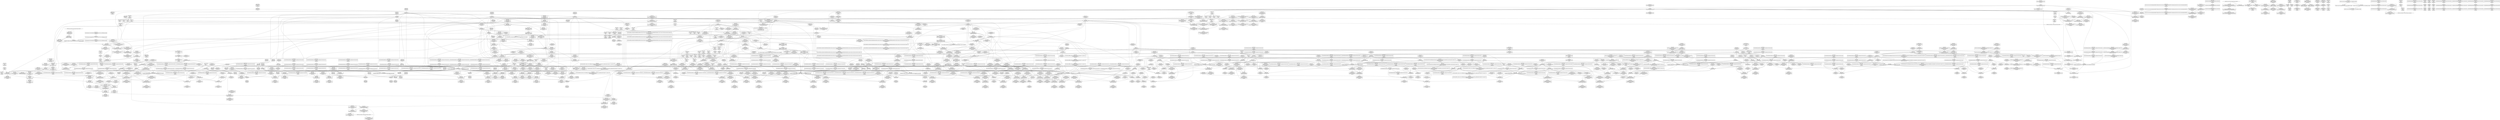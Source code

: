 digraph {
	CE0x4247090 [shape=record,shape=Mrecord,label="{CE0x4247090|cred_sid:_security|security/selinux/hooks.c,196}"]
	CE0x4258b50 [shape=record,shape=Mrecord,label="{CE0x4258b50|rcu_read_lock:_tobool1|include/linux/rcupdate.h,882}"]
	CE0x4202830 [shape=record,shape=Mrecord,label="{CE0x4202830|task_sid:_tmp3|*SummSink*}"]
	CE0x424a5c0 [shape=record,shape=Mrecord,label="{CE0x424a5c0|GLOBAL:_cred_sid|*Constant*|*SummSink*}"]
	CE0x426cdc0 [shape=record,shape=Mrecord,label="{CE0x426cdc0|i64*_getelementptr_inbounds_(_11_x_i64_,_11_x_i64_*___llvm_gcov_ctr127,_i64_0,_i64_9)|*Constant*|*SummSink*}"]
	CE0x4298970 [shape=record,shape=Mrecord,label="{CE0x4298970|__rcu_read_lock:_tmp3}"]
	CE0x428ffc0 [shape=record,shape=Mrecord,label="{CE0x428ffc0|i64*_getelementptr_inbounds_(_4_x_i64_,_4_x_i64_*___llvm_gcov_ctr130,_i64_0,_i64_1)|*Constant*|*SummSink*}"]
	CE0x42ccbc0 [shape=record,shape=Mrecord,label="{CE0x42ccbc0|__preempt_count_add:_tmp5|./arch/x86/include/asm/preempt.h,72}"]
	CE0x41ff040 [shape=record,shape=Mrecord,label="{CE0x41ff040|task_sid:_tmp6|security/selinux/hooks.c,208}"]
	CE0x42569b0 [shape=record,shape=Mrecord,label="{CE0x42569b0|task_sid:_call|security/selinux/hooks.c,208}"]
	CE0x4290a40 [shape=record,shape=Mrecord,label="{CE0x4290a40|_call_void_asm_sideeffect_,_memory_,_dirflag_,_fpsr_,_flags_()_#3,_!dbg_!27714,_!srcloc_!27715|include/linux/rcupdate.h,239}"]
	CE0x42d66a0 [shape=record,shape=Mrecord,label="{CE0x42d66a0|__preempt_count_sub:_do.body|*SummSink*}"]
	CE0x426a8f0 [shape=record,shape=Mrecord,label="{CE0x426a8f0|rcu_read_lock:_tmp18|include/linux/rcupdate.h,882|*SummSource*}"]
	CE0x42d4860 [shape=record,shape=Mrecord,label="{CE0x42d4860|__preempt_count_sub:_bb|*SummSource*}"]
	CE0x426e370 [shape=record,shape=Mrecord,label="{CE0x426e370|_call_void_mcount()_#3|*SummSource*}"]
	CE0x42859a0 [shape=record,shape=Mrecord,label="{CE0x42859a0|__preempt_count_sub:_tmp1|*SummSink*}"]
	CE0x4255f30 [shape=record,shape=Mrecord,label="{CE0x4255f30|i64_2|*Constant*}"]
	CE0x42b3f40 [shape=record,shape=Mrecord,label="{CE0x42b3f40|i64*_getelementptr_inbounds_(_4_x_i64_,_4_x_i64_*___llvm_gcov_ctr128,_i64_0,_i64_1)|*Constant*}"]
	CE0x420be80 [shape=record,shape=Mrecord,label="{CE0x420be80|i64*_getelementptr_inbounds_(_2_x_i64_,_2_x_i64_*___llvm_gcov_ctr278,_i64_0,_i64_0)|*Constant*}"]
	CE0x42d0e60 [shape=record,shape=Mrecord,label="{CE0x42d0e60|i64_ptrtoint_(i8*_blockaddress(_rcu_lock_release,_%__here)_to_i64)|*Constant*|*SummSource*}"]
	CE0x4299bc0 [shape=record,shape=Mrecord,label="{CE0x4299bc0|_call_void_lock_acquire(%struct.lockdep_map*_%map,_i32_0,_i32_0,_i32_2,_i32_0,_%struct.lockdep_map*_null,_i64_ptrtoint_(i8*_blockaddress(_rcu_lock_acquire,_%__here)_to_i64))_#10,_!dbg_!27716|include/linux/rcupdate.h,418}"]
	CE0x42b4d20 [shape=record,shape=Mrecord,label="{CE0x42b4d20|_call_void_mcount()_#3|*SummSource*}"]
	CE0x426e0c0 [shape=record,shape=Mrecord,label="{CE0x426e0c0|rcu_read_lock:_tmp8|include/linux/rcupdate.h,882|*SummSink*}"]
	CE0x42b1bd0 [shape=record,shape=Mrecord,label="{CE0x42b1bd0|_call_void___preempt_count_sub(i32_1)_#10,_!dbg_!27715|include/linux/rcupdate.h,244|*SummSink*}"]
	CE0x4287730 [shape=record,shape=Mrecord,label="{CE0x4287730|cred_sid:_bb|*SummSource*}"]
	CE0x4294500 [shape=record,shape=Mrecord,label="{CE0x4294500|rcu_read_unlock:_tmp5|include/linux/rcupdate.h,933}"]
	CE0x4222d20 [shape=record,shape=Mrecord,label="{CE0x4222d20|__rcu_read_lock:_tmp3|*SummSink*}"]
	CE0x429c680 [shape=record,shape=Mrecord,label="{CE0x429c680|__rcu_read_lock:_tmp4|include/linux/rcupdate.h,239|*SummSink*}"]
	CE0x42d16e0 [shape=record,shape=Mrecord,label="{CE0x42d16e0|i64*_getelementptr_inbounds_(_4_x_i64_,_4_x_i64_*___llvm_gcov_ctr133,_i64_0,_i64_3)|*Constant*|*SummSource*}"]
	CE0x4291e30 [shape=record,shape=Mrecord,label="{CE0x4291e30|__rcu_read_lock:_tmp6|include/linux/rcupdate.h,240|*SummSource*}"]
	CE0x426e860 [shape=record,shape=Mrecord,label="{CE0x426e860|rcu_lock_acquire:_tmp2|*SummSink*}"]
	CE0x420d350 [shape=record,shape=Mrecord,label="{CE0x420d350|selinux_kernel_module_request:_kmod_name|Function::selinux_kernel_module_request&Arg::kmod_name::|*SummSource*}"]
	CE0x4291d80 [shape=record,shape=Mrecord,label="{CE0x4291d80|rcu_read_unlock:_tmp9|include/linux/rcupdate.h,933}"]
	CE0x421c9d0 [shape=record,shape=Mrecord,label="{CE0x421c9d0|get_current:_entry|*SummSource*}"]
	CE0x4230960 [shape=record,shape=Mrecord,label="{CE0x4230960|i64*_getelementptr_inbounds_(_11_x_i64_,_11_x_i64_*___llvm_gcov_ctr132,_i64_0,_i64_10)|*Constant*|*SummSink*}"]
	CE0x429b800 [shape=record,shape=Mrecord,label="{CE0x429b800|i64*_getelementptr_inbounds_(_4_x_i64_,_4_x_i64_*___llvm_gcov_ctr133,_i64_0,_i64_0)|*Constant*|*SummSource*}"]
	CE0x429a9a0 [shape=record,shape=Mrecord,label="{CE0x429a9a0|rcu_read_unlock:_if.then}"]
	CE0x42440c0 [shape=record,shape=Mrecord,label="{CE0x42440c0|__rcu_read_lock:_tmp}"]
	CE0x4256b10 [shape=record,shape=Mrecord,label="{CE0x4256b10|task_sid:_tobool|security/selinux/hooks.c,208}"]
	CE0x42684f0 [shape=record,shape=Mrecord,label="{CE0x42684f0|rcu_read_lock:_tmp19|include/linux/rcupdate.h,882|*SummSource*}"]
	CE0x429b600 [shape=record,shape=Mrecord,label="{CE0x429b600|rcu_lock_release:_bb|*SummSink*}"]
	CE0x42bd480 [shape=record,shape=Mrecord,label="{CE0x42bd480|__rcu_read_unlock:_tmp2}"]
	CE0x42219b0 [shape=record,shape=Mrecord,label="{CE0x42219b0|GLOBAL:_get_current|*Constant*|*SummSource*}"]
	CE0x42d49a0 [shape=record,shape=Mrecord,label="{CE0x42d49a0|__preempt_count_sub:_do.body}"]
	CE0x4271e80 [shape=record,shape=Mrecord,label="{CE0x4271e80|GLOBAL:_rcu_read_unlock.__warned|Global_var:rcu_read_unlock.__warned|*SummSink*}"]
	CE0x4297490 [shape=record,shape=Mrecord,label="{CE0x4297490|rcu_lock_release:_tmp1}"]
	CE0x4270d60 [shape=record,shape=Mrecord,label="{CE0x4270d60|rcu_read_lock:_tmp6|include/linux/rcupdate.h,882}"]
	CE0x420c3c0 [shape=record,shape=Mrecord,label="{CE0x420c3c0|get_current:_tmp1|*SummSink*}"]
	CE0x42451e0 [shape=record,shape=Mrecord,label="{CE0x42451e0|task_sid:_tmp22|security/selinux/hooks.c,208|*SummSource*}"]
	CE0x42a9580 [shape=record,shape=Mrecord,label="{CE0x42a9580|rcu_lock_release:_entry|*SummSink*}"]
	CE0x422bfb0 [shape=record,shape=Mrecord,label="{CE0x422bfb0|GLOBAL:_lockdep_rcu_suspicious|*Constant*}"]
	CE0x42cd600 [shape=record,shape=Mrecord,label="{CE0x42cd600|_call_void_mcount()_#3|*SummSink*}"]
	CE0x41fe810 [shape=record,shape=Mrecord,label="{CE0x41fe810|task_sid:_tmp13|security/selinux/hooks.c,208}"]
	CE0x42007f0 [shape=record,shape=Mrecord,label="{CE0x42007f0|i8_1|*Constant*|*SummSink*}"]
	CE0x4277c20 [shape=record,shape=Mrecord,label="{CE0x4277c20|__preempt_count_sub:_tmp|*SummSource*}"]
	CE0x426bc70 [shape=record,shape=Mrecord,label="{CE0x426bc70|GLOBAL:_lockdep_rcu_suspicious|*Constant*}"]
	CE0x4284650 [shape=record,shape=Mrecord,label="{CE0x4284650|i64*_getelementptr_inbounds_(_4_x_i64_,_4_x_i64_*___llvm_gcov_ctr135,_i64_0,_i64_2)|*Constant*}"]
	CE0x42bea40 [shape=record,shape=Mrecord,label="{CE0x42bea40|__rcu_read_unlock:_tmp6|include/linux/rcupdate.h,245}"]
	CE0x4223810 [shape=record,shape=Mrecord,label="{CE0x4223810|selinux_kernel_module_request:_kmod_name2|security/selinux/hooks.c,3566}"]
	CE0x42a98d0 [shape=record,shape=Mrecord,label="{CE0x42a98d0|rcu_lock_release:_map|Function::rcu_lock_release&Arg::map::}"]
	CE0x420f2f0 [shape=record,shape=Mrecord,label="{CE0x420f2f0|_ret_%struct.task_struct*_%tmp4,_!dbg_!27714|./arch/x86/include/asm/current.h,14|*SummSource*}"]
	CE0x4251ae0 [shape=record,shape=Mrecord,label="{CE0x4251ae0|task_sid:_if.end}"]
	CE0x42bc020 [shape=record,shape=Mrecord,label="{CE0x42bc020|i8*_undef|*Constant*}"]
	CE0x4216d80 [shape=record,shape=Mrecord,label="{CE0x4216d80|_ret_void,_!dbg_!27735|include/linux/rcupdate.h,938}"]
	CE0x426ea50 [shape=record,shape=Mrecord,label="{CE0x426ea50|rcu_read_lock:_tmp7|include/linux/rcupdate.h,882|*SummSink*}"]
	CE0x4227990 [shape=record,shape=Mrecord,label="{CE0x4227990|rcu_read_unlock:_tmp16|include/linux/rcupdate.h,933}"]
	CE0x4299fd0 [shape=record,shape=Mrecord,label="{CE0x4299fd0|_call_void_lockdep_rcu_suspicious(i8*_getelementptr_inbounds_(_25_x_i8_,_25_x_i8_*_.str45,_i32_0,_i32_0),_i32_934,_i8*_getelementptr_inbounds_(_44_x_i8_,_44_x_i8_*_.str47,_i32_0,_i32_0))_#10,_!dbg_!27726|include/linux/rcupdate.h,933}"]
	CE0x420c2f0 [shape=record,shape=Mrecord,label="{CE0x420c2f0|selinux_kernel_module_request:_entry}"]
	CE0x4202760 [shape=record,shape=Mrecord,label="{CE0x4202760|task_sid:_tmp3|*SummSource*}"]
	CE0x425a1f0 [shape=record,shape=Mrecord,label="{CE0x425a1f0|task_sid:_tobool4|security/selinux/hooks.c,208|*SummSink*}"]
	CE0x4250120 [shape=record,shape=Mrecord,label="{CE0x4250120|rcu_read_lock:_tmp}"]
	CE0x4232320 [shape=record,shape=Mrecord,label="{CE0x4232320|i64*_getelementptr_inbounds_(_11_x_i64_,_11_x_i64_*___llvm_gcov_ctr132,_i64_0,_i64_9)|*Constant*|*SummSource*}"]
	CE0x42e6c70 [shape=record,shape=Mrecord,label="{CE0x42e6c70|__preempt_count_add:_bb|*SummSink*}"]
	CE0x6045940 [shape=record,shape=Mrecord,label="{CE0x6045940|0:_i8,_8:_i8*,_24:_%struct.selinux_audit_data*,_:_SCMRE_0,1_|*MultipleSource*|security/selinux/hooks.c, 3561|security/selinux/hooks.c,3565}"]
	CE0x4250190 [shape=record,shape=Mrecord,label="{CE0x4250190|COLLAPSED:_GCMRE___llvm_gcov_ctr127_internal_global_11_x_i64_zeroinitializer:_elem_0:default:}"]
	CE0x429b9a0 [shape=record,shape=Mrecord,label="{CE0x429b9a0|rcu_read_unlock:_land.lhs.true|*SummSink*}"]
	CE0x4216700 [shape=record,shape=Mrecord,label="{CE0x4216700|GLOBAL:_rcu_read_unlock|*Constant*|*SummSource*}"]
	CE0x42b75a0 [shape=record,shape=Mrecord,label="{CE0x42b75a0|i64*_getelementptr_inbounds_(_4_x_i64_,_4_x_i64_*___llvm_gcov_ctr135,_i64_0,_i64_3)|*Constant*}"]
	CE0x4294f30 [shape=record,shape=Mrecord,label="{CE0x4294f30|rcu_read_unlock:_tmp14|include/linux/rcupdate.h,933}"]
	CE0x42b2730 [shape=record,shape=Mrecord,label="{CE0x42b2730|%struct.lockdep_map*_null|*Constant*}"]
	CE0x4229820 [shape=record,shape=Mrecord,label="{CE0x4229820|i64_7|*Constant*|*SummSink*}"]
	CE0x4218fb0 [shape=record,shape=Mrecord,label="{CE0x4218fb0|GLOBAL:_task_sid|*Constant*|*SummSource*}"]
	CE0x42cea80 [shape=record,shape=Mrecord,label="{CE0x42cea80|rcu_lock_release:_tmp2|*SummSource*}"]
	CE0x42d0300 [shape=record,shape=Mrecord,label="{CE0x42d0300|GLOBAL:___preempt_count|Global_var:__preempt_count}"]
	CE0x426f2a0 [shape=record,shape=Mrecord,label="{CE0x426f2a0|_ret_void,_!dbg_!27717|include/linux/rcupdate.h,240|*SummSink*}"]
	CE0x42444f0 [shape=record,shape=Mrecord,label="{CE0x42444f0|GLOBAL:___rcu_read_lock|*Constant*|*SummSink*}"]
	CE0x42a95f0 [shape=record,shape=Mrecord,label="{CE0x42a95f0|_ret_void,_!dbg_!27717|include/linux/rcupdate.h,424|*SummSink*}"]
	CE0x4251080 [shape=record,shape=Mrecord,label="{CE0x4251080|get_current:_tmp}"]
	CE0x4259ae0 [shape=record,shape=Mrecord,label="{CE0x4259ae0|task_sid:_call3|security/selinux/hooks.c,208|*SummSource*}"]
	CE0x4253940 [shape=record,shape=Mrecord,label="{CE0x4253940|task_sid:_tmp2}"]
	CE0x429a8c0 [shape=record,shape=Mrecord,label="{CE0x429a8c0|rcu_read_unlock:_do.body|*SummSink*}"]
	CE0x4209cb0 [shape=record,shape=Mrecord,label="{CE0x4209cb0|i64*_getelementptr_inbounds_(_2_x_i64_,_2_x_i64_*___llvm_gcov_ctr278,_i64_0,_i64_1)|*Constant*|*SummSink*}"]
	CE0x42cea10 [shape=record,shape=Mrecord,label="{CE0x42cea10|rcu_lock_release:_tmp2}"]
	CE0x42707e0 [shape=record,shape=Mrecord,label="{CE0x42707e0|GLOBAL:_rcu_read_unlock.__warned|Global_var:rcu_read_unlock.__warned}"]
	CE0x426d260 [shape=record,shape=Mrecord,label="{CE0x426d260|rcu_read_lock:_tmp2|*SummSource*}"]
	CE0x426d950 [shape=record,shape=Mrecord,label="{CE0x426d950|cred_sid:_tmp3|*SummSource*}"]
	CE0x42bab20 [shape=record,shape=Mrecord,label="{CE0x42bab20|rcu_lock_release:_tmp6|*SummSink*}"]
	CE0x4256560 [shape=record,shape=Mrecord,label="{CE0x4256560|i64*_getelementptr_inbounds_(_2_x_i64_,_2_x_i64_*___llvm_gcov_ctr131,_i64_0,_i64_1)|*Constant*|*SummSink*}"]
	CE0x422ae50 [shape=record,shape=Mrecord,label="{CE0x422ae50|task_sid:_tmp10|security/selinux/hooks.c,208|*SummSource*}"]
	CE0x426afc0 [shape=record,shape=Mrecord,label="{CE0x426afc0|_call_void_lockdep_rcu_suspicious(i8*_getelementptr_inbounds_(_25_x_i8_,_25_x_i8_*_.str45,_i32_0,_i32_0),_i32_883,_i8*_getelementptr_inbounds_(_42_x_i8_,_42_x_i8_*_.str46,_i32_0,_i32_0))_#10,_!dbg_!27728|include/linux/rcupdate.h,882|*SummSource*}"]
	CE0x420bc70 [shape=record,shape=Mrecord,label="{CE0x420bc70|i64*_getelementptr_inbounds_(_2_x_i64_,_2_x_i64_*___llvm_gcov_ctr278,_i64_0,_i64_0)|*Constant*|*SummSource*}"]
	CE0x41fbc10 [shape=record,shape=Mrecord,label="{CE0x41fbc10|selinux_kernel_module_request:_entry|*SummSource*}"]
	CE0x4209290 [shape=record,shape=Mrecord,label="{CE0x4209290|task_sid:_tmp|*SummSink*}"]
	CE0x426f8f0 [shape=record,shape=Mrecord,label="{CE0x426f8f0|rcu_read_lock:_land.lhs.true2}"]
	CE0x4259080 [shape=record,shape=Mrecord,label="{CE0x4259080|rcu_read_lock:_tmp9|include/linux/rcupdate.h,882}"]
	CE0x42a90f0 [shape=record,shape=Mrecord,label="{CE0x42a90f0|GLOBAL:_rcu_lock_release|*Constant*|*SummSink*}"]
	CE0x42000e0 [shape=record,shape=Mrecord,label="{CE0x42000e0|rcu_lock_acquire:___here}"]
	CE0x4212e70 [shape=record,shape=Mrecord,label="{CE0x4212e70|task_sid:_do.body5|*SummSource*}"]
	CE0x41ff850 [shape=record,shape=Mrecord,label="{CE0x41ff850|rcu_read_unlock:_call|include/linux/rcupdate.h,933}"]
	CE0x429ad50 [shape=record,shape=Mrecord,label="{CE0x429ad50|i64*_getelementptr_inbounds_(_4_x_i64_,_4_x_i64_*___llvm_gcov_ctr133,_i64_0,_i64_1)|*Constant*}"]
	CE0x4271d10 [shape=record,shape=Mrecord,label="{CE0x4271d10|GLOBAL:_rcu_read_unlock.__warned|Global_var:rcu_read_unlock.__warned|*SummSource*}"]
	CE0x4290660 [shape=record,shape=Mrecord,label="{CE0x4290660|GLOBAL:___llvm_gcov_ctr132|Global_var:__llvm_gcov_ctr132|*SummSource*}"]
	CE0x42315e0 [shape=record,shape=Mrecord,label="{CE0x42315e0|GLOBAL:_rcu_lock_release|*Constant*}"]
	CE0x4226e60 [shape=record,shape=Mrecord,label="{CE0x4226e60|_call_void_asm_sideeffect_,_memory_,_dirflag_,_fpsr_,_flags_()_#3,_!dbg_!27714,_!srcloc_!27715|include/linux/rcupdate.h,239|*SummSink*}"]
	CE0x428ff50 [shape=record,shape=Mrecord,label="{CE0x428ff50|rcu_lock_acquire:_tmp|*SummSink*}"]
	CE0x4297050 [shape=record,shape=Mrecord,label="{CE0x4297050|GLOBAL:_lock_acquire|*Constant*}"]
	CE0x427f430 [shape=record,shape=Mrecord,label="{CE0x427f430|__preempt_count_add:_tmp3|*SummSink*}"]
	CE0x42845a0 [shape=record,shape=Mrecord,label="{CE0x42845a0|i64*_getelementptr_inbounds_(_4_x_i64_,_4_x_i64_*___llvm_gcov_ctr129,_i64_0,_i64_2)|*Constant*|*SummSource*}"]
	CE0x42544f0 [shape=record,shape=Mrecord,label="{CE0x42544f0|task_sid:_do.end|*SummSource*}"]
	CE0x4254240 [shape=record,shape=Mrecord,label="{CE0x4254240|task_sid:_if.then|*SummSource*}"]
	CE0x4225930 [shape=record,shape=Mrecord,label="{CE0x4225930|task_sid:_tmp5|security/selinux/hooks.c,208|*SummSource*}"]
	CE0x4231650 [shape=record,shape=Mrecord,label="{CE0x4231650|_call_void_rcu_lock_release(%struct.lockdep_map*_rcu_lock_map)_#10,_!dbg_!27733|include/linux/rcupdate.h,935|*SummSource*}"]
	CE0x4233d20 [shape=record,shape=Mrecord,label="{CE0x4233d20|task_sid:_tmp25|security/selinux/hooks.c,208|*SummSource*}"]
	CE0x42318f0 [shape=record,shape=Mrecord,label="{CE0x42318f0|rcu_lock_release:_entry|*SummSource*}"]
	CE0x42474e0 [shape=record,shape=Mrecord,label="{CE0x42474e0|rcu_lock_acquire:_entry}"]
	CE0x42adb00 [shape=record,shape=Mrecord,label="{CE0x42adb00|GLOBAL:_lock_release|*Constant*}"]
	CE0x42c1930 [shape=record,shape=Mrecord,label="{CE0x42c1930|i64*_getelementptr_inbounds_(_4_x_i64_,_4_x_i64_*___llvm_gcov_ctr134,_i64_0,_i64_3)|*Constant*|*SummSource*}"]
	CE0x42ab700 [shape=record,shape=Mrecord,label="{CE0x42ab700|rcu_lock_release:___here|*SummSource*}"]
	CE0x42bbdf0 [shape=record,shape=Mrecord,label="{CE0x42bbdf0|rcu_lock_acquire:_tmp7|*SummSink*}"]
	CE0x4245890 [shape=record,shape=Mrecord,label="{CE0x4245890|cred_sid:_tmp6|security/selinux/hooks.c,197|*SummSink*}"]
	CE0x42991e0 [shape=record,shape=Mrecord,label="{CE0x42991e0|rcu_read_unlock:_tmp13|include/linux/rcupdate.h,933}"]
	CE0x42913a0 [shape=record,shape=Mrecord,label="{CE0x42913a0|rcu_read_unlock:_do.end}"]
	CE0x4256800 [shape=record,shape=Mrecord,label="{CE0x4256800|cred_sid:_tmp1|*SummSink*}"]
	CE0x4210060 [shape=record,shape=Mrecord,label="{CE0x4210060|avc_has_perm:_tsid|Function::avc_has_perm&Arg::tsid::}"]
	CE0x4243840 [shape=record,shape=Mrecord,label="{CE0x4243840|cred_sid:_tmp5|security/selinux/hooks.c,196|*SummSink*}"]
	CE0x4225470 [shape=record,shape=Mrecord,label="{CE0x4225470|__preempt_count_add:_tmp4|./arch/x86/include/asm/preempt.h,72|*SummSource*}"]
	CE0x42439c0 [shape=record,shape=Mrecord,label="{CE0x42439c0|cred_sid:_sid|security/selinux/hooks.c,197}"]
	CE0x4248880 [shape=record,shape=Mrecord,label="{CE0x4248880|i64*_getelementptr_inbounds_(_13_x_i64_,_13_x_i64_*___llvm_gcov_ctr126,_i64_0,_i64_9)|*Constant*}"]
	CE0x42198f0 [shape=record,shape=Mrecord,label="{CE0x42198f0|__preempt_count_add:_tmp6|./arch/x86/include/asm/preempt.h,73|*SummSource*}"]
	CE0x4219960 [shape=record,shape=Mrecord,label="{CE0x4219960|__preempt_count_add:_tmp6|./arch/x86/include/asm/preempt.h,73|*SummSink*}"]
	CE0x421a5a0 [shape=record,shape=Mrecord,label="{CE0x421a5a0|_ret_i32_%call7,_!dbg_!27749|security/selinux/hooks.c,210}"]
	CE0x4219bf0 [shape=record,shape=Mrecord,label="{CE0x4219bf0|__preempt_count_add:_tmp7|./arch/x86/include/asm/preempt.h,73|*SummSink*}"]
	CE0x4216000 [shape=record,shape=Mrecord,label="{CE0x4216000|GLOBAL:_rcu_read_unlock|*Constant*}"]
	CE0x4216260 [shape=record,shape=Mrecord,label="{CE0x4216260|_call_void_rcu_read_unlock()_#10,_!dbg_!27748|security/selinux/hooks.c,209|*SummSource*}"]
	CE0x422f160 [shape=record,shape=Mrecord,label="{CE0x422f160|__rcu_read_lock:_do.body|*SummSource*}"]
	CE0x4202c30 [shape=record,shape=Mrecord,label="{CE0x4202c30|get_current:_tmp2|*SummSource*}"]
	CE0x42b2540 [shape=record,shape=Mrecord,label="{CE0x42b2540|i32_2|*Constant*|*SummSink*}"]
	CE0x42665d0 [shape=record,shape=Mrecord,label="{CE0x42665d0|i64_6|*Constant*}"]
	CE0x4290cb0 [shape=record,shape=Mrecord,label="{CE0x4290cb0|i64*_getelementptr_inbounds_(_4_x_i64_,_4_x_i64_*___llvm_gcov_ctr130,_i64_0,_i64_2)|*Constant*}"]
	CE0x420c1e0 [shape=record,shape=Mrecord,label="{CE0x420c1e0|i64*_getelementptr_inbounds_(_2_x_i64_,_2_x_i64_*___llvm_gcov_ctr98,_i64_0,_i64_1)|*Constant*}"]
	CE0x4218080 [shape=record,shape=Mrecord,label="{CE0x4218080|rcu_lock_acquire:_entry|*SummSource*}"]
	CE0x4273710 [shape=record,shape=Mrecord,label="{CE0x4273710|rcu_read_unlock:_tmp8|include/linux/rcupdate.h,933|*SummSource*}"]
	CE0x42013b0 [shape=record,shape=Mrecord,label="{CE0x42013b0|COLLAPSED:_GCMRE_current_task_external_global_%struct.task_struct*:_elem_0:default:}"]
	CE0x42931f0 [shape=record,shape=Mrecord,label="{CE0x42931f0|__rcu_read_lock:_tmp5|include/linux/rcupdate.h,239}"]
	CE0x42ccce0 [shape=record,shape=Mrecord,label="{CE0x42ccce0|__preempt_count_add:_tmp5|./arch/x86/include/asm/preempt.h,72|*SummSource*}"]
	CE0x4204610 [shape=record,shape=Mrecord,label="{CE0x4204610|_ret_i32_%tmp6,_!dbg_!27716|security/selinux/hooks.c,197}"]
	CE0x41fe0d0 [shape=record,shape=Mrecord,label="{CE0x41fe0d0|_call_void_mcount()_#3|*SummSink*}"]
	CE0x424f480 [shape=record,shape=Mrecord,label="{CE0x424f480|i64*_getelementptr_inbounds_(_11_x_i64_,_11_x_i64_*___llvm_gcov_ctr127,_i64_0,_i64_1)|*Constant*}"]
	CE0x4294bc0 [shape=record,shape=Mrecord,label="{CE0x4294bc0|rcu_read_unlock:_tmp13|include/linux/rcupdate.h,933|*SummSink*}"]
	CE0x424ced0 [shape=record,shape=Mrecord,label="{CE0x424ced0|__rcu_read_lock:_tmp7|include/linux/rcupdate.h,240|*SummSource*}"]
	CE0x426b380 [shape=record,shape=Mrecord,label="{CE0x426b380|_call_void_lockdep_rcu_suspicious(i8*_getelementptr_inbounds_(_25_x_i8_,_25_x_i8_*_.str45,_i32_0,_i32_0),_i32_883,_i8*_getelementptr_inbounds_(_42_x_i8_,_42_x_i8_*_.str46,_i32_0,_i32_0))_#10,_!dbg_!27728|include/linux/rcupdate.h,882|*SummSink*}"]
	CE0x4200c00 [shape=record,shape=Mrecord,label="{CE0x4200c00|_call_void_lockdep_rcu_suspicious(i8*_getelementptr_inbounds_(_25_x_i8_,_25_x_i8_*_.str3,_i32_0,_i32_0),_i32_208,_i8*_getelementptr_inbounds_(_41_x_i8_,_41_x_i8_*_.str44,_i32_0,_i32_0))_#10,_!dbg_!27732|security/selinux/hooks.c,208|*SummSink*}"]
	CE0x4233870 [shape=record,shape=Mrecord,label="{CE0x4233870|i64*_getelementptr_inbounds_(_13_x_i64_,_13_x_i64_*___llvm_gcov_ctr126,_i64_0,_i64_11)|*Constant*|*SummSource*}"]
	CE0x428f9c0 [shape=record,shape=Mrecord,label="{CE0x428f9c0|__preempt_count_add:_entry|*SummSource*}"]
	CE0x42bb4f0 [shape=record,shape=Mrecord,label="{CE0x42bb4f0|rcu_lock_acquire:_tmp6}"]
	CE0x4227750 [shape=record,shape=Mrecord,label="{CE0x4227750|rcu_read_unlock:_tmp15|include/linux/rcupdate.h,933|*SummSink*}"]
	CE0x428fad0 [shape=record,shape=Mrecord,label="{CE0x428fad0|__preempt_count_add:_entry|*SummSink*}"]
	CE0x4257540 [shape=record,shape=Mrecord,label="{CE0x4257540|i32_77|*Constant*}"]
	CE0x41fdfc0 [shape=record,shape=Mrecord,label="{CE0x41fdfc0|_call_void_mcount()_#3|*SummSource*}"]
	CE0x4220b70 [shape=record,shape=Mrecord,label="{CE0x4220b70|avc_has_perm:_entry}"]
	CE0x4224360 [shape=record,shape=Mrecord,label="{CE0x4224360|rcu_read_lock:_tmp4|include/linux/rcupdate.h,882|*SummSource*}"]
	CE0x4218480 [shape=record,shape=Mrecord,label="{CE0x4218480|task_sid:_do.body}"]
	CE0x4246bd0 [shape=record,shape=Mrecord,label="{CE0x4246bd0|rcu_read_lock:_bb}"]
	CE0x4223cf0 [shape=record,shape=Mrecord,label="{CE0x4223cf0|cred_sid:_tmp|*SummSink*}"]
	CE0x42aafa0 [shape=record,shape=Mrecord,label="{CE0x42aafa0|_ret_void,_!dbg_!27717|include/linux/rcupdate.h,245|*SummSource*}"]
	CE0x4284880 [shape=record,shape=Mrecord,label="{CE0x4284880|i64*_getelementptr_inbounds_(_4_x_i64_,_4_x_i64_*___llvm_gcov_ctr129,_i64_0,_i64_3)|*Constant*|*SummSource*}"]
	CE0x422c290 [shape=record,shape=Mrecord,label="{CE0x422c290|GLOBAL:_lockdep_rcu_suspicious|*Constant*|*SummSink*}"]
	CE0x41fba60 [shape=record,shape=Mrecord,label="{CE0x41fba60|selinux_kernel_module_request:_call|security/selinux/hooks.c,3563}"]
	CE0x41fe670 [shape=record,shape=Mrecord,label="{CE0x41fe670|task_sid:_tmp12|security/selinux/hooks.c,208|*SummSink*}"]
	CE0x4246e70 [shape=record,shape=Mrecord,label="{CE0x4246e70|i32_22|*Constant*|*SummSink*}"]
	CE0x4204770 [shape=record,shape=Mrecord,label="{CE0x4204770|_ret_i32_%tmp6,_!dbg_!27716|security/selinux/hooks.c,197|*SummSource*}"]
	CE0x42ab0c0 [shape=record,shape=Mrecord,label="{CE0x42ab0c0|__rcu_read_lock:_bb}"]
	CE0x426cc60 [shape=record,shape=Mrecord,label="{CE0x426cc60|i64*_getelementptr_inbounds_(_11_x_i64_,_11_x_i64_*___llvm_gcov_ctr127,_i64_0,_i64_9)|*Constant*|*SummSource*}"]
	CE0x42d3060 [shape=record,shape=Mrecord,label="{CE0x42d3060|rcu_lock_release:_tmp4|include/linux/rcupdate.h,423}"]
	CE0x42d11a0 [shape=record,shape=Mrecord,label="{CE0x42d11a0|i64_ptrtoint_(i8*_blockaddress(_rcu_lock_release,_%__here)_to_i64)|*Constant*|*SummSink*}"]
	CE0x42d20b0 [shape=record,shape=Mrecord,label="{CE0x42d20b0|_call_void_mcount()_#3}"]
	CE0x42abaf0 [shape=record,shape=Mrecord,label="{CE0x42abaf0|_call_void_mcount()_#3|*SummSink*}"]
	CE0x41ffcd0 [shape=record,shape=Mrecord,label="{CE0x41ffcd0|i64*_getelementptr_inbounds_(_4_x_i64_,_4_x_i64_*___llvm_gcov_ctr135,_i64_0,_i64_3)|*Constant*|*SummSource*}"]
	CE0x42be340 [shape=record,shape=Mrecord,label="{CE0x42be340|i64*_getelementptr_inbounds_(_4_x_i64_,_4_x_i64_*___llvm_gcov_ctr130,_i64_0,_i64_2)|*Constant*|*SummSink*}"]
	CE0x42a0f90 [shape=record,shape=Mrecord,label="{CE0x42a0f90|_call_void___preempt_count_add(i32_1)_#10,_!dbg_!27711|include/linux/rcupdate.h,239|*SummSink*}"]
	CE0x4210810 [shape=record,shape=Mrecord,label="{CE0x4210810|avc_has_perm:_tclass|Function::avc_has_perm&Arg::tclass::|*SummSource*}"]
	CE0x4266c30 [shape=record,shape=Mrecord,label="{CE0x4266c30|rcu_read_lock:_tmp14|include/linux/rcupdate.h,882}"]
	CE0x426aa60 [shape=record,shape=Mrecord,label="{CE0x426aa60|rcu_read_lock:_tmp18|include/linux/rcupdate.h,882|*SummSink*}"]
	CE0x42565d0 [shape=record,shape=Mrecord,label="{CE0x42565d0|cred_sid:_tmp1}"]
	CE0x4228360 [shape=record,shape=Mrecord,label="{CE0x4228360|i64_2|*Constant*}"]
	CE0x424f300 [shape=record,shape=Mrecord,label="{CE0x424f300|rcu_read_lock:_tmp1|*SummSink*}"]
	CE0x4224910 [shape=record,shape=Mrecord,label="{CE0x4224910|COLLAPSED:_GCMRE___llvm_gcov_ctr126_internal_global_13_x_i64_zeroinitializer:_elem_0:default:}"]
	CE0x42655e0 [shape=record,shape=Mrecord,label="{CE0x42655e0|rcu_read_lock:_call3|include/linux/rcupdate.h,882}"]
	CE0x42b8620 [shape=record,shape=Mrecord,label="{CE0x42b8620|rcu_lock_acquire:_tmp}"]
	CE0x4244fc0 [shape=record,shape=Mrecord,label="{CE0x4244fc0|task_sid:_tmp20|security/selinux/hooks.c,208|*SummSink*}"]
	CE0x4227e60 [shape=record,shape=Mrecord,label="{CE0x4227e60|i64_0|*Constant*|*SummSource*}"]
	CE0x4274b60 [shape=record,shape=Mrecord,label="{CE0x4274b60|rcu_read_lock:_land.lhs.true|*SummSource*}"]
	CE0x4254300 [shape=record,shape=Mrecord,label="{CE0x4254300|task_sid:_if.then|*SummSink*}"]
	CE0x4278610 [shape=record,shape=Mrecord,label="{CE0x4278610|void_(i32*,_i32,_i32*)*_asm_addl_$1,_%gs:$0_,_*m,ri,*m,_dirflag_,_fpsr_,_flags_}"]
	CE0x42971f0 [shape=record,shape=Mrecord,label="{CE0x42971f0|_call_void_lock_acquire(%struct.lockdep_map*_%map,_i32_0,_i32_0,_i32_2,_i32_0,_%struct.lockdep_map*_null,_i64_ptrtoint_(i8*_blockaddress(_rcu_lock_acquire,_%__here)_to_i64))_#10,_!dbg_!27716|include/linux/rcupdate.h,418|*SummSink*}"]
	CE0x420fe40 [shape=record,shape=Mrecord,label="{CE0x420fe40|avc_has_perm:_ssid|Function::avc_has_perm&Arg::ssid::|*SummSource*}"]
	CE0x421ca40 [shape=record,shape=Mrecord,label="{CE0x421ca40|get_current:_entry|*SummSink*}"]
	CE0x42598b0 [shape=record,shape=Mrecord,label="{CE0x42598b0|rcu_read_lock:_tmp10|include/linux/rcupdate.h,882|*SummSource*}"]
	CE0x42004d0 [shape=record,shape=Mrecord,label="{CE0x42004d0|rcu_read_unlock:_bb}"]
	CE0x42c08d0 [shape=record,shape=Mrecord,label="{CE0x42c08d0|__preempt_count_add:_do.end|*SummSink*}"]
	CE0x4207c00 [shape=record,shape=Mrecord,label="{CE0x4207c00|i32_1|*Constant*|*SummSource*}"]
	CE0x420b9c0 [shape=record,shape=Mrecord,label="{CE0x420b9c0|get_current:_tmp|*SummSink*}"]
	CE0x420d2e0 [shape=record,shape=Mrecord,label="{CE0x420d2e0|selinux_kernel_module_request:_kmod_name|Function::selinux_kernel_module_request&Arg::kmod_name::}"]
	CE0x42129e0 [shape=record,shape=Mrecord,label="{CE0x42129e0|%struct.task_struct*_(%struct.task_struct**)*_asm_movq_%gs:$_1:P_,$0_,_r,im,_dirflag_,_fpsr_,_flags_|*SummSource*}"]
	CE0x42036d0 [shape=record,shape=Mrecord,label="{CE0x42036d0|i32_77|*Constant*|*SummSink*}"]
	CE0x420f870 [shape=record,shape=Mrecord,label="{CE0x420f870|_call_void_rcu_read_lock()_#10,_!dbg_!27712|security/selinux/hooks.c,207|*SummSource*}"]
	CE0x42525d0 [shape=record,shape=Mrecord,label="{CE0x42525d0|i64*_getelementptr_inbounds_(_11_x_i64_,_11_x_i64_*___llvm_gcov_ctr127,_i64_0,_i64_1)|*Constant*|*SummSink*}"]
	CE0x4294200 [shape=record,shape=Mrecord,label="{CE0x4294200|rcu_lock_acquire:_indirectgoto|*SummSource*}"]
	CE0x4291f90 [shape=record,shape=Mrecord,label="{CE0x4291f90|__rcu_read_lock:_tmp7|include/linux/rcupdate.h,240|*SummSink*}"]
	CE0x422a360 [shape=record,shape=Mrecord,label="{CE0x422a360|task_sid:_do.body|*SummSource*}"]
	CE0x42b8700 [shape=record,shape=Mrecord,label="{CE0x42b8700|rcu_lock_acquire:_tmp|*SummSource*}"]
	CE0x426c7e0 [shape=record,shape=Mrecord,label="{CE0x426c7e0|i8*_getelementptr_inbounds_(_42_x_i8_,_42_x_i8_*_.str46,_i32_0,_i32_0)|*Constant*|*SummSink*}"]
	CE0x4220a90 [shape=record,shape=Mrecord,label="{CE0x4220a90|selinux_kernel_module_request:_call3|security/selinux/hooks.c,3568}"]
	CE0x42b5990 [shape=record,shape=Mrecord,label="{CE0x42b5990|__preempt_count_sub:_tmp2|*SummSink*}"]
	CE0x41fbd00 [shape=record,shape=Mrecord,label="{CE0x41fbd00|selinux_kernel_module_request:_bb}"]
	CE0x424a700 [shape=record,shape=Mrecord,label="{CE0x424a700|cred_sid:_entry|*SummSource*}"]
	CE0x424cd60 [shape=record,shape=Mrecord,label="{CE0x424cd60|__rcu_read_lock:_tmp7|include/linux/rcupdate.h,240}"]
	CE0x42d0510 [shape=record,shape=Mrecord,label="{CE0x42d0510|rcu_lock_acquire:___here|*SummSink*}"]
	CE0x42e2e80 [shape=record,shape=Mrecord,label="{CE0x42e2e80|__preempt_count_add:_tmp1}"]
	CE0x41ff2e0 [shape=record,shape=Mrecord,label="{CE0x41ff2e0|task_sid:_tmp8|security/selinux/hooks.c,208|*SummSource*}"]
	CE0x42521c0 [shape=record,shape=Mrecord,label="{CE0x42521c0|i64*_getelementptr_inbounds_(_2_x_i64_,_2_x_i64_*___llvm_gcov_ctr131,_i64_0,_i64_1)|*Constant*}"]
	CE0x4212f80 [shape=record,shape=Mrecord,label="{CE0x4212f80|task_sid:_do.body5|*SummSink*}"]
	CE0x4292be0 [shape=record,shape=Mrecord,label="{CE0x4292be0|i64*_getelementptr_inbounds_(_11_x_i64_,_11_x_i64_*___llvm_gcov_ctr132,_i64_0,_i64_1)|*Constant*}"]
	CE0x4293360 [shape=record,shape=Mrecord,label="{CE0x4293360|rcu_read_unlock:_tmp6|include/linux/rcupdate.h,933|*SummSource*}"]
	CE0x42668a0 [shape=record,shape=Mrecord,label="{CE0x42668a0|rcu_read_lock:_tmp13|include/linux/rcupdate.h,882|*SummSource*}"]
	CE0x42b3c10 [shape=record,shape=Mrecord,label="{CE0x42b3c10|GLOBAL:_lock_acquire|*Constant*|*SummSource*}"]
	CE0x4257220 [shape=record,shape=Mrecord,label="{CE0x4257220|rcu_read_lock:_entry|*SummSource*}"]
	CE0x42bba90 [shape=record,shape=Mrecord,label="{CE0x42bba90|i64*_getelementptr_inbounds_(_4_x_i64_,_4_x_i64_*___llvm_gcov_ctr133,_i64_0,_i64_0)|*Constant*|*SummSink*}"]
	CE0x4292c50 [shape=record,shape=Mrecord,label="{CE0x4292c50|i64*_getelementptr_inbounds_(_11_x_i64_,_11_x_i64_*___llvm_gcov_ctr132,_i64_0,_i64_1)|*Constant*|*SummSource*}"]
	CE0x42296f0 [shape=record,shape=Mrecord,label="{CE0x42296f0|i64_7|*Constant*|*SummSource*}"]
	CE0x4254e70 [shape=record,shape=Mrecord,label="{CE0x4254e70|rcu_lock_acquire:_map|Function::rcu_lock_acquire&Arg::map::|*SummSource*}"]
	CE0x42c2570 [shape=record,shape=Mrecord,label="{CE0x42c2570|i64*_getelementptr_inbounds_(_4_x_i64_,_4_x_i64_*___llvm_gcov_ctr134,_i64_0,_i64_2)|*Constant*|*SummSink*}"]
	CE0x4218950 [shape=record,shape=Mrecord,label="{CE0x4218950|selinux_kernel_module_request:_ad|security/selinux/hooks.c, 3561}"]
	CE0x42051e0 [shape=record,shape=Mrecord,label="{CE0x42051e0|i64_1|*Constant*}"]
	CE0x4203dc0 [shape=record,shape=Mrecord,label="{CE0x4203dc0|task_sid:_entry|*SummSource*}"]
	CE0x4213b50 [shape=record,shape=Mrecord,label="{CE0x4213b50|rcu_read_unlock:_tmp18|include/linux/rcupdate.h,933|*SummSource*}"]
	CE0x426fad0 [shape=record,shape=Mrecord,label="{CE0x426fad0|rcu_read_lock:_land.lhs.true2|*SummSink*}"]
	CE0x4255ac0 [shape=record,shape=Mrecord,label="{CE0x4255ac0|_ret_void,_!dbg_!27735|include/linux/rcupdate.h,884|*SummSink*}"]
	CE0x4222fc0 [shape=record,shape=Mrecord,label="{CE0x4222fc0|_call_void_mcount()_#3}"]
	CE0x42d0bd0 [shape=record,shape=Mrecord,label="{CE0x42d0bd0|i32_1|*Constant*}"]
	CE0x429c610 [shape=record,shape=Mrecord,label="{CE0x429c610|__rcu_read_lock:_tmp4|include/linux/rcupdate.h,239|*SummSource*}"]
	CE0x42baab0 [shape=record,shape=Mrecord,label="{CE0x42baab0|rcu_lock_release:_tmp6|*SummSource*}"]
	CE0x42cf3e0 [shape=record,shape=Mrecord,label="{CE0x42cf3e0|__rcu_read_unlock:_tmp|*SummSink*}"]
	CE0x42ac170 [shape=record,shape=Mrecord,label="{CE0x42ac170|i64*_getelementptr_inbounds_(_4_x_i64_,_4_x_i64_*___llvm_gcov_ctr134,_i64_0,_i64_2)|*Constant*}"]
	CE0x421d6d0 [shape=record,shape=Mrecord,label="{CE0x421d6d0|i64_5|*Constant*}"]
	CE0x4246f30 [shape=record,shape=Mrecord,label="{CE0x4246f30|cred_sid:_security|security/selinux/hooks.c,196|*SummSink*}"]
	CE0x428f7c0 [shape=record,shape=Mrecord,label="{CE0x428f7c0|__preempt_count_add:_val|Function::__preempt_count_add&Arg::val::|*SummSink*}"]
	CE0x42554d0 [shape=record,shape=Mrecord,label="{CE0x42554d0|i64*_getelementptr_inbounds_(_13_x_i64_,_13_x_i64_*___llvm_gcov_ctr126,_i64_0,_i64_0)|*Constant*|*SummSource*}"]
	CE0x4246450 [shape=record,shape=Mrecord,label="{CE0x4246450|_ret_void,_!dbg_!27719|./arch/x86/include/asm/preempt.h,73}"]
	CE0x4297f50 [shape=record,shape=Mrecord,label="{CE0x4297f50|rcu_read_unlock:_tmp12|include/linux/rcupdate.h,933|*SummSink*}"]
	CE0x4255b30 [shape=record,shape=Mrecord,label="{CE0x4255b30|rcu_read_lock:_entry}"]
	CE0x4255670 [shape=record,shape=Mrecord,label="{CE0x4255670|COLLAPSED:_GCMRE___llvm_gcov_ctr131_internal_global_2_x_i64_zeroinitializer:_elem_0:default:}"]
	CE0x424aa30 [shape=record,shape=Mrecord,label="{CE0x424aa30|cred_sid:_cred|Function::cred_sid&Arg::cred::|*SummSource*}"]
	CE0x42bfeb0 [shape=record,shape=Mrecord,label="{CE0x42bfeb0|i64*_getelementptr_inbounds_(_4_x_i64_,_4_x_i64_*___llvm_gcov_ctr134,_i64_0,_i64_0)|*Constant*}"]
	CE0x42c19a0 [shape=record,shape=Mrecord,label="{CE0x42c19a0|_ret_void,_!dbg_!27720|./arch/x86/include/asm/preempt.h,78|*SummSource*}"]
	CE0x41fe220 [shape=record,shape=Mrecord,label="{CE0x41fe220|task_sid:_if.end|*SummSource*}"]
	CE0x4233920 [shape=record,shape=Mrecord,label="{CE0x4233920|i64*_getelementptr_inbounds_(_13_x_i64_,_13_x_i64_*___llvm_gcov_ctr126,_i64_0,_i64_11)|*Constant*|*SummSink*}"]
	CE0x42bb0c0 [shape=record,shape=Mrecord,label="{CE0x42bb0c0|rcu_lock_release:_tmp7|*SummSink*}"]
	CE0x42bad20 [shape=record,shape=Mrecord,label="{CE0x42bad20|__rcu_read_unlock:_do.end|*SummSink*}"]
	CE0x42beab0 [shape=record,shape=Mrecord,label="{CE0x42beab0|__rcu_read_unlock:_tmp6|include/linux/rcupdate.h,245|*SummSource*}"]
	CE0x42bd770 [shape=record,shape=Mrecord,label="{CE0x42bd770|__preempt_count_sub:_sub|./arch/x86/include/asm/preempt.h,77|*SummSink*}"]
	CE0x422ac80 [shape=record,shape=Mrecord,label="{CE0x422ac80|i64_4|*Constant*|*SummSink*}"]
	CE0x420fda0 [shape=record,shape=Mrecord,label="{CE0x420fda0|avc_has_perm:_ssid|Function::avc_has_perm&Arg::ssid::}"]
	CE0x42aba10 [shape=record,shape=Mrecord,label="{CE0x42aba10|_call_void_mcount()_#3|*SummSource*}"]
	CE0x42e8100 [shape=record,shape=Mrecord,label="{CE0x42e8100|_call_void_mcount()_#3|*SummSink*}"]
	CE0x42e54c0 [shape=record,shape=Mrecord,label="{CE0x42e54c0|__rcu_read_unlock:_tmp1|*SummSource*}"]
	CE0x42d1e30 [shape=record,shape=Mrecord,label="{CE0x42d1e30|__rcu_read_unlock:_do.end|*SummSource*}"]
	CE0x42b62e0 [shape=record,shape=Mrecord,label="{CE0x42b62e0|i64*_getelementptr_inbounds_(_4_x_i64_,_4_x_i64_*___llvm_gcov_ctr129,_i64_0,_i64_0)|*Constant*|*SummSink*}"]
	CE0x4297ea0 [shape=record,shape=Mrecord,label="{CE0x4297ea0|i32_0|*Constant*}"]
	CE0x4221060 [shape=record,shape=Mrecord,label="{CE0x4221060|i32_(i32,_i32,_i16,_i32,_%struct.common_audit_data*)*_bitcast_(i32_(i32,_i32,_i16,_i32,_%struct.common_audit_data.495*)*_avc_has_perm_to_i32_(i32,_i32,_i16,_i32,_%struct.common_audit_data*)*)|*Constant*|*SummSource*}"]
	CE0x4243630 [shape=record,shape=Mrecord,label="{CE0x4243630|GLOBAL:_rcu_lock_acquire|*Constant*|*SummSink*}"]
	CE0x42750a0 [shape=record,shape=Mrecord,label="{CE0x42750a0|GLOBAL:___llvm_gcov_ctr132|Global_var:__llvm_gcov_ctr132}"]
	CE0x4200b20 [shape=record,shape=Mrecord,label="{CE0x4200b20|_call_void_lockdep_rcu_suspicious(i8*_getelementptr_inbounds_(_25_x_i8_,_25_x_i8_*_.str3,_i32_0,_i32_0),_i32_208,_i8*_getelementptr_inbounds_(_41_x_i8_,_41_x_i8_*_.str44,_i32_0,_i32_0))_#10,_!dbg_!27732|security/selinux/hooks.c,208}"]
	CE0x4297320 [shape=record,shape=Mrecord,label="{CE0x4297320|rcu_lock_release:_tmp|*SummSink*}"]
	CE0x42254e0 [shape=record,shape=Mrecord,label="{CE0x42254e0|__preempt_count_add:_tmp4|./arch/x86/include/asm/preempt.h,72|*SummSink*}"]
	CE0x42d5080 [shape=record,shape=Mrecord,label="{CE0x42d5080|__preempt_count_add:_tmp2|*SummSource*}"]
	CE0x42c0de0 [shape=record,shape=Mrecord,label="{CE0x42c0de0|GLOBAL:___preempt_count|Global_var:__preempt_count}"]
	CE0x4219880 [shape=record,shape=Mrecord,label="{CE0x4219880|__preempt_count_add:_tmp6|./arch/x86/include/asm/preempt.h,73}"]
	"CONST[source:0(mediator),value:0(static)][purpose:{operation}]"
	CE0x42182a0 [shape=record,shape=Mrecord,label="{CE0x42182a0|_call_void_rcu_lock_acquire(%struct.lockdep_map*_rcu_lock_map)_#10,_!dbg_!27711|include/linux/rcupdate.h,881|*SummSource*}"]
	CE0x4254fa0 [shape=record,shape=Mrecord,label="{CE0x4254fa0|rcu_lock_acquire:_map|Function::rcu_lock_acquire&Arg::map::|*SummSink*}"]
	CE0x426f9f0 [shape=record,shape=Mrecord,label="{CE0x426f9f0|rcu_read_lock:_land.lhs.true2|*SummSource*}"]
	CE0x4270b80 [shape=record,shape=Mrecord,label="{CE0x4270b80|rcu_read_lock:_tmp5|include/linux/rcupdate.h,882|*SummSink*}"]
	CE0x4275030 [shape=record,shape=Mrecord,label="{CE0x4275030|rcu_read_unlock:_tobool|include/linux/rcupdate.h,933|*SummSink*}"]
	CE0x422ab70 [shape=record,shape=Mrecord,label="{CE0x422ab70|i64_4|*Constant*}"]
	CE0x42aa220 [shape=record,shape=Mrecord,label="{CE0x42aa220|_call_void___rcu_read_unlock()_#10,_!dbg_!27734|include/linux/rcupdate.h,937|*SummSink*}"]
	CE0x4228ee0 [shape=record,shape=Mrecord,label="{CE0x4228ee0|task_sid:_tobool1|security/selinux/hooks.c,208|*SummSource*}"]
	CE0x4291b40 [shape=record,shape=Mrecord,label="{CE0x4291b40|rcu_read_unlock:_tmp8|include/linux/rcupdate.h,933|*SummSink*}"]
	CE0x426c6b0 [shape=record,shape=Mrecord,label="{CE0x426c6b0|i8*_getelementptr_inbounds_(_42_x_i8_,_42_x_i8_*_.str46,_i32_0,_i32_0)|*Constant*}"]
	CE0x42aa0f0 [shape=record,shape=Mrecord,label="{CE0x42aa0f0|_call_void___rcu_read_unlock()_#10,_!dbg_!27734|include/linux/rcupdate.h,937|*SummSource*}"]
	CE0x4233990 [shape=record,shape=Mrecord,label="{CE0x4233990|task_sid:_tmp24|security/selinux/hooks.c,208|*SummSink*}"]
	CE0x426a280 [shape=record,shape=Mrecord,label="{CE0x426a280|rcu_read_lock:_tmp17|include/linux/rcupdate.h,882}"]
	CE0x42938d0 [shape=record,shape=Mrecord,label="{CE0x42938d0|rcu_lock_release:_tmp}"]
	CE0x4214e60 [shape=record,shape=Mrecord,label="{CE0x4214e60|task_sid:_tmp23|security/selinux/hooks.c,208|*SummSink*}"]
	CE0x42447a0 [shape=record,shape=Mrecord,label="{CE0x42447a0|cred_sid:_tmp4|*LoadInst*|security/selinux/hooks.c,196}"]
	CE0x42983c0 [shape=record,shape=Mrecord,label="{CE0x42983c0|rcu_read_unlock:_call3|include/linux/rcupdate.h,933|*SummSource*}"]
	CE0x42ae910 [shape=record,shape=Mrecord,label="{CE0x42ae910|rcu_lock_acquire:_tmp2}"]
	CE0x4204460 [shape=record,shape=Mrecord,label="{CE0x4204460|i32_1|*Constant*}"]
	CE0x42cd170 [shape=record,shape=Mrecord,label="{CE0x42cd170|rcu_lock_release:_tmp3|*SummSink*}"]
	CE0x4218a30 [shape=record,shape=Mrecord,label="{CE0x4218a30|selinux_kernel_module_request:_ad|security/selinux/hooks.c, 3561|*SummSink*}"]
	CE0x4258cc0 [shape=record,shape=Mrecord,label="{CE0x4258cc0|rcu_read_lock:_tobool1|include/linux/rcupdate.h,882|*SummSource*}"]
	CE0x4297c90 [shape=record,shape=Mrecord,label="{CE0x4297c90|GLOBAL:_lock_acquire|*Constant*|*SummSink*}"]
	CE0x42a0670 [shape=record,shape=Mrecord,label="{CE0x42a0670|rcu_read_unlock:_tmp17|include/linux/rcupdate.h,933|*SummSource*}"]
	CE0x4254420 [shape=record,shape=Mrecord,label="{CE0x4254420|task_sid:_do.end}"]
	CE0x42189c0 [shape=record,shape=Mrecord,label="{CE0x42189c0|selinux_kernel_module_request:_ad|security/selinux/hooks.c, 3561|*SummSource*}"]
	CE0x421af80 [shape=record,shape=Mrecord,label="{CE0x421af80|i64*_getelementptr_inbounds_(_2_x_i64_,_2_x_i64_*___llvm_gcov_ctr278,_i64_0,_i64_1)|*Constant*|*SummSource*}"]
	CE0x421f6e0 [shape=record,shape=Mrecord,label="{CE0x421f6e0|task_sid:_bb}"]
	CE0x422ad20 [shape=record,shape=Mrecord,label="{CE0x422ad20|task_sid:_tmp10|security/selinux/hooks.c,208}"]
	CE0x424db70 [shape=record,shape=Mrecord,label="{CE0x424db70|task_sid:_tmp19|security/selinux/hooks.c,208|*SummSink*}"]
	CE0x41fb900 [shape=record,shape=Mrecord,label="{CE0x41fb900|selinux_kernel_module_request:_tmp2|*SummSink*}"]
	CE0x4273ad0 [shape=record,shape=Mrecord,label="{CE0x4273ad0|_ret_void,_!dbg_!27717|include/linux/rcupdate.h,419}"]
	CE0x4250f50 [shape=record,shape=Mrecord,label="{CE0x4250f50|task_sid:_tmp7|security/selinux/hooks.c,208|*SummSource*}"]
	CE0x4246d80 [shape=record,shape=Mrecord,label="{CE0x4246d80|rcu_read_lock:_bb|*SummSink*}"]
	CE0x42721c0 [shape=record,shape=Mrecord,label="{CE0x42721c0|rcu_lock_acquire:_tmp3|*SummSink*}"]
	CE0x422c510 [shape=record,shape=Mrecord,label="{CE0x422c510|i8*_getelementptr_inbounds_(_25_x_i8_,_25_x_i8_*_.str3,_i32_0,_i32_0)|*Constant*|*SummSink*}"]
	CE0x42b8480 [shape=record,shape=Mrecord,label="{CE0x42b8480|i64*_getelementptr_inbounds_(_4_x_i64_,_4_x_i64_*___llvm_gcov_ctr130,_i64_0,_i64_0)|*Constant*|*SummSink*}"]
	CE0x42b49f0 [shape=record,shape=Mrecord,label="{CE0x42b49f0|__preempt_count_sub:_tmp7|./arch/x86/include/asm/preempt.h,78|*SummSource*}"]
	CE0x4203850 [shape=record,shape=Mrecord,label="{CE0x4203850|task_sid:_real_cred|security/selinux/hooks.c,208|*SummSource*}"]
	CE0x427eb30 [shape=record,shape=Mrecord,label="{CE0x427eb30|__preempt_count_add:_do.body|*SummSource*}"]
	CE0x42ac9d0 [shape=record,shape=Mrecord,label="{CE0x42ac9d0|_call_void_asm_addl_$1,_%gs:$0_,_*m,ri,*m,_dirflag_,_fpsr_,_flags_(i32*___preempt_count,_i32_%val,_i32*___preempt_count)_#3,_!dbg_!27714,_!srcloc_!27717|./arch/x86/include/asm/preempt.h,72|*SummSink*}"]
	CE0x42001f0 [shape=record,shape=Mrecord,label="{CE0x42001f0|rcu_read_unlock:_if.end}"]
	CE0x42aa590 [shape=record,shape=Mrecord,label="{CE0x42aa590|GLOBAL:___rcu_read_unlock|*Constant*|*SummSource*}"]
	CE0x42237a0 [shape=record,shape=Mrecord,label="{CE0x42237a0|selinux_kernel_module_request:_kmod_name|Function::selinux_kernel_module_request&Arg::kmod_name::|*SummSink*}"]
	CE0x428f1b0 [shape=record,shape=Mrecord,label="{CE0x428f1b0|GLOBAL:___preempt_count_add|*Constant*|*SummSource*}"]
	CE0x4212510 [shape=record,shape=Mrecord,label="{CE0x4212510|task_sid:_tmp2|*SummSink*}"]
	CE0x4265710 [shape=record,shape=Mrecord,label="{CE0x4265710|rcu_read_lock:_call3|include/linux/rcupdate.h,882|*SummSource*}"]
	CE0x4230640 [shape=record,shape=Mrecord,label="{CE0x4230640|rcu_read_unlock:_tmp21|include/linux/rcupdate.h,935}"]
	CE0x4293280 [shape=record,shape=Mrecord,label="{CE0x4293280|rcu_read_unlock:_tmp6|include/linux/rcupdate.h,933}"]
	CE0x42cf8b0 [shape=record,shape=Mrecord,label="{CE0x42cf8b0|__rcu_read_unlock:_tmp}"]
	CE0x42a0ad0 [shape=record,shape=Mrecord,label="{CE0x42a0ad0|i32_934|*Constant*}"]
	CE0x4227b90 [shape=record,shape=Mrecord,label="{CE0x4227b90|task_sid:_tmp15|security/selinux/hooks.c,208|*SummSink*}"]
	CE0x42970c0 [shape=record,shape=Mrecord,label="{CE0x42970c0|_call_void_lock_acquire(%struct.lockdep_map*_%map,_i32_0,_i32_0,_i32_2,_i32_0,_%struct.lockdep_map*_null,_i64_ptrtoint_(i8*_blockaddress(_rcu_lock_acquire,_%__here)_to_i64))_#10,_!dbg_!27716|include/linux/rcupdate.h,418|*SummSource*}"]
	CE0x4219e40 [shape=record,shape=Mrecord,label="{CE0x4219e40|task_sid:_tmp16|security/selinux/hooks.c,208|*SummSource*}"]
	CE0x4216fa0 [shape=record,shape=Mrecord,label="{CE0x4216fa0|rcu_read_lock:_if.then}"]
	CE0x4244f50 [shape=record,shape=Mrecord,label="{CE0x4244f50|task_sid:_tmp20|security/selinux/hooks.c,208|*SummSource*}"]
	CE0x41fd980 [shape=record,shape=Mrecord,label="{CE0x41fd980|i64*_getelementptr_inbounds_(_13_x_i64_,_13_x_i64_*___llvm_gcov_ctr126,_i64_0,_i64_10)|*Constant*|*SummSource*}"]
	CE0x42cef50 [shape=record,shape=Mrecord,label="{CE0x42cef50|_call_void_mcount()_#3}"]
	CE0x42b78c0 [shape=record,shape=Mrecord,label="{CE0x42b78c0|__preempt_count_sub:_val|Function::__preempt_count_sub&Arg::val::|*SummSink*}"]
	CE0x4201e50 [shape=record,shape=Mrecord,label="{CE0x4201e50|get_current:_bb|*SummSink*}"]
	CE0x4217100 [shape=record,shape=Mrecord,label="{CE0x4217100|rcu_read_lock:_if.then|*SummSource*}"]
	CE0x42697e0 [shape=record,shape=Mrecord,label="{CE0x42697e0|rcu_read_lock:_tmp22|include/linux/rcupdate.h,884}"]
	CE0x4265ee0 [shape=record,shape=Mrecord,label="{CE0x4265ee0|rcu_read_unlock:_tmp16|include/linux/rcupdate.h,933|*SummSink*}"]
	CE0x42283d0 [shape=record,shape=Mrecord,label="{CE0x42283d0|i64_2|*Constant*|*SummSource*}"]
	CE0x42100f0 [shape=record,shape=Mrecord,label="{CE0x42100f0|avc_has_perm:_tsid|Function::avc_has_perm&Arg::tsid::|*SummSource*}"]
	CE0x4267730 [shape=record,shape=Mrecord,label="{CE0x4267730|rcu_read_lock:_tmp16|include/linux/rcupdate.h,882|*SummSource*}"]
	CE0x41f8cd0 [shape=record,shape=Mrecord,label="{CE0x41f8cd0|rcu_read_unlock:_tmp4|include/linux/rcupdate.h,933|*SummSource*}"]
	CE0x4266970 [shape=record,shape=Mrecord,label="{CE0x4266970|rcu_read_lock:_tmp13|include/linux/rcupdate.h,882|*SummSink*}"]
	CE0x42e8520 [shape=record,shape=Mrecord,label="{CE0x42e8520|__preempt_count_sub:_tmp5|./arch/x86/include/asm/preempt.h,77}"]
	CE0x4233570 [shape=record,shape=Mrecord,label="{CE0x4233570|i64*_getelementptr_inbounds_(_13_x_i64_,_13_x_i64_*___llvm_gcov_ctr126,_i64_0,_i64_11)|*Constant*}"]
	CE0x42d2520 [shape=record,shape=Mrecord,label="{CE0x42d2520|__rcu_read_unlock:_do.body}"]
	CE0x4220d80 [shape=record,shape=Mrecord,label="{CE0x4220d80|selinux_kernel_module_request:_call3|security/selinux/hooks.c,3568|*SummSink*}"]
	CE0x42562a0 [shape=record,shape=Mrecord,label="{CE0x42562a0|task_sid:_tmp4|*LoadInst*|security/selinux/hooks.c,208|*SummSource*}"]
	CE0x42b7e20 [shape=record,shape=Mrecord,label="{CE0x42b7e20|rcu_lock_acquire:_bb|*SummSource*}"]
	CE0x4253b80 [shape=record,shape=Mrecord,label="{CE0x4253b80|_ret_void,_!dbg_!27717|include/linux/rcupdate.h,240}"]
	CE0x4201550 [shape=record,shape=Mrecord,label="{CE0x4201550|GLOBAL:_current_task|Global_var:current_task}"]
	CE0x42bd910 [shape=record,shape=Mrecord,label="{CE0x42bd910|_call_void_asm_addl_$1,_%gs:$0_,_*m,ri,*m,_dirflag_,_fpsr_,_flags_(i32*___preempt_count,_i32_%sub,_i32*___preempt_count)_#3,_!dbg_!27717,_!srcloc_!27718|./arch/x86/include/asm/preempt.h,77}"]
	CE0x42221a0 [shape=record,shape=Mrecord,label="{CE0x42221a0|i32_0|*Constant*|*SummSink*}"]
	CE0x42559e0 [shape=record,shape=Mrecord,label="{CE0x42559e0|GLOBAL:_rcu_read_lock|*Constant*|*SummSource*}"]
	CE0x4228d30 [shape=record,shape=Mrecord,label="{CE0x4228d30|task_sid:_tobool1|security/selinux/hooks.c,208}"]
	CE0x424a690 [shape=record,shape=Mrecord,label="{CE0x424a690|cred_sid:_entry}"]
	CE0x4213150 [shape=record,shape=Mrecord,label="{CE0x4213150|get_current:_tmp3|*SummSink*}"]
	CE0x4253c90 [shape=record,shape=Mrecord,label="{CE0x4253c90|_ret_void,_!dbg_!27717|include/linux/rcupdate.h,240|*SummSource*}"]
	CE0x4242470 [shape=record,shape=Mrecord,label="{CE0x4242470|GLOBAL:_rcu_lock_map|Global_var:rcu_lock_map|*SummSource*}"]
	CE0x41f8e00 [shape=record,shape=Mrecord,label="{CE0x41f8e00|rcu_read_unlock:_tmp4|include/linux/rcupdate.h,933|*SummSink*}"]
	CE0x42bca40 [shape=record,shape=Mrecord,label="{CE0x42bca40|i8*_undef|*Constant*|*SummSink*}"]
	CE0x42d6630 [shape=record,shape=Mrecord,label="{CE0x42d6630|__preempt_count_sub:_do.end}"]
	CE0x42b4c10 [shape=record,shape=Mrecord,label="{CE0x42b4c10|_call_void_mcount()_#3}"]
	CE0x421a700 [shape=record,shape=Mrecord,label="{CE0x421a700|_ret_i32_%call7,_!dbg_!27749|security/selinux/hooks.c,210|*SummSource*}"]
	CE0x4277620 [shape=record,shape=Mrecord,label="{CE0x4277620|rcu_read_lock:_tmp11|include/linux/rcupdate.h,882|*SummSink*}"]
	CE0x42475c0 [shape=record,shape=Mrecord,label="{CE0x42475c0|_ret_void,_!dbg_!27717|include/linux/rcupdate.h,419|*SummSink*}"]
	CE0x42b27a0 [shape=record,shape=Mrecord,label="{CE0x42b27a0|%struct.lockdep_map*_null|*Constant*|*SummSource*}"]
	CE0x42bcdb0 [shape=record,shape=Mrecord,label="{CE0x42bcdb0|rcu_lock_release:_indirectgoto}"]
	CE0x424d0b0 [shape=record,shape=Mrecord,label="{CE0x424d0b0|rcu_read_unlock:_bb|*SummSource*}"]
	CE0x426e300 [shape=record,shape=Mrecord,label="{CE0x426e300|_call_void_mcount()_#3}"]
	CE0x42c0f70 [shape=record,shape=Mrecord,label="{CE0x42c0f70|GLOBAL:___preempt_count|Global_var:__preempt_count|*SummSink*}"]
	CE0x42849f0 [shape=record,shape=Mrecord,label="{CE0x42849f0|i64*_getelementptr_inbounds_(_4_x_i64_,_4_x_i64_*___llvm_gcov_ctr129,_i64_0,_i64_3)|*Constant*|*SummSink*}"]
	CE0x428f140 [shape=record,shape=Mrecord,label="{CE0x428f140|GLOBAL:___preempt_count_add|*Constant*|*SummSink*}"]
	CE0x424d190 [shape=record,shape=Mrecord,label="{CE0x424d190|rcu_read_unlock:_bb|*SummSink*}"]
	CE0x4224f30 [shape=record,shape=Mrecord,label="{CE0x4224f30|i64*_getelementptr_inbounds_(_11_x_i64_,_11_x_i64_*___llvm_gcov_ctr132,_i64_0,_i64_1)|*Constant*|*SummSink*}"]
	CE0x42bd4f0 [shape=record,shape=Mrecord,label="{CE0x42bd4f0|__rcu_read_unlock:_tmp2|*SummSource*}"]
	CE0x42d6230 [shape=record,shape=Mrecord,label="{CE0x42d6230|__rcu_read_unlock:_tmp3}"]
	CE0x424ab00 [shape=record,shape=Mrecord,label="{CE0x424ab00|cred_sid:_cred|Function::cred_sid&Arg::cred::|*SummSink*}"]
	CE0x426d2d0 [shape=record,shape=Mrecord,label="{CE0x426d2d0|rcu_read_lock:_tmp2|*SummSink*}"]
	CE0x42b48d0 [shape=record,shape=Mrecord,label="{CE0x42b48d0|__preempt_count_sub:_tmp7|./arch/x86/include/asm/preempt.h,78}"]
	CE0x4229bd0 [shape=record,shape=Mrecord,label="{CE0x4229bd0|task_sid:_tmp14|security/selinux/hooks.c,208|*SummSink*}"]
	CE0x420ff00 [shape=record,shape=Mrecord,label="{CE0x420ff00|avc_has_perm:_ssid|Function::avc_has_perm&Arg::ssid::|*SummSink*}"]
	CE0x429b4f0 [shape=record,shape=Mrecord,label="{CE0x429b4f0|rcu_lock_release:_bb|*SummSource*}"]
	CE0x42ea260 [shape=record,shape=Mrecord,label="{CE0x42ea260|__rcu_read_unlock:_tmp5|include/linux/rcupdate.h,244|*SummSink*}"]
	CE0x4265020 [shape=record,shape=Mrecord,label="{CE0x4265020|rcu_read_lock:_tmp12|include/linux/rcupdate.h,882}"]
	CE0x41faad0 [shape=record,shape=Mrecord,label="{CE0x41faad0|i64*_getelementptr_inbounds_(_13_x_i64_,_13_x_i64_*___llvm_gcov_ctr126,_i64_0,_i64_8)|*Constant*|*SummSource*}"]
	CE0x42bee80 [shape=record,shape=Mrecord,label="{CE0x42bee80|i64*_getelementptr_inbounds_(_4_x_i64_,_4_x_i64_*___llvm_gcov_ctr130,_i64_0,_i64_0)|*Constant*|*SummSource*}"]
	CE0x42345e0 [shape=record,shape=Mrecord,label="{CE0x42345e0|task_sid:_bb|*SummSink*}"]
	CE0x4258f00 [shape=record,shape=Mrecord,label="{CE0x4258f00|i64_4|*Constant*}"]
	CE0x42900a0 [shape=record,shape=Mrecord,label="{CE0x42900a0|rcu_lock_acquire:_tmp1|*SummSource*}"]
	CE0x41ffd40 [shape=record,shape=Mrecord,label="{CE0x41ffd40|__preempt_count_sub:_tmp6|./arch/x86/include/asm/preempt.h,78}"]
	CE0x42bafc0 [shape=record,shape=Mrecord,label="{CE0x42bafc0|rcu_lock_release:_tmp7|*SummSource*}"]
	CE0x4268980 [shape=record,shape=Mrecord,label="{CE0x4268980|rcu_read_lock:_tmp20|include/linux/rcupdate.h,882|*SummSource*}"]
	CE0x41f88c0 [shape=record,shape=Mrecord,label="{CE0x41f88c0|_call_void___rcu_read_lock()_#10,_!dbg_!27710|include/linux/rcupdate.h,879}"]
	CE0x42346e0 [shape=record,shape=Mrecord,label="{CE0x42346e0|task_sid:_land.lhs.true2|*SummSource*}"]
	CE0x4256190 [shape=record,shape=Mrecord,label="{CE0x4256190|task_sid:_tmp4|*LoadInst*|security/selinux/hooks.c,208}"]
	CE0x41f80a0 [shape=record,shape=Mrecord,label="{CE0x41f80a0|i64*_getelementptr_inbounds_(_11_x_i64_,_11_x_i64_*___llvm_gcov_ctr127,_i64_0,_i64_1)|*Constant*|*SummSource*}"]
	CE0x42a0880 [shape=record,shape=Mrecord,label="{CE0x42a0880|rcu_read_unlock:_tmp17|include/linux/rcupdate.h,933|*SummSink*}"]
	CE0x4274290 [shape=record,shape=Mrecord,label="{CE0x4274290|__rcu_read_unlock:_tmp7|include/linux/rcupdate.h,245|*SummSink*}"]
	CE0x4224b00 [shape=record,shape=Mrecord,label="{CE0x4224b00|rcu_read_lock:_call|include/linux/rcupdate.h,882|*SummSink*}"]
	CE0x4266ed0 [shape=record,shape=Mrecord,label="{CE0x4266ed0|rcu_read_lock:_tmp14|include/linux/rcupdate.h,882|*SummSink*}"]
	CE0x421dd40 [shape=record,shape=Mrecord,label="{CE0x421dd40|avc_has_perm:_requested|Function::avc_has_perm&Arg::requested::}"]
	CE0x422e4d0 [shape=record,shape=Mrecord,label="{CE0x422e4d0|task_sid:_do.end6}"]
	CE0x4221e40 [shape=record,shape=Mrecord,label="{CE0x4221e40|i32_0|*Constant*}"]
	CE0x4210a00 [shape=record,shape=Mrecord,label="{CE0x4210a00|i64*_getelementptr_inbounds_(_2_x_i64_,_2_x_i64_*___llvm_gcov_ctr98,_i64_0,_i64_1)|*Constant*|*SummSource*}"]
	CE0x42519c0 [shape=record,shape=Mrecord,label="{CE0x42519c0|task_sid:_land.lhs.true2|*SummSink*}"]
	CE0x420f4e0 [shape=record,shape=Mrecord,label="{CE0x420f4e0|_ret_%struct.task_struct*_%tmp4,_!dbg_!27714|./arch/x86/include/asm/current.h,14|*SummSink*}"]
	CE0x4242c70 [shape=record,shape=Mrecord,label="{CE0x4242c70|rcu_read_lock:_do.body|*SummSink*}"]
	CE0x426bfa0 [shape=record,shape=Mrecord,label="{CE0x426bfa0|i32_883|*Constant*|*SummSink*}"]
	CE0x4231210 [shape=record,shape=Mrecord,label="{CE0x4231210|rcu_read_unlock:_tmp22|include/linux/rcupdate.h,935|*SummSource*}"]
	CE0x4218160 [shape=record,shape=Mrecord,label="{CE0x4218160|GLOBAL:_rcu_lock_acquire|*Constant*}"]
	CE0x42264a0 [shape=record,shape=Mrecord,label="{CE0x42264a0|task_sid:_tmp8|security/selinux/hooks.c,208}"]
	CE0x4217770 [shape=record,shape=Mrecord,label="{CE0x4217770|task_sid:_tmp10|security/selinux/hooks.c,208|*SummSink*}"]
	CE0x4269050 [shape=record,shape=Mrecord,label="{CE0x4269050|i64*_getelementptr_inbounds_(_11_x_i64_,_11_x_i64_*___llvm_gcov_ctr127,_i64_0,_i64_10)|*Constant*}"]
	CE0x42778a0 [shape=record,shape=Mrecord,label="{CE0x42778a0|COLLAPSED:_GCMRE___llvm_gcov_ctr135_internal_global_4_x_i64_zeroinitializer:_elem_0:default:}"]
	CE0x4232ba0 [shape=record,shape=Mrecord,label="{CE0x4232ba0|rcu_read_unlock:_tmp19|include/linux/rcupdate.h,933|*SummSource*}"]
	CE0x42cfa90 [shape=record,shape=Mrecord,label="{CE0x42cfa90|__rcu_read_unlock:_tmp|*SummSource*}"]
	CE0x42baf00 [shape=record,shape=Mrecord,label="{CE0x42baf00|rcu_lock_release:_tmp7}"]
	CE0x42c15e0 [shape=record,shape=Mrecord,label="{CE0x42c15e0|__preempt_count_sub:_val|Function::__preempt_count_sub&Arg::val::}"]
	CE0x420e520 [shape=record,shape=Mrecord,label="{CE0x420e520|selinux_kernel_module_request:_call1|security/selinux/hooks.c,3563|*SummSink*}"]
	CE0x42203b0 [shape=record,shape=Mrecord,label="{CE0x42203b0|selinux_kernel_module_request:_tmp2}"]
	CE0x422a160 [shape=record,shape=Mrecord,label="{CE0x422a160|i64*_getelementptr_inbounds_(_11_x_i64_,_11_x_i64_*___llvm_gcov_ctr127,_i64_0,_i64_0)|*Constant*|*SummSink*}"]
	CE0x4247cc0 [shape=record,shape=Mrecord,label="{CE0x4247cc0|rcu_read_lock:_tobool|include/linux/rcupdate.h,882|*SummSource*}"]
	CE0x4219620 [shape=record,shape=Mrecord,label="{CE0x4219620|__preempt_count_sub:_tmp6|./arch/x86/include/asm/preempt.h,78|*SummSink*}"]
	CE0x424f890 [shape=record,shape=Mrecord,label="{CE0x424f890|cred_sid:_tmp6|security/selinux/hooks.c,197}"]
	CE0x420cca0 [shape=record,shape=Mrecord,label="{CE0x420cca0|selinux_kernel_module_request:_kmod_name2|security/selinux/hooks.c,3566|*SummSink*}"]
	CE0x42b5920 [shape=record,shape=Mrecord,label="{CE0x42b5920|__preempt_count_sub:_tmp2|*SummSource*}"]
	CE0x421a240 [shape=record,shape=Mrecord,label="{CE0x421a240|task_sid:_tmp17|security/selinux/hooks.c,208|*SummSource*}"]
	CE0x4273d90 [shape=record,shape=Mrecord,label="{CE0x4273d90|_call_void_mcount()_#3|*SummSink*}"]
	CE0x41fefd0 [shape=record,shape=Mrecord,label="{CE0x41fefd0|i64_0|*Constant*|*SummSink*}"]
	CE0x4249060 [shape=record,shape=Mrecord,label="{CE0x4249060|i64*_getelementptr_inbounds_(_13_x_i64_,_13_x_i64_*___llvm_gcov_ctr126,_i64_0,_i64_12)|*Constant*}"]
	CE0x4204100 [shape=record,shape=Mrecord,label="{CE0x4204100|task_sid:_task|Function::task_sid&Arg::task::|*SummSink*}"]
	CE0x4277830 [shape=record,shape=Mrecord,label="{CE0x4277830|__preempt_count_sub:_tmp}"]
	CE0x429cf30 [shape=record,shape=Mrecord,label="{CE0x429cf30|_call_void___preempt_count_sub(i32_1)_#10,_!dbg_!27715|include/linux/rcupdate.h,244}"]
	CE0x422efa0 [shape=record,shape=Mrecord,label="{CE0x422efa0|__rcu_read_lock:_tmp2|*SummSource*}"]
	CE0x42e9ec0 [shape=record,shape=Mrecord,label="{CE0x42e9ec0|_call_void_asm_addl_$1,_%gs:$0_,_*m,ri,*m,_dirflag_,_fpsr_,_flags_(i32*___preempt_count,_i32_%sub,_i32*___preempt_count)_#3,_!dbg_!27717,_!srcloc_!27718|./arch/x86/include/asm/preempt.h,77|*SummSource*}"]
	CE0x424ede0 [shape=record,shape=Mrecord,label="{CE0x424ede0|i32_22|*Constant*|*SummSource*}"]
	CE0x42591f0 [shape=record,shape=Mrecord,label="{CE0x42591f0|i64*_getelementptr_inbounds_(_11_x_i64_,_11_x_i64_*___llvm_gcov_ctr127,_i64_0,_i64_8)|*Constant*|*SummSink*}"]
	CE0x422bb30 [shape=record,shape=Mrecord,label="{CE0x422bb30|GLOBAL:_current_task|Global_var:current_task|*SummSink*}"]
	CE0x42a9aa0 [shape=record,shape=Mrecord,label="{CE0x42a9aa0|rcu_lock_release:_map|Function::rcu_lock_release&Arg::map::|*SummSink*}"]
	CE0x4252c40 [shape=record,shape=Mrecord,label="{CE0x4252c40|cred_sid:_tmp2|*SummSink*}"]
	CE0x4299a90 [shape=record,shape=Mrecord,label="{CE0x4299a90|_call_void___preempt_count_sub(i32_1)_#10,_!dbg_!27715|include/linux/rcupdate.h,244|*SummSource*}"]
	CE0x42b7bd0 [shape=record,shape=Mrecord,label="{CE0x42b7bd0|__preempt_count_sub:_entry|*SummSink*}"]
	CE0x42a0600 [shape=record,shape=Mrecord,label="{CE0x42a0600|rcu_read_unlock:_tmp17|include/linux/rcupdate.h,933}"]
	CE0x4252640 [shape=record,shape=Mrecord,label="{CE0x4252640|i64_1|*Constant*}"]
	CE0x426d7b0 [shape=record,shape=Mrecord,label="{CE0x426d7b0|i32_22|*Constant*}"]
	CE0x420e4b0 [shape=record,shape=Mrecord,label="{CE0x420e4b0|selinux_kernel_module_request:_call1|security/selinux/hooks.c,3563}"]
	CE0x4272600 [shape=record,shape=Mrecord,label="{CE0x4272600|__preempt_count_add:_val|Function::__preempt_count_add&Arg::val::|*SummSource*}"]
	CE0x421f7b0 [shape=record,shape=Mrecord,label="{CE0x421f7b0|task_sid:_bb|*SummSource*}"]
	CE0x42056c0 [shape=record,shape=Mrecord,label="{CE0x42056c0|i32_208|*Constant*}"]
	CE0x42749c0 [shape=record,shape=Mrecord,label="{CE0x42749c0|rcu_read_lock:_if.end|*SummSink*}"]
	CE0x4268db0 [shape=record,shape=Mrecord,label="{CE0x4268db0|rcu_read_lock:_tmp21|include/linux/rcupdate.h,884}"]
	CE0x42cf300 [shape=record,shape=Mrecord,label="{CE0x42cf300|__rcu_read_lock:_do.end}"]
	CE0x42b7d70 [shape=record,shape=Mrecord,label="{CE0x42b7d70|_ret_void,_!dbg_!27720|./arch/x86/include/asm/preempt.h,78}"]
	CE0x4223e60 [shape=record,shape=Mrecord,label="{CE0x4223e60|task_sid:_tobool|security/selinux/hooks.c,208|*SummSource*}"]
	CE0x4278680 [shape=record,shape=Mrecord,label="{CE0x4278680|i32_0|*Constant*}"]
	"CONST[source:0(mediator),value:2(dynamic)][purpose:{subject}]"
	CE0x42aa720 [shape=record,shape=Mrecord,label="{CE0x42aa720|_ret_void,_!dbg_!27717|include/linux/rcupdate.h,245|*SummSink*}"]
	CE0x42453a0 [shape=record,shape=Mrecord,label="{CE0x42453a0|task_sid:_tmp21|security/selinux/hooks.c,208}"]
	CE0x41f9360 [shape=record,shape=Mrecord,label="{CE0x41f9360|GLOBAL:_task_sid.__warned|Global_var:task_sid.__warned|*SummSink*}"]
	CE0x42332e0 [shape=record,shape=Mrecord,label="{CE0x42332e0|task_sid:_tmp24|security/selinux/hooks.c,208}"]
	CE0x422b340 [shape=record,shape=Mrecord,label="{CE0x422b340|i64*_getelementptr_inbounds_(_2_x_i64_,_2_x_i64_*___llvm_gcov_ctr98,_i64_0,_i64_1)|*Constant*|*SummSink*}"]
	CE0x4267600 [shape=record,shape=Mrecord,label="{CE0x4267600|rcu_read_lock:_tmp16|include/linux/rcupdate.h,882}"]
	CE0x4228a90 [shape=record,shape=Mrecord,label="{CE0x4228a90|0:_i32,_4:_i32,_8:_i32,_12:_i32,_:_CMRE_4,8_|*MultipleSource*|security/selinux/hooks.c,196|*LoadInst*|security/selinux/hooks.c,196|security/selinux/hooks.c,197}"]
	CE0x42ac750 [shape=record,shape=Mrecord,label="{CE0x42ac750|rcu_lock_release:_indirectgoto|*SummSink*}"]
	CE0x421f9b0 [shape=record,shape=Mrecord,label="{CE0x421f9b0|selinux_kernel_module_request:_tmp1|*SummSink*}"]
	CE0x5563ec0 [shape=record,shape=Mrecord,label="{CE0x5563ec0|COLLAPSED:_GCMRE___llvm_gcov_ctr278_internal_global_2_x_i64_zeroinitializer:_elem_0:default:}"]
	CE0x4202bc0 [shape=record,shape=Mrecord,label="{CE0x4202bc0|get_current:_tmp2}"]
	CE0x42497e0 [shape=record,shape=Mrecord,label="{CE0x42497e0|task_sid:_tmp27|security/selinux/hooks.c,208|*SummSource*}"]
	CE0x4247550 [shape=record,shape=Mrecord,label="{CE0x4247550|rcu_lock_acquire:_entry|*SummSink*}"]
	CE0x42abf20 [shape=record,shape=Mrecord,label="{CE0x42abf20|__rcu_read_unlock:_bb}"]
	CE0x421f8a0 [shape=record,shape=Mrecord,label="{CE0x421f8a0|selinux_kernel_module_request:_tmp1}"]
	CE0x4242580 [shape=record,shape=Mrecord,label="{CE0x4242580|GLOBAL:_rcu_lock_map|Global_var:rcu_lock_map|*SummSink*}"]
	CE0x421b0e0 [shape=record,shape=Mrecord,label="{CE0x421b0e0|_call_void_mcount()_#3|*SummSource*}"]
	CE0x4249f60 [shape=record,shape=Mrecord,label="{CE0x4249f60|task_sid:_call7|security/selinux/hooks.c,208|*SummSource*}"]
	CE0x42560a0 [shape=record,shape=Mrecord,label="{CE0x42560a0|rcu_read_lock:_tmp4|include/linux/rcupdate.h,882}"]
	CE0x41f8ad0 [shape=record,shape=Mrecord,label="{CE0x41f8ad0|_call_void___rcu_read_lock()_#10,_!dbg_!27710|include/linux/rcupdate.h,879|*SummSink*}"]
	CE0x42a9350 [shape=record,shape=Mrecord,label="{CE0x42a9350|GLOBAL:_rcu_lock_release|*Constant*|*SummSource*}"]
	CE0x42aa080 [shape=record,shape=Mrecord,label="{CE0x42aa080|_call_void___rcu_read_unlock()_#10,_!dbg_!27734|include/linux/rcupdate.h,937}"]
	CE0x42c10f0 [shape=record,shape=Mrecord,label="{CE0x42c10f0|i64*_getelementptr_inbounds_(_4_x_i64_,_4_x_i64_*___llvm_gcov_ctr129,_i64_0,_i64_3)|*Constant*}"]
	CE0x42b7210 [shape=record,shape=Mrecord,label="{CE0x42b7210|__rcu_read_unlock:_tmp3|*SummSink*}"]
	CE0x41fef60 [shape=record,shape=Mrecord,label="{CE0x41fef60|GLOBAL:___llvm_gcov_ctr126|Global_var:__llvm_gcov_ctr126}"]
	CE0x4212da0 [shape=record,shape=Mrecord,label="{CE0x4212da0|task_sid:_do.body5}"]
	CE0x42cc6e0 [shape=record,shape=Mrecord,label="{CE0x42cc6e0|__rcu_read_unlock:_tmp1}"]
	CE0x42042f0 [shape=record,shape=Mrecord,label="{CE0x42042f0|selinux_kernel_module_request:_type|security/selinux/hooks.c,3565|*SummSource*}"]
	CE0x4216e90 [shape=record,shape=Mrecord,label="{CE0x4216e90|_ret_void,_!dbg_!27735|include/linux/rcupdate.h,938|*SummSource*}"]
	CE0x4221880 [shape=record,shape=Mrecord,label="{CE0x4221880|GLOBAL:_get_current|*Constant*}"]
	CE0x4214af0 [shape=record,shape=Mrecord,label="{CE0x4214af0|task_sid:_tmp23|security/selinux/hooks.c,208|*SummSource*}"]
	CE0x422b130 [shape=record,shape=Mrecord,label="{CE0x422b130|__rcu_read_lock:_tmp|*SummSource*}"]
	CE0x42d2880 [shape=record,shape=Mrecord,label="{CE0x42d2880|__preempt_count_add:_tmp}"]
	CE0x42cf920 [shape=record,shape=Mrecord,label="{CE0x42cf920|COLLAPSED:_GCMRE___llvm_gcov_ctr134_internal_global_4_x_i64_zeroinitializer:_elem_0:default:}"]
	CE0x4269c00 [shape=record,shape=Mrecord,label="{CE0x4269c00|rcu_read_lock:_tmp22|include/linux/rcupdate.h,884|*SummSource*}"]
	CE0x42556e0 [shape=record,shape=Mrecord,label="{CE0x42556e0|cred_sid:_tmp|*SummSource*}"]
	CE0x42c23b0 [shape=record,shape=Mrecord,label="{CE0x42c23b0|i64*_getelementptr_inbounds_(_4_x_i64_,_4_x_i64_*___llvm_gcov_ctr134,_i64_0,_i64_2)|*Constant*|*SummSource*}"]
	CE0x426f0d0 [shape=record,shape=Mrecord,label="{CE0x426f0d0|__rcu_read_lock:_entry|*SummSink*}"]
	CE0x4292780 [shape=record,shape=Mrecord,label="{CE0x4292780|rcu_lock_acquire:_tmp4|include/linux/rcupdate.h,418|*SummSink*}"]
	CE0x4255d40 [shape=record,shape=Mrecord,label="{CE0x4255d40|GLOBAL:___llvm_gcov_ctr127|Global_var:__llvm_gcov_ctr127}"]
	CE0x42d0d00 [shape=record,shape=Mrecord,label="{CE0x42d0d00|i64_ptrtoint_(i8*_blockaddress(_rcu_lock_release,_%__here)_to_i64)|*Constant*}"]
	CE0x4252000 [shape=record,shape=Mrecord,label="{CE0x4252000|get_current:_tmp4|./arch/x86/include/asm/current.h,14|*SummSource*}"]
	CE0x4217d10 [shape=record,shape=Mrecord,label="{CE0x4217d10|task_sid:_tmp12|security/selinux/hooks.c,208}"]
	CE0x42d2780 [shape=record,shape=Mrecord,label="{CE0x42d2780|__rcu_read_unlock:_do.body|*SummSink*}"]
	CE0x41fdec0 [shape=record,shape=Mrecord,label="{CE0x41fdec0|_call_void_mcount()_#3}"]
	CE0x4204250 [shape=record,shape=Mrecord,label="{CE0x4204250|selinux_kernel_module_request:_type|security/selinux/hooks.c,3565}"]
	CE0x42478d0 [shape=record,shape=Mrecord,label="{CE0x42478d0|COLLAPSED:_CMRE:_elem_0::|security/selinux/hooks.c,196}"]
	CE0x4213660 [shape=record,shape=Mrecord,label="{CE0x4213660|i64*_getelementptr_inbounds_(_13_x_i64_,_13_x_i64_*___llvm_gcov_ctr126,_i64_0,_i64_1)|*Constant*|*SummSource*}"]
	CE0x41f7d70 [shape=record,shape=Mrecord,label="{CE0x41f7d70|task_sid:_tmp1|*SummSource*}"]
	CE0x422a970 [shape=record,shape=Mrecord,label="{CE0x422a970|i64_5|*Constant*|*SummSource*}"]
	CE0x428f400 [shape=record,shape=Mrecord,label="{CE0x428f400|rcu_read_unlock:_call|include/linux/rcupdate.h,933|*SummSink*}"]
	CE0x4201110 [shape=record,shape=Mrecord,label="{CE0x4201110|_call_void_mcount()_#3|*SummSink*}"]
	CE0x42716c0 [shape=record,shape=Mrecord,label="{CE0x42716c0|rcu_read_lock:_tmp6|include/linux/rcupdate.h,882|*SummSource*}"]
	CE0x42507a0 [shape=record,shape=Mrecord,label="{CE0x42507a0|cred_sid:_tmp6|security/selinux/hooks.c,197|*SummSource*}"]
	CE0x4277150 [shape=record,shape=Mrecord,label="{CE0x4277150|rcu_read_lock:_tmp10|include/linux/rcupdate.h,882|*SummSink*}"]
	CE0x422a2c0 [shape=record,shape=Mrecord,label="{CE0x422a2c0|rcu_read_lock:_if.end|*SummSource*}"]
	CE0x4246750 [shape=record,shape=Mrecord,label="{CE0x4246750|rcu_read_unlock:_tobool1|include/linux/rcupdate.h,933|*SummSource*}"]
	CE0x4221460 [shape=record,shape=Mrecord,label="{CE0x4221460|avc_has_perm:_requested|Function::avc_has_perm&Arg::requested::|*SummSink*}"]
	CE0x4223130 [shape=record,shape=Mrecord,label="{CE0x4223130|selinux_kernel_module_request:_tmp|*SummSource*}"]
	CE0x4270a80 [shape=record,shape=Mrecord,label="{CE0x4270a80|rcu_read_lock:_tmp5|include/linux/rcupdate.h,882|*SummSource*}"]
	CE0x420f930 [shape=record,shape=Mrecord,label="{CE0x420f930|_call_void_rcu_read_lock()_#10,_!dbg_!27712|security/selinux/hooks.c,207|*SummSink*}"]
	CE0x42cd4b0 [shape=record,shape=Mrecord,label="{CE0x42cd4b0|_call_void_mcount()_#3|*SummSource*}"]
	CE0x421e830 [shape=record,shape=Mrecord,label="{CE0x421e830|i8_8|*Constant*}"]
	CE0x41f8760 [shape=record,shape=Mrecord,label="{CE0x41f8760|task_sid:_real_cred|security/selinux/hooks.c,208}"]
	CE0x4247ef0 [shape=record,shape=Mrecord,label="{CE0x4247ef0|task_sid:_do.end6|*SummSource*}"]
	CE0x42be790 [shape=record,shape=Mrecord,label="{CE0x42be790|i64*_getelementptr_inbounds_(_4_x_i64_,_4_x_i64_*___llvm_gcov_ctr134,_i64_0,_i64_3)|*Constant*|*SummSink*}"]
	CE0x4278050 [shape=record,shape=Mrecord,label="{CE0x4278050|i64*_getelementptr_inbounds_(_4_x_i64_,_4_x_i64_*___llvm_gcov_ctr135,_i64_0,_i64_0)|*Constant*|*SummSink*}"]
	CE0x42e2cc0 [shape=record,shape=Mrecord,label="{CE0x42e2cc0|i64*_getelementptr_inbounds_(_4_x_i64_,_4_x_i64_*___llvm_gcov_ctr135,_i64_0,_i64_1)|*Constant*|*SummSink*}"]
	CE0x4213910 [shape=record,shape=Mrecord,label="{CE0x4213910|task_sid:_tmp22|security/selinux/hooks.c,208}"]
	CE0x4201d20 [shape=record,shape=Mrecord,label="{CE0x4201d20|get_current:_bb|*SummSource*}"]
	CE0x4226390 [shape=record,shape=Mrecord,label="{CE0x4226390|COLLAPSED:_GCMRE___llvm_gcov_ctr98_internal_global_2_x_i64_zeroinitializer:_elem_0:default:}"]
	CE0x4295060 [shape=record,shape=Mrecord,label="{CE0x4295060|rcu_read_unlock:_tmp14|include/linux/rcupdate.h,933|*SummSource*}"]
	CE0x42488f0 [shape=record,shape=Mrecord,label="{CE0x42488f0|i64*_getelementptr_inbounds_(_13_x_i64_,_13_x_i64_*___llvm_gcov_ctr126,_i64_0,_i64_9)|*Constant*|*SummSource*}"]
	CE0x42ad680 [shape=record,shape=Mrecord,label="{CE0x42ad680|rcu_lock_release:_tmp5|include/linux/rcupdate.h,423}"]
	CE0x4216560 [shape=record,shape=Mrecord,label="{CE0x4216560|GLOBAL:_rcu_read_unlock|*Constant*|*SummSink*}"]
	CE0x426eb80 [shape=record,shape=Mrecord,label="{CE0x426eb80|GLOBAL:___llvm_gcov_ctr127|Global_var:__llvm_gcov_ctr127|*SummSource*}"]
	CE0x4208e90 [shape=record,shape=Mrecord,label="{CE0x4208e90|_call_void_mcount()_#3}"]
	CE0x42c4f40 [shape=record,shape=Mrecord,label="{CE0x42c4f40|i64*_getelementptr_inbounds_(_4_x_i64_,_4_x_i64_*___llvm_gcov_ctr129,_i64_0,_i64_0)|*Constant*}"]
	CE0x4207cc0 [shape=record,shape=Mrecord,label="{CE0x4207cc0|i32_1|*Constant*|*SummSink*}"]
	CE0x42919b0 [shape=record,shape=Mrecord,label="{CE0x42919b0|__rcu_read_lock:_tmp6|include/linux/rcupdate.h,240}"]
	CE0x41fe2e0 [shape=record,shape=Mrecord,label="{CE0x41fe2e0|task_sid:_if.end|*SummSink*}"]
	CE0x42b2200 [shape=record,shape=Mrecord,label="{CE0x42b2200|i32_2|*Constant*|*SummSource*}"]
	CE0x42c1c40 [shape=record,shape=Mrecord,label="{CE0x42c1c40|i64_1|*Constant*}"]
	CE0x429a590 [shape=record,shape=Mrecord,label="{CE0x429a590|__rcu_read_lock:_tmp5|include/linux/rcupdate.h,239|*SummSource*}"]
	CE0x42e2d60 [shape=record,shape=Mrecord,label="{CE0x42e2d60|i64*_getelementptr_inbounds_(_4_x_i64_,_4_x_i64_*___llvm_gcov_ctr135,_i64_0,_i64_1)|*Constant*|*SummSource*}"]
	CE0x41f8f70 [shape=record,shape=Mrecord,label="{CE0x41f8f70|rcu_read_unlock:_tobool1|include/linux/rcupdate.h,933|*SummSink*}"]
	CE0x4201670 [shape=record,shape=Mrecord,label="{CE0x4201670|_ret_i32_%retval.0,_!dbg_!27728|security/selinux/avc.c,775|*SummSource*}"]
	CE0x42a9dd0 [shape=record,shape=Mrecord,label="{CE0x42a9dd0|_ret_void,_!dbg_!27717|include/linux/rcupdate.h,424}"]
	CE0x42108b0 [shape=record,shape=Mrecord,label="{CE0x42108b0|avc_has_perm:_tclass|Function::avc_has_perm&Arg::tclass::|*SummSink*}"]
	CE0x42adb70 [shape=record,shape=Mrecord,label="{CE0x42adb70|_call_void_lock_release(%struct.lockdep_map*_%map,_i32_1,_i64_ptrtoint_(i8*_blockaddress(_rcu_lock_release,_%__here)_to_i64))_#10,_!dbg_!27716|include/linux/rcupdate.h,423|*SummSource*}"]
	CE0x42ea2d0 [shape=record,shape=Mrecord,label="{CE0x42ea2d0|_call_void_asm_sideeffect_,_memory_,_dirflag_,_fpsr_,_flags_()_#3,_!dbg_!27711,_!srcloc_!27714|include/linux/rcupdate.h,244}"]
	CE0x42bcfe0 [shape=record,shape=Mrecord,label="{CE0x42bcfe0|void_(i32*,_i32,_i32*)*_asm_addl_$1,_%gs:$0_,_*m,ri,*m,_dirflag_,_fpsr_,_flags_|*SummSink*}"]
	CE0x42cc570 [shape=record,shape=Mrecord,label="{CE0x42cc570|__rcu_read_lock:_tmp1|*SummSource*}"]
	CE0x42cf7b0 [shape=record,shape=Mrecord,label="{CE0x42cf7b0|i64*_getelementptr_inbounds_(_4_x_i64_,_4_x_i64_*___llvm_gcov_ctr128,_i64_0,_i64_0)|*Constant*}"]
	CE0x42c0600 [shape=record,shape=Mrecord,label="{CE0x42c0600|__rcu_read_unlock:_tmp4|include/linux/rcupdate.h,244|*SummSource*}"]
	CE0x41fff00 [shape=record,shape=Mrecord,label="{CE0x41fff00|i64*_getelementptr_inbounds_(_4_x_i64_,_4_x_i64_*___llvm_gcov_ctr135,_i64_0,_i64_3)|*Constant*|*SummSink*}"]
	CE0x4296cb0 [shape=record,shape=Mrecord,label="{CE0x4296cb0|rcu_read_unlock:_tmp7|include/linux/rcupdate.h,933|*SummSource*}"]
	CE0x421b180 [shape=record,shape=Mrecord,label="{CE0x421b180|_call_void_mcount()_#3|*SummSink*}"]
	CE0x426ba40 [shape=record,shape=Mrecord,label="{CE0x426ba40|i8*_getelementptr_inbounds_(_25_x_i8_,_25_x_i8_*_.str45,_i32_0,_i32_0)|*Constant*|*SummSink*}"]
	CE0x426d8e0 [shape=record,shape=Mrecord,label="{CE0x426d8e0|cred_sid:_tmp3}"]
	CE0x42c2770 [shape=record,shape=Mrecord,label="{CE0x42c2770|i64*_getelementptr_inbounds_(_4_x_i64_,_4_x_i64_*___llvm_gcov_ctr134,_i64_0,_i64_0)|*Constant*|*SummSink*}"]
	CE0x4267160 [shape=record,shape=Mrecord,label="{CE0x4267160|rcu_read_lock:_tmp15|include/linux/rcupdate.h,882}"]
	CE0x4291490 [shape=record,shape=Mrecord,label="{CE0x4291490|rcu_read_unlock:_do.end|*SummSource*}"]
	CE0x4209af0 [shape=record,shape=Mrecord,label="{CE0x4209af0|i64_1|*Constant*|*SummSink*}"]
	CE0x4292310 [shape=record,shape=Mrecord,label="{CE0x4292310|rcu_read_unlock:_tmp3|*SummSource*}"]
	CE0x424dd40 [shape=record,shape=Mrecord,label="{CE0x424dd40|i8_1|*Constant*}"]
	CE0x424f0e0 [shape=record,shape=Mrecord,label="{CE0x424f0e0|rcu_read_lock:_tmp1|*SummSource*}"]
	CE0x42b2c70 [shape=record,shape=Mrecord,label="{CE0x42b2c70|i64_ptrtoint_(i8*_blockaddress(_rcu_lock_acquire,_%__here)_to_i64)|*Constant*}"]
	CE0x42917a0 [shape=record,shape=Mrecord,label="{CE0x42917a0|i64*_getelementptr_inbounds_(_4_x_i64_,_4_x_i64_*___llvm_gcov_ctr128,_i64_0,_i64_3)|*Constant*|*SummSink*}"]
	CE0x42eafe0 [shape=record,shape=Mrecord,label="{CE0x42eafe0|__preempt_count_sub:_tmp7|./arch/x86/include/asm/preempt.h,78|*SummSink*}"]
	CE0x4220ed0 [shape=record,shape=Mrecord,label="{CE0x4220ed0|i32_(i32,_i32,_i16,_i32,_%struct.common_audit_data*)*_bitcast_(i32_(i32,_i32,_i16,_i32,_%struct.common_audit_data.495*)*_avc_has_perm_to_i32_(i32,_i32,_i16,_i32,_%struct.common_audit_data*)*)|*Constant*}"]
	CE0x42551f0 [shape=record,shape=Mrecord,label="{CE0x42551f0|task_sid:_land.lhs.true|*SummSource*}"]
	CE0x42130b0 [shape=record,shape=Mrecord,label="{CE0x42130b0|get_current:_tmp3|*SummSource*}"]
	CE0x420a570 [shape=record,shape=Mrecord,label="{CE0x420a570|_call_void_mcount()_#3|*SummSource*}"]
	CE0x426f690 [shape=record,shape=Mrecord,label="{CE0x426f690|cred_sid:_tmp5|security/selinux/hooks.c,196|*SummSource*}"]
	CE0x429b240 [shape=record,shape=Mrecord,label="{CE0x429b240|rcu_read_unlock:_tmp9|include/linux/rcupdate.h,933|*SummSink*}"]
	CE0x4210f30 [shape=record,shape=Mrecord,label="{CE0x4210f30|i64*_getelementptr_inbounds_(_2_x_i64_,_2_x_i64_*___llvm_gcov_ctr98,_i64_0,_i64_0)|*Constant*|*SummSink*}"]
	CE0x5563e50 [shape=record,shape=Mrecord,label="{CE0x5563e50|selinux_kernel_module_request:_tmp}"]
	CE0x42275e0 [shape=record,shape=Mrecord,label="{CE0x42275e0|rcu_read_unlock:_tmp15|include/linux/rcupdate.h,933|*SummSource*}"]
	CE0x4243a50 [shape=record,shape=Mrecord,label="{CE0x4243a50|cred_sid:_sid|security/selinux/hooks.c,197|*SummSink*}"]
	CE0x4258e90 [shape=record,shape=Mrecord,label="{CE0x4258e90|rcu_read_lock:_tmp9|include/linux/rcupdate.h,882|*SummSource*}"]
	CE0x4271830 [shape=record,shape=Mrecord,label="{CE0x4271830|rcu_read_lock:_tmp6|include/linux/rcupdate.h,882|*SummSink*}"]
	CE0x422c200 [shape=record,shape=Mrecord,label="{CE0x422c200|GLOBAL:_lockdep_rcu_suspicious|*Constant*|*SummSource*}"]
	CE0x429a2e0 [shape=record,shape=Mrecord,label="{CE0x429a2e0|rcu_read_unlock:_tmp12|include/linux/rcupdate.h,933|*SummSource*}"]
	CE0x42934d0 [shape=record,shape=Mrecord,label="{CE0x42934d0|rcu_read_unlock:_tmp6|include/linux/rcupdate.h,933|*SummSink*}"]
	CE0x42b3670 [shape=record,shape=Mrecord,label="{CE0x42b3670|i64_1|*Constant*}"]
	CE0x42bfc30 [shape=record,shape=Mrecord,label="{CE0x42bfc30|rcu_lock_acquire:___here|*SummSource*}"]
	CE0x42a9990 [shape=record,shape=Mrecord,label="{CE0x42a9990|rcu_lock_release:_map|Function::rcu_lock_release&Arg::map::|*SummSource*}"]
	CE0x42997b0 [shape=record,shape=Mrecord,label="{CE0x42997b0|__rcu_read_unlock:_tmp5|include/linux/rcupdate.h,244|*SummSource*}"]
	CE0x4223460 [shape=record,shape=Mrecord,label="{CE0x4223460|selinux_kernel_module_request:_u|security/selinux/hooks.c,3566|*SummSource*}"]
	CE0x429bb00 [shape=record,shape=Mrecord,label="{CE0x429bb00|rcu_read_unlock:_do.body}"]
	CE0x421ae20 [shape=record,shape=Mrecord,label="{CE0x421ae20|i64*_getelementptr_inbounds_(_2_x_i64_,_2_x_i64_*___llvm_gcov_ctr278,_i64_0,_i64_1)|*Constant*}"]
	CE0x4243290 [shape=record,shape=Mrecord,label="{CE0x4243290|0:_i8,_:_GCMR_rcu_read_unlock.__warned_internal_global_i8_0,_section_.data.unlikely_,_align_1:_elem_0:default:}"]
	CE0x4213cc0 [shape=record,shape=Mrecord,label="{CE0x4213cc0|rcu_read_unlock:_tmp18|include/linux/rcupdate.h,933|*SummSink*}"]
	CE0x42d5be0 [shape=record,shape=Mrecord,label="{CE0x42d5be0|void_(i32*,_i32,_i32*)*_asm_addl_$1,_%gs:$0_,_*m,ri,*m,_dirflag_,_fpsr_,_flags_|*SummSource*}"]
	CE0x41f86f0 [shape=record,shape=Mrecord,label="{CE0x41f86f0|i32_0|*Constant*}"]
	CE0x4272850 [shape=record,shape=Mrecord,label="{CE0x4272850|_ret_void,_!dbg_!27719|./arch/x86/include/asm/preempt.h,73|*SummSource*}"]
	CE0x42ae2f0 [shape=record,shape=Mrecord,label="{CE0x42ae2f0|GLOBAL:_lock_release|*Constant*|*SummSink*}"]
	CE0x427f2f0 [shape=record,shape=Mrecord,label="{CE0x427f2f0|__preempt_count_add:_tmp3|*SummSource*}"]
	CE0x4218cc0 [shape=record,shape=Mrecord,label="{CE0x4218cc0|selinux_kernel_module_request:_type|security/selinux/hooks.c,3565|*SummSink*}"]
	CE0x42048a0 [shape=record,shape=Mrecord,label="{CE0x42048a0|_ret_i32_%tmp6,_!dbg_!27716|security/selinux/hooks.c,197|*SummSink*}"]
	CE0x42b8800 [shape=record,shape=Mrecord,label="{CE0x42b8800|__rcu_read_lock:_do.body}"]
	CE0x427e9b0 [shape=record,shape=Mrecord,label="{CE0x427e9b0|__preempt_count_sub:_tmp5|./arch/x86/include/asm/preempt.h,77|*SummSink*}"]
	CE0x4230bc0 [shape=record,shape=Mrecord,label="{CE0x4230bc0|rcu_read_unlock:_tmp22|include/linux/rcupdate.h,935|*SummSink*}"]
	CE0x42d2310 [shape=record,shape=Mrecord,label="{CE0x42d2310|__rcu_read_unlock:_bb|*SummSink*}"]
	CE0x42161a0 [shape=record,shape=Mrecord,label="{CE0x42161a0|_call_void_rcu_read_unlock()_#10,_!dbg_!27748|security/selinux/hooks.c,209}"]
	CE0x426be20 [shape=record,shape=Mrecord,label="{CE0x426be20|i32_883|*Constant*}"]
	CE0x4232510 [shape=record,shape=Mrecord,label="{CE0x4232510|i64*_getelementptr_inbounds_(_11_x_i64_,_11_x_i64_*___llvm_gcov_ctr132,_i64_0,_i64_9)|*Constant*|*SummSink*}"]
	CE0x4245a20 [shape=record,shape=Mrecord,label="{CE0x4245a20|i64*_getelementptr_inbounds_(_11_x_i64_,_11_x_i64_*___llvm_gcov_ctr132,_i64_0,_i64_0)|*Constant*}"]
	CE0x4208d10 [shape=record,shape=Mrecord,label="{CE0x4208d10|selinux_kernel_module_request:_tmp3|*SummSink*}"]
	CE0x42577a0 [shape=record,shape=Mrecord,label="{CE0x42577a0|i64*_getelementptr_inbounds_(_2_x_i64_,_2_x_i64_*___llvm_gcov_ctr131,_i64_0,_i64_0)|*Constant*|*SummSource*}"]
	CE0x428eb70 [shape=record,shape=Mrecord,label="{CE0x428eb70|rcu_read_unlock:_tmp1|*SummSource*}"]
	CE0x4221ff0 [shape=record,shape=Mrecord,label="{CE0x4221ff0|i32_0|*Constant*|*SummSource*}"]
	CE0x42059d0 [shape=record,shape=Mrecord,label="{CE0x42059d0|i32_208|*Constant*|*SummSink*}"]
	CE0x422f010 [shape=record,shape=Mrecord,label="{CE0x422f010|__rcu_read_lock:_tmp2|*SummSink*}"]
	CE0x42211e0 [shape=record,shape=Mrecord,label="{CE0x42211e0|i32_(i32,_i32,_i16,_i32,_%struct.common_audit_data*)*_bitcast_(i32_(i32,_i32,_i16,_i32,_%struct.common_audit_data.495*)*_avc_has_perm_to_i32_(i32,_i32,_i16,_i32,_%struct.common_audit_data*)*)|*Constant*|*SummSink*}"]
	CE0x42586b0 [shape=record,shape=Mrecord,label="{CE0x42586b0|rcu_read_unlock:_land.lhs.true2|*SummSource*}"]
	CE0x421d110 [shape=record,shape=Mrecord,label="{CE0x421d110|i32_16|*Constant*}"]
	CE0x42256c0 [shape=record,shape=Mrecord,label="{CE0x42256c0|i64_2|*Constant*|*SummSink*}"]
	CE0x4220b00 [shape=record,shape=Mrecord,label="{CE0x4220b00|selinux_kernel_module_request:_call3|security/selinux/hooks.c,3568|*SummSource*}"]
	CE0x42b5fa0 [shape=record,shape=Mrecord,label="{CE0x42b5fa0|i64*_getelementptr_inbounds_(_4_x_i64_,_4_x_i64_*___llvm_gcov_ctr135,_i64_0,_i64_2)|*Constant*|*SummSource*}"]
	CE0x42a0b40 [shape=record,shape=Mrecord,label="{CE0x42a0b40|rcu_read_unlock:_tmp18|include/linux/rcupdate.h,933}"]
	CE0x4268af0 [shape=record,shape=Mrecord,label="{CE0x4268af0|rcu_read_lock:_tmp20|include/linux/rcupdate.h,882|*SummSink*}"]
	CE0x42539b0 [shape=record,shape=Mrecord,label="{CE0x42539b0|task_sid:_tmp2|*SummSource*}"]
	CE0x426d1f0 [shape=record,shape=Mrecord,label="{CE0x426d1f0|rcu_read_lock:_tmp2}"]
	CE0x428edd0 [shape=record,shape=Mrecord,label="{CE0x428edd0|rcu_read_unlock:_tmp1|*SummSink*}"]
	"CONST[source:0(mediator),value:2(dynamic)][purpose:{object}]"
	CE0x422b6c0 [shape=record,shape=Mrecord,label="{CE0x422b6c0|GLOBAL:___llvm_gcov_ctr126|Global_var:__llvm_gcov_ctr126|*SummSink*}"]
	CE0x426ae50 [shape=record,shape=Mrecord,label="{CE0x426ae50|_call_void_lockdep_rcu_suspicious(i8*_getelementptr_inbounds_(_25_x_i8_,_25_x_i8_*_.str45,_i32_0,_i32_0),_i32_883,_i8*_getelementptr_inbounds_(_42_x_i8_,_42_x_i8_*_.str46,_i32_0,_i32_0))_#10,_!dbg_!27728|include/linux/rcupdate.h,882}"]
	CE0x4284740 [shape=record,shape=Mrecord,label="{CE0x4284740|__preempt_count_sub:_tmp3}"]
	CE0x42103a0 [shape=record,shape=Mrecord,label="{CE0x42103a0|i16_3|*Constant*}"]
	CE0x42d65c0 [shape=record,shape=Mrecord,label="{CE0x42d65c0|__preempt_count_sub:_do.end|*SummSink*}"]
	CE0x42d5780 [shape=record,shape=Mrecord,label="{CE0x42d5780|__preempt_count_add:_tmp7|./arch/x86/include/asm/preempt.h,73|*SummSource*}"]
	CE0x42b2810 [shape=record,shape=Mrecord,label="{CE0x42b2810|i64*_getelementptr_inbounds_(_4_x_i64_,_4_x_i64_*___llvm_gcov_ctr134,_i64_0,_i64_1)|*Constant*|*SummSource*}"]
	CE0x42c5240 [shape=record,shape=Mrecord,label="{CE0x42c5240|__preempt_count_add:_tmp3}"]
	CE0x4299b00 [shape=record,shape=Mrecord,label="{CE0x4299b00|_call_void_asm_sideeffect_,_memory_,_dirflag_,_fpsr_,_flags_()_#3,_!dbg_!27711,_!srcloc_!27714|include/linux/rcupdate.h,244|*SummSource*}"]
	CE0x42b7ac0 [shape=record,shape=Mrecord,label="{CE0x42b7ac0|__preempt_count_sub:_entry|*SummSource*}"]
	CE0x42b3560 [shape=record,shape=Mrecord,label="{CE0x42b3560|i64*_getelementptr_inbounds_(_4_x_i64_,_4_x_i64_*___llvm_gcov_ctr130,_i64_0,_i64_3)|*Constant*|*SummSource*}"]
	CE0x424d4f0 [shape=record,shape=Mrecord,label="{CE0x424d4f0|task_sid:_tmp18|security/selinux/hooks.c,208|*SummSink*}"]
	CE0x429bf80 [shape=record,shape=Mrecord,label="{CE0x429bf80|rcu_lock_acquire:_tmp4|include/linux/rcupdate.h,418|*SummSource*}"]
	CE0x4254c30 [shape=record,shape=Mrecord,label="{CE0x4254c30|task_sid:_tmp6|security/selinux/hooks.c,208|*SummSource*}"]
	CE0x4232fc0 [shape=record,shape=Mrecord,label="{CE0x4232fc0|rcu_read_unlock:_tmp20|include/linux/rcupdate.h,933}"]
	CE0x426b760 [shape=record,shape=Mrecord,label="{CE0x426b760|i8*_getelementptr_inbounds_(_25_x_i8_,_25_x_i8_*_.str45,_i32_0,_i32_0)|*Constant*}"]
	CE0x42ab130 [shape=record,shape=Mrecord,label="{CE0x42ab130|__rcu_read_lock:_bb|*SummSource*}"]
	CE0x4266280 [shape=record,shape=Mrecord,label="{CE0x4266280|i64*_getelementptr_inbounds_(_11_x_i64_,_11_x_i64_*___llvm_gcov_ctr132,_i64_0,_i64_8)|*Constant*|*SummSource*}"]
	CE0x41fe470 [shape=record,shape=Mrecord,label="{CE0x41fe470|task_sid:_if.then}"]
	CE0x4230a40 [shape=record,shape=Mrecord,label="{CE0x4230a40|rcu_read_unlock:_tmp21|include/linux/rcupdate.h,935|*SummSink*}"]
	CE0x42473a0 [shape=record,shape=Mrecord,label="{CE0x42473a0|GLOBAL:_rcu_lock_acquire|*Constant*|*SummSource*}"]
	CE0x42b38a0 [shape=record,shape=Mrecord,label="{CE0x42b38a0|i64*_getelementptr_inbounds_(_4_x_i64_,_4_x_i64_*___llvm_gcov_ctr130,_i64_0,_i64_3)|*Constant*}"]
	CE0x4217990 [shape=record,shape=Mrecord,label="{CE0x4217990|task_sid:_tmp11|security/selinux/hooks.c,208}"]
	CE0x422c340 [shape=record,shape=Mrecord,label="{CE0x422c340|i8*_getelementptr_inbounds_(_25_x_i8_,_25_x_i8_*_.str3,_i32_0,_i32_0)|*Constant*}"]
	CE0x421d1f0 [shape=record,shape=Mrecord,label="{CE0x421d1f0|i32_16|*Constant*|*SummSource*}"]
	CE0x421ead0 [shape=record,shape=Mrecord,label="{CE0x421ead0|i8_8|*Constant*|*SummSink*}"]
	CE0x42a0e20 [shape=record,shape=Mrecord,label="{CE0x42a0e20|_call_void___preempt_count_add(i32_1)_#10,_!dbg_!27711|include/linux/rcupdate.h,239|*SummSource*}"]
	CE0x42d4b50 [shape=record,shape=Mrecord,label="{CE0x42d4b50|__preempt_count_sub:_sub|./arch/x86/include/asm/preempt.h,77}"]
	CE0x42ce300 [shape=record,shape=Mrecord,label="{CE0x42ce300|_call_void_asm_addl_$1,_%gs:$0_,_*m,ri,*m,_dirflag_,_fpsr_,_flags_(i32*___preempt_count,_i32_%val,_i32*___preempt_count)_#3,_!dbg_!27714,_!srcloc_!27717|./arch/x86/include/asm/preempt.h,72|*SummSource*}"]
	CE0x4256640 [shape=record,shape=Mrecord,label="{CE0x4256640|cred_sid:_tmp1|*SummSource*}"]
	CE0x42702e0 [shape=record,shape=Mrecord,label="{CE0x42702e0|i64*_getelementptr_inbounds_(_4_x_i64_,_4_x_i64_*___llvm_gcov_ctr128,_i64_0,_i64_3)|*Constant*|*SummSource*}"]
	CE0x422abe0 [shape=record,shape=Mrecord,label="{CE0x422abe0|i64_4|*Constant*|*SummSource*}"]
	CE0x428eb00 [shape=record,shape=Mrecord,label="{CE0x428eb00|rcu_read_unlock:_tmp1}"]
	CE0x41feaa0 [shape=record,shape=Mrecord,label="{CE0x41feaa0|task_sid:_tmp13|security/selinux/hooks.c,208|*SummSink*}"]
	CE0x4217e70 [shape=record,shape=Mrecord,label="{CE0x4217e70|task_sid:_tmp12|security/selinux/hooks.c,208|*SummSource*}"]
	CE0x4259f60 [shape=record,shape=Mrecord,label="{CE0x4259f60|task_sid:_tobool4|security/selinux/hooks.c,208}"]
	CE0x42a9ce0 [shape=record,shape=Mrecord,label="{CE0x42a9ce0|GLOBAL:___rcu_read_unlock|*Constant*}"]
	CE0x4266d60 [shape=record,shape=Mrecord,label="{CE0x4266d60|rcu_read_lock:_tmp14|include/linux/rcupdate.h,882|*SummSource*}"]
	CE0x42c4b50 [shape=record,shape=Mrecord,label="{CE0x42c4b50|__preempt_count_add:_do.body|*SummSink*}"]
	CE0x42d1870 [shape=record,shape=Mrecord,label="{CE0x42d1870|i64*_getelementptr_inbounds_(_4_x_i64_,_4_x_i64_*___llvm_gcov_ctr133,_i64_0,_i64_3)|*Constant*|*SummSink*}"]
	CE0x4202690 [shape=record,shape=Mrecord,label="{CE0x4202690|task_sid:_tmp3}"]
	CE0x4242380 [shape=record,shape=Mrecord,label="{CE0x4242380|GLOBAL:_rcu_lock_map|Global_var:rcu_lock_map}"]
	CE0x426ad20 [shape=record,shape=Mrecord,label="{CE0x426ad20|i8_1|*Constant*}"]
	CE0x4299e60 [shape=record,shape=Mrecord,label="{CE0x4299e60|rcu_lock_acquire:_tmp5|include/linux/rcupdate.h,418|*SummSource*}"]
	CE0x4225e70 [shape=record,shape=Mrecord,label="{CE0x4225e70|_ret_i32_%call3,_!dbg_!27722|security/selinux/hooks.c,3568|*SummSource*}"]
	CE0x4271b20 [shape=record,shape=Mrecord,label="{CE0x4271b20|rcu_read_lock:_tmp7|include/linux/rcupdate.h,882|*SummSource*}"]
	CE0x42309d0 [shape=record,shape=Mrecord,label="{CE0x42309d0|rcu_read_unlock:_tmp21|include/linux/rcupdate.h,935|*SummSource*}"]
	CE0x422f8e0 [shape=record,shape=Mrecord,label="{CE0x422f8e0|i32_934|*Constant*|*SummSink*}"]
	CE0x424da40 [shape=record,shape=Mrecord,label="{CE0x424da40|task_sid:_tmp19|security/selinux/hooks.c,208|*SummSource*}"]
	CE0x428fd20 [shape=record,shape=Mrecord,label="{CE0x428fd20|rcu_read_unlock:_tmp10|include/linux/rcupdate.h,933|*SummSource*}"]
	CE0x4205810 [shape=record,shape=Mrecord,label="{CE0x4205810|i32_208|*Constant*|*SummSource*}"]
	CE0x4296e20 [shape=record,shape=Mrecord,label="{CE0x4296e20|rcu_read_unlock:_tmp7|include/linux/rcupdate.h,933|*SummSink*}"]
	CE0x42d30d0 [shape=record,shape=Mrecord,label="{CE0x42d30d0|rcu_lock_release:_tmp4|include/linux/rcupdate.h,423|*SummSink*}"]
	CE0x42d2de0 [shape=record,shape=Mrecord,label="{CE0x42d2de0|i64*_getelementptr_inbounds_(_4_x_i64_,_4_x_i64_*___llvm_gcov_ctr133,_i64_0,_i64_2)|*Constant*|*SummSource*}"]
	CE0x42006c0 [shape=record,shape=Mrecord,label="{CE0x42006c0|i8_1|*Constant*|*SummSource*}"]
	CE0x42bbc30 [shape=record,shape=Mrecord,label="{CE0x42bbc30|rcu_lock_acquire:_tmp7}"]
	CE0x4249640 [shape=record,shape=Mrecord,label="{CE0x4249640|task_sid:_tmp27|security/selinux/hooks.c,208}"]
	CE0x42bec30 [shape=record,shape=Mrecord,label="{CE0x42bec30|__rcu_read_unlock:_tmp6|include/linux/rcupdate.h,245|*SummSink*}"]
	CE0x42d4cf0 [shape=record,shape=Mrecord,label="{CE0x42d4cf0|__preempt_count_sub:_sub|./arch/x86/include/asm/preempt.h,77|*SummSource*}"]
	CE0x41f7c90 [shape=record,shape=Mrecord,label="{CE0x41f7c90|i64*_getelementptr_inbounds_(_13_x_i64_,_13_x_i64_*___llvm_gcov_ctr126,_i64_0,_i64_1)|*Constant*|*SummSink*}"]
	CE0x4217af0 [shape=record,shape=Mrecord,label="{CE0x4217af0|task_sid:_tmp11|security/selinux/hooks.c,208|*SummSource*}"]
	CE0x4249330 [shape=record,shape=Mrecord,label="{CE0x4249330|i64*_getelementptr_inbounds_(_13_x_i64_,_13_x_i64_*___llvm_gcov_ctr126,_i64_0,_i64_12)|*Constant*|*SummSource*}"]
	CE0x42c0d70 [shape=record,shape=Mrecord,label="{CE0x42c0d70|GLOBAL:___preempt_count|Global_var:__preempt_count|*SummSource*}"]
	CE0x4273c40 [shape=record,shape=Mrecord,label="{CE0x4273c40|_ret_void,_!dbg_!27717|include/linux/rcupdate.h,419|*SummSource*}"]
	CE0x42002e0 [shape=record,shape=Mrecord,label="{CE0x42002e0|rcu_read_unlock:_if.end|*SummSource*}"]
	CE0x42be150 [shape=record,shape=Mrecord,label="{CE0x42be150|i64*_getelementptr_inbounds_(_4_x_i64_,_4_x_i64_*___llvm_gcov_ctr130,_i64_0,_i64_2)|*Constant*|*SummSource*}"]
	CE0x421e0a0 [shape=record,shape=Mrecord,label="{CE0x421e0a0|_ret_i32_%call3,_!dbg_!27722|security/selinux/hooks.c,3568}"]
	CE0x4257300 [shape=record,shape=Mrecord,label="{CE0x4257300|rcu_read_lock:_entry|*SummSink*}"]
	CE0x424a9c0 [shape=record,shape=Mrecord,label="{CE0x424a9c0|cred_sid:_cred|Function::cred_sid&Arg::cred::}"]
	CE0x4273270 [shape=record,shape=Mrecord,label="{CE0x4273270|i32_0|*Constant*}"]
	CE0x4248ae0 [shape=record,shape=Mrecord,label="{CE0x4248ae0|i64*_getelementptr_inbounds_(_13_x_i64_,_13_x_i64_*___llvm_gcov_ctr126,_i64_0,_i64_9)|*Constant*|*SummSink*}"]
	CE0x4243b70 [shape=record,shape=Mrecord,label="{CE0x4243b70|i64*_getelementptr_inbounds_(_11_x_i64_,_11_x_i64_*___llvm_gcov_ctr127,_i64_0,_i64_0)|*Constant*}"]
	CE0x42282d0 [shape=record,shape=Mrecord,label="{CE0x42282d0|i64_3|*Constant*|*SummSink*}"]
	CE0x4254a00 [shape=record,shape=Mrecord,label="{CE0x4254a00|i64_3|*Constant*}"]
	CE0x421e260 [shape=record,shape=Mrecord,label="{CE0x421e260|avc_has_perm:_auditdata|Function::avc_has_perm&Arg::auditdata::|*SummSource*}"]
	CE0x4250200 [shape=record,shape=Mrecord,label="{CE0x4250200|rcu_read_lock:_tmp|*SummSource*}"]
	CE0x42d1ac0 [shape=record,shape=Mrecord,label="{CE0x42d1ac0|__rcu_read_unlock:_do.end}"]
	CE0x4203d20 [shape=record,shape=Mrecord,label="{CE0x4203d20|task_sid:_entry}"]
	CE0x4269fc0 [shape=record,shape=Mrecord,label="{CE0x4269fc0|cred_sid:_bb}"]
	CE0x42ab620 [shape=record,shape=Mrecord,label="{CE0x42ab620|rcu_lock_release:___here}"]
	CE0x42748a0 [shape=record,shape=Mrecord,label="{CE0x42748a0|__preempt_count_add:_do.end|*SummSource*}"]
	CE0x4209d20 [shape=record,shape=Mrecord,label="{CE0x4209d20|i64_1|*Constant*}"]
	CE0x426a360 [shape=record,shape=Mrecord,label="{CE0x426a360|rcu_read_lock:_tmp17|include/linux/rcupdate.h,882|*SummSink*}"]
	CE0x42ab900 [shape=record,shape=Mrecord,label="{CE0x42ab900|rcu_lock_release:_bb}"]
	CE0x4244920 [shape=record,shape=Mrecord,label="{CE0x4244920|cred_sid:_tmp4|*LoadInst*|security/selinux/hooks.c,196|*SummSink*}"]
	CE0x427e360 [shape=record,shape=Mrecord,label="{CE0x427e360|__preempt_count_sub:_tmp1}"]
	CE0x4246560 [shape=record,shape=Mrecord,label="{CE0x4246560|__preempt_count_add:_val|Function::__preempt_count_add&Arg::val::}"]
	CE0x4249b70 [shape=record,shape=Mrecord,label="{CE0x4249b70|task_sid:_tmp27|security/selinux/hooks.c,208|*SummSink*}"]
	CE0x421e110 [shape=record,shape=Mrecord,label="{CE0x421e110|avc_has_perm:_auditdata|Function::avc_has_perm&Arg::auditdata::}"]
	CE0x4229a30 [shape=record,shape=Mrecord,label="{CE0x4229a30|task_sid:_tmp14|security/selinux/hooks.c,208}"]
	CE0x41fb890 [shape=record,shape=Mrecord,label="{CE0x41fb890|selinux_kernel_module_request:_tmp2|*SummSource*}"]
	CE0x4267cf0 [shape=record,shape=Mrecord,label="{CE0x4267cf0|i64*_getelementptr_inbounds_(_11_x_i64_,_11_x_i64_*___llvm_gcov_ctr127,_i64_0,_i64_8)|*Constant*|*SummSource*}"]
	CE0x42265e0 [shape=record,shape=Mrecord,label="{CE0x42265e0|task_sid:_tmp7|security/selinux/hooks.c,208}"]
	CE0x4203660 [shape=record,shape=Mrecord,label="{CE0x4203660|i32_77|*Constant*|*SummSource*}"]
	CE0x42552e0 [shape=record,shape=Mrecord,label="{CE0x42552e0|task_sid:_land.lhs.true|*SummSink*}"]
	CE0x41fa970 [shape=record,shape=Mrecord,label="{CE0x41fa970|i64*_getelementptr_inbounds_(_13_x_i64_,_13_x_i64_*___llvm_gcov_ctr126,_i64_0,_i64_8)|*Constant*}"]
	CE0x4319240 [shape=record,shape=Mrecord,label="{CE0x4319240|__preempt_count_sub:_tmp4|./arch/x86/include/asm/preempt.h,77|*SummSource*}"]
	CE0x43192b0 [shape=record,shape=Mrecord,label="{CE0x43192b0|__preempt_count_sub:_tmp4|./arch/x86/include/asm/preempt.h,77|*SummSink*}"]
	CE0x4253200 [shape=record,shape=Mrecord,label="{CE0x4253200|GLOBAL:_rcu_read_lock.__warned|Global_var:rcu_read_lock.__warned|*SummSource*}"]
	CE0x42aee10 [shape=record,shape=Mrecord,label="{CE0x42aee10|rcu_lock_acquire:_bb}"]
	CE0x4227010 [shape=record,shape=Mrecord,label="{CE0x4227010|i64*_getelementptr_inbounds_(_4_x_i64_,_4_x_i64_*___llvm_gcov_ctr128,_i64_0,_i64_3)|*Constant*}"]
	CE0x420bd70 [shape=record,shape=Mrecord,label="{CE0x420bd70|get_current:_tmp1|*SummSource*}"]
	CE0x424e210 [shape=record,shape=Mrecord,label="{CE0x424e210|task_sid:_tmp9|security/selinux/hooks.c,208}"]
	CE0x4219ce0 [shape=record,shape=Mrecord,label="{CE0x4219ce0|task_sid:_tmp16|security/selinux/hooks.c,208}"]
	CE0x424d300 [shape=record,shape=Mrecord,label="{CE0x424d300|rcu_read_unlock:_land.lhs.true}"]
	CE0x41ff270 [shape=record,shape=Mrecord,label="{CE0x41ff270|task_sid:_tmp8|security/selinux/hooks.c,208|*SummSink*}"]
	CE0x4290030 [shape=record,shape=Mrecord,label="{CE0x4290030|rcu_lock_acquire:_tmp1}"]
	CE0x421de10 [shape=record,shape=Mrecord,label="{CE0x421de10|avc_has_perm:_requested|Function::avc_has_perm&Arg::requested::|*SummSource*}"]
	CE0x4218310 [shape=record,shape=Mrecord,label="{CE0x4218310|_call_void_rcu_lock_acquire(%struct.lockdep_map*_rcu_lock_map)_#10,_!dbg_!27711|include/linux/rcupdate.h,881|*SummSink*}"]
	CE0x424a7c0 [shape=record,shape=Mrecord,label="{CE0x424a7c0|cred_sid:_entry|*SummSink*}"]
	CE0x42012f0 [shape=record,shape=Mrecord,label="{CE0x42012f0|get_current:_tmp4|./arch/x86/include/asm/current.h,14|*SummSink*}"]
	CE0x4296300 [shape=record,shape=Mrecord,label="{CE0x4296300|rcu_read_unlock:_tmp}"]
	CE0x424fd50 [shape=record,shape=Mrecord,label="{CE0x424fd50|rcu_read_unlock:_tmp11|include/linux/rcupdate.h,933|*SummSink*}"]
	CE0x42430d0 [shape=record,shape=Mrecord,label="{CE0x42430d0|rcu_read_unlock:_tmp8|include/linux/rcupdate.h,933}"]
	CE0x4252bd0 [shape=record,shape=Mrecord,label="{CE0x4252bd0|cred_sid:_tmp2|*SummSource*}"]
	CE0x42e4e70 [shape=record,shape=Mrecord,label="{CE0x42e4e70|GLOBAL:___preempt_count_sub|*Constant*|*SummSink*}"]
	CE0x4218b50 [shape=record,shape=Mrecord,label="{CE0x4218b50|selinux_kernel_module_request:_call1|security/selinux/hooks.c,3563|*SummSource*}"]
	CE0x42745a0 [shape=record,shape=Mrecord,label="{CE0x42745a0|__rcu_read_unlock:_tmp7|include/linux/rcupdate.h,245|*SummSource*}"]
	CE0x42c0a90 [shape=record,shape=Mrecord,label="{CE0x42c0a90|__preempt_count_add:_bb|*SummSource*}"]
	CE0x42b20a0 [shape=record,shape=Mrecord,label="{CE0x42b20a0|i32_2|*Constant*}"]
	CE0x4201850 [shape=record,shape=Mrecord,label="{CE0x4201850|_ret_i32_%retval.0,_!dbg_!27728|security/selinux/avc.c,775|*SummSink*}"]
	CE0x4255600 [shape=record,shape=Mrecord,label="{CE0x4255600|cred_sid:_tmp}"]
	CE0x421a0e0 [shape=record,shape=Mrecord,label="{CE0x421a0e0|task_sid:_tmp17|security/selinux/hooks.c,208}"]
	CE0x42adca0 [shape=record,shape=Mrecord,label="{CE0x42adca0|_call_void_lock_release(%struct.lockdep_map*_%map,_i32_1,_i64_ptrtoint_(i8*_blockaddress(_rcu_lock_release,_%__here)_to_i64))_#10,_!dbg_!27716|include/linux/rcupdate.h,423|*SummSink*}"]
	CE0x4298290 [shape=record,shape=Mrecord,label="{CE0x4298290|rcu_read_unlock:_call3|include/linux/rcupdate.h,933}"]
	CE0x4318bd0 [shape=record,shape=Mrecord,label="{CE0x4318bd0|VOIDTB_TE:_CE:_elem_0:default:}"]
	CE0x4203fc0 [shape=record,shape=Mrecord,label="{CE0x4203fc0|task_sid:_task|Function::task_sid&Arg::task::}"]
	CE0x42c1b00 [shape=record,shape=Mrecord,label="{CE0x42c1b00|__rcu_read_unlock:_bb|*SummSource*}"]
	CE0x420db10 [shape=record,shape=Mrecord,label="{CE0x420db10|_ret_void,_!dbg_!27735|include/linux/rcupdate.h,884|*SummSource*}"]
	CE0x4226730 [shape=record,shape=Mrecord,label="{CE0x4226730|get_current:_tmp4|./arch/x86/include/asm/current.h,14}"]
	CE0x42bbcf0 [shape=record,shape=Mrecord,label="{CE0x42bbcf0|rcu_lock_acquire:_tmp7|*SummSource*}"]
	CE0x42ad500 [shape=record,shape=Mrecord,label="{CE0x42ad500|_call_void_lock_release(%struct.lockdep_map*_%map,_i32_1,_i64_ptrtoint_(i8*_blockaddress(_rcu_lock_release,_%__here)_to_i64))_#10,_!dbg_!27716|include/linux/rcupdate.h,423}"]
	CE0x42bce70 [shape=record,shape=Mrecord,label="{CE0x42bce70|rcu_lock_release:_indirectgoto|*SummSource*}"]
	CE0x42d1800 [shape=record,shape=Mrecord,label="{CE0x42d1800|rcu_lock_release:_tmp6}"]
	CE0x4229920 [shape=record,shape=Mrecord,label="{CE0x4229920|i64_6|*Constant*|*SummSource*}"]
	CE0x42aae90 [shape=record,shape=Mrecord,label="{CE0x42aae90|_ret_void,_!dbg_!27717|include/linux/rcupdate.h,245}"]
	CE0x429c5a0 [shape=record,shape=Mrecord,label="{CE0x429c5a0|__rcu_read_lock:_tmp4|include/linux/rcupdate.h,239}"]
	CE0x42ceff0 [shape=record,shape=Mrecord,label="{CE0x42ceff0|_call_void_mcount()_#3|*SummSource*}"]
	CE0x42eb1e0 [shape=record,shape=Mrecord,label="{CE0x42eb1e0|__preempt_count_add:_do.body}"]
	CE0x4268560 [shape=record,shape=Mrecord,label="{CE0x4268560|rcu_read_lock:_tmp19|include/linux/rcupdate.h,882|*SummSink*}"]
	CE0x42216b0 [shape=record,shape=Mrecord,label="{CE0x42216b0|avc_has_perm:_entry|*SummSink*}"]
	CE0x42233f0 [shape=record,shape=Mrecord,label="{CE0x42233f0|selinux_kernel_module_request:_u|security/selinux/hooks.c,3566}"]
	CE0x4250dd0 [shape=record,shape=Mrecord,label="{CE0x4250dd0|task_sid:_tmp6|security/selinux/hooks.c,208|*SummSink*}"]
	CE0x4299310 [shape=record,shape=Mrecord,label="{CE0x4299310|rcu_read_unlock:_tmp13|include/linux/rcupdate.h,933|*SummSource*}"]
	"CONST[source:1(input),value:2(dynamic)][purpose:{object}]"
	CE0x4266740 [shape=record,shape=Mrecord,label="{CE0x4266740|rcu_read_lock:_tmp13|include/linux/rcupdate.h,882}"]
	CE0x4225760 [shape=record,shape=Mrecord,label="{CE0x4225760|task_sid:_tmp5|security/selinux/hooks.c,208}"]
	CE0x42ab820 [shape=record,shape=Mrecord,label="{CE0x42ab820|rcu_lock_release:___here|*SummSink*}"]
	CE0x42445d0 [shape=record,shape=Mrecord,label="{CE0x42445d0|GLOBAL:___rcu_read_lock|*Constant*|*SummSource*}"]
	CE0x422b970 [shape=record,shape=Mrecord,label="{CE0x422b970|GLOBAL:_current_task|Global_var:current_task|*SummSource*}"]
	CE0x4214090 [shape=record,shape=Mrecord,label="{CE0x4214090|_call_void_lockdep_rcu_suspicious(i8*_getelementptr_inbounds_(_25_x_i8_,_25_x_i8_*_.str45,_i32_0,_i32_0),_i32_934,_i8*_getelementptr_inbounds_(_44_x_i8_,_44_x_i8_*_.str47,_i32_0,_i32_0))_#10,_!dbg_!27726|include/linux/rcupdate.h,933|*SummSink*}"]
	CE0x42b2db0 [shape=record,shape=Mrecord,label="{CE0x42b2db0|i64_ptrtoint_(i8*_blockaddress(_rcu_lock_acquire,_%__here)_to_i64)|*Constant*|*SummSource*}"]
	CE0x429aaa0 [shape=record,shape=Mrecord,label="{CE0x429aaa0|rcu_read_unlock:_if.then|*SummSource*}"]
	CE0x424e550 [shape=record,shape=Mrecord,label="{CE0x424e550|_call_void_mcount()_#3}"]
	CE0x4204030 [shape=record,shape=Mrecord,label="{CE0x4204030|task_sid:_task|Function::task_sid&Arg::task::|*SummSource*}"]
	CE0x4229990 [shape=record,shape=Mrecord,label="{CE0x4229990|i64_6|*Constant*|*SummSink*}"]
	CE0x420da30 [shape=record,shape=Mrecord,label="{CE0x420da30|_ret_void,_!dbg_!27735|include/linux/rcupdate.h,884}"]
	CE0x4232b30 [shape=record,shape=Mrecord,label="{CE0x4232b30|rcu_read_unlock:_tmp19|include/linux/rcupdate.h,933}"]
	CE0x42954e0 [shape=record,shape=Mrecord,label="{CE0x42954e0|i64*_getelementptr_inbounds_(_4_x_i64_,_4_x_i64_*___llvm_gcov_ctr134,_i64_0,_i64_3)|*Constant*}"]
	CE0x4234670 [shape=record,shape=Mrecord,label="{CE0x4234670|task_sid:_land.lhs.true2}"]
	CE0x42652c0 [shape=record,shape=Mrecord,label="{CE0x42652c0|rcu_read_lock:_tmp12|include/linux/rcupdate.h,882|*SummSink*}"]
	CE0x4255db0 [shape=record,shape=Mrecord,label="{CE0x4255db0|i64_3|*Constant*}"]
	CE0x42aabf0 [shape=record,shape=Mrecord,label="{CE0x42aabf0|__rcu_read_unlock:_entry|*SummSink*}"]
	CE0x42ce0a0 [shape=record,shape=Mrecord,label="{CE0x42ce0a0|void_(i32*,_i32,_i32*)*_asm_addl_$1,_%gs:$0_,_*m,ri,*m,_dirflag_,_fpsr_,_flags_}"]
	CE0x426e7f0 [shape=record,shape=Mrecord,label="{CE0x426e7f0|rcu_lock_acquire:_tmp2|*SummSource*}"]
	CE0x42df1a0 [shape=record,shape=Mrecord,label="{CE0x42df1a0|i64*_getelementptr_inbounds_(_4_x_i64_,_4_x_i64_*___llvm_gcov_ctr135,_i64_0,_i64_0)|*Constant*}"]
	CE0x42cee00 [shape=record,shape=Mrecord,label="{CE0x42cee00|i64*_getelementptr_inbounds_(_4_x_i64_,_4_x_i64_*___llvm_gcov_ctr133,_i64_0,_i64_2)|*Constant*}"]
	CE0x428fb60 [shape=record,shape=Mrecord,label="{CE0x428fb60|rcu_read_unlock:_tmp10|include/linux/rcupdate.h,933}"]
	CE0x421f910 [shape=record,shape=Mrecord,label="{CE0x421f910|selinux_kernel_module_request:_tmp1|*SummSource*}"]
	CE0x42526b0 [shape=record,shape=Mrecord,label="{CE0x42526b0|rcu_read_lock:_tmp1}"]
	CE0x42195b0 [shape=record,shape=Mrecord,label="{CE0x42195b0|__preempt_count_sub:_tmp6|./arch/x86/include/asm/preempt.h,78|*SummSource*}"]
	CE0x4224ea0 [shape=record,shape=Mrecord,label="{CE0x4224ea0|rcu_read_unlock:_tmp|*SummSink*}"]
	CE0x41ff370 [shape=record,shape=Mrecord,label="{CE0x41ff370|GLOBAL:_task_sid.__warned|Global_var:task_sid.__warned}"]
	CE0x426db90 [shape=record,shape=Mrecord,label="{CE0x426db90|rcu_read_lock:_tmp8|include/linux/rcupdate.h,882}"]
	CE0x42aa880 [shape=record,shape=Mrecord,label="{CE0x42aa880|__rcu_read_unlock:_entry}"]
	CE0x42ea6a0 [shape=record,shape=Mrecord,label="{CE0x42ea6a0|_call_void_mcount()_#3|*SummSink*}"]
	CE0x420cf30 [shape=record,shape=Mrecord,label="{CE0x420cf30|avc_has_perm:_entry|*SummSource*}"]
	CE0x3b8ac90 [shape=record,shape=Mrecord,label="{CE0x3b8ac90|selinux_kernel_module_request:_call|security/selinux/hooks.c,3563|*SummSink*}"]
	CE0x421a370 [shape=record,shape=Mrecord,label="{CE0x421a370|task_sid:_tmp17|security/selinux/hooks.c,208|*SummSink*}"]
	CE0x424fc60 [shape=record,shape=Mrecord,label="{CE0x424fc60|rcu_read_lock:_tmp3|*SummSink*}"]
	CE0x42304d0 [shape=record,shape=Mrecord,label="{CE0x42304d0|i64*_getelementptr_inbounds_(_11_x_i64_,_11_x_i64_*___llvm_gcov_ctr132,_i64_0,_i64_10)|*Constant*}"]
	CE0x42e86a0 [shape=record,shape=Mrecord,label="{CE0x42e86a0|__preempt_count_sub:_tmp5|./arch/x86/include/asm/preempt.h,77|*SummSource*}"]
	CE0x4218410 [shape=record,shape=Mrecord,label="{CE0x4218410|i64*_getelementptr_inbounds_(_13_x_i64_,_13_x_i64_*___llvm_gcov_ctr126,_i64_0,_i64_0)|*Constant*|*SummSink*}"]
	CE0x41f89c0 [shape=record,shape=Mrecord,label="{CE0x41f89c0|_call_void___rcu_read_lock()_#10,_!dbg_!27710|include/linux/rcupdate.h,879|*SummSource*}"]
	CE0x42300c0 [shape=record,shape=Mrecord,label="{CE0x42300c0|rcu_read_unlock:_tmp20|include/linux/rcupdate.h,933|*SummSink*}"]
	CE0x42989e0 [shape=record,shape=Mrecord,label="{CE0x42989e0|__rcu_read_lock:_tmp3|*SummSource*}"]
	CE0x4224a90 [shape=record,shape=Mrecord,label="{CE0x4224a90|rcu_read_lock:_call|include/linux/rcupdate.h,882|*SummSource*}"]
	CE0x4233140 [shape=record,shape=Mrecord,label="{CE0x4233140|rcu_read_unlock:_tmp20|include/linux/rcupdate.h,933|*SummSource*}"]
	CE0x420caf0 [shape=record,shape=Mrecord,label="{CE0x420caf0|selinux_kernel_module_request:_kmod_name2|security/selinux/hooks.c,3566|*SummSource*}"]
	CE0x4242b80 [shape=record,shape=Mrecord,label="{CE0x4242b80|rcu_read_lock:_do.body|*SummSource*}"]
	CE0x42a01a0 [shape=record,shape=Mrecord,label="{CE0x42a01a0|i64*_getelementptr_inbounds_(_11_x_i64_,_11_x_i64_*___llvm_gcov_ctr132,_i64_0,_i64_8)|*Constant*|*SummSink*}"]
	CE0x42e3010 [shape=record,shape=Mrecord,label="{CE0x42e3010|__preempt_count_sub:_tmp3|*SummSource*}"]
	CE0x42cf480 [shape=record,shape=Mrecord,label="{CE0x42cf480|__rcu_read_lock:_do.end|*SummSource*}"]
	CE0x4244ee0 [shape=record,shape=Mrecord,label="{CE0x4244ee0|task_sid:_tmp20|security/selinux/hooks.c,208}"]
	CE0x4212820 [shape=record,shape=Mrecord,label="{CE0x4212820|GLOBAL:_rcu_read_lock|*Constant*}"]
	CE0x426e4c0 [shape=record,shape=Mrecord,label="{CE0x426e4c0|_call_void_mcount()_#3|*SummSink*}"]
	CE0x4226400 [shape=record,shape=Mrecord,label="{CE0x4226400|get_current:_tmp|*SummSource*}"]
	CE0x42985e0 [shape=record,shape=Mrecord,label="{CE0x42985e0|i64*_getelementptr_inbounds_(_4_x_i64_,_4_x_i64_*___llvm_gcov_ctr134,_i64_0,_i64_1)|*Constant*}"]
	CE0x4246340 [shape=record,shape=Mrecord,label="{CE0x4246340|i32_1|*Constant*}"]
	CE0x424fdc0 [shape=record,shape=Mrecord,label="{CE0x424fdc0|rcu_read_unlock:_tmp11|include/linux/rcupdate.h,933}"]
	CE0x4274300 [shape=record,shape=Mrecord,label="{CE0x4274300|__preempt_count_add:_do.end}"]
	CE0x4299cf0 [shape=record,shape=Mrecord,label="{CE0x4299cf0|rcu_lock_acquire:_tmp5|include/linux/rcupdate.h,418}"]
	CE0x4259c10 [shape=record,shape=Mrecord,label="{CE0x4259c10|task_sid:_call3|security/selinux/hooks.c,208|*SummSink*}"]
	CE0x421d740 [shape=record,shape=Mrecord,label="{CE0x421d740|task_sid:_tobool1|security/selinux/hooks.c,208|*SummSink*}"]
	CE0x420f3f0 [shape=record,shape=Mrecord,label="{CE0x420f3f0|_ret_%struct.task_struct*_%tmp4,_!dbg_!27714|./arch/x86/include/asm/current.h,14}"]
	CE0x4295360 [shape=record,shape=Mrecord,label="{CE0x4295360|_ret_void,_!dbg_!27720|./arch/x86/include/asm/preempt.h,78|*SummSink*}"]
	CE0x42c4a40 [shape=record,shape=Mrecord,label="{CE0x42c4a40|__preempt_count_sub:_tmp1|*SummSource*}"]
	CE0x4203c20 [shape=record,shape=Mrecord,label="{CE0x4203c20|GLOBAL:_task_sid|*Constant*|*SummSink*}"]
	CE0x4216890 [shape=record,shape=Mrecord,label="{CE0x4216890|rcu_read_unlock:_entry}"]
	CE0x429bbf0 [shape=record,shape=Mrecord,label="{CE0x429bbf0|rcu_read_unlock:_do.body|*SummSource*}"]
	CE0x42d55c0 [shape=record,shape=Mrecord,label="{CE0x42d55c0|__preempt_count_add:_tmp7|./arch/x86/include/asm/preempt.h,73}"]
	CE0x41fdc90 [shape=record,shape=Mrecord,label="{CE0x41fdc90|task_sid:_tmp23|security/selinux/hooks.c,208}"]
	CE0x42719a0 [shape=record,shape=Mrecord,label="{CE0x42719a0|rcu_read_lock:_tmp7|include/linux/rcupdate.h,882}"]
	CE0x4295b70 [shape=record,shape=Mrecord,label="{CE0x4295b70|rcu_read_unlock:_tmp5|include/linux/rcupdate.h,933|*SummSink*}"]
	CE0x424fef0 [shape=record,shape=Mrecord,label="{CE0x424fef0|rcu_read_unlock:_tmp11|include/linux/rcupdate.h,933|*SummSource*}"]
	CE0x422ef30 [shape=record,shape=Mrecord,label="{CE0x422ef30|__rcu_read_lock:_tmp2}"]
	CE0x42e3360 [shape=record,shape=Mrecord,label="{CE0x42e3360|i64*_getelementptr_inbounds_(_4_x_i64_,_4_x_i64_*___llvm_gcov_ctr129,_i64_0,_i64_1)|*Constant*}"]
	CE0x4217c20 [shape=record,shape=Mrecord,label="{CE0x4217c20|task_sid:_tmp11|security/selinux/hooks.c,208|*SummSink*}"]
	CE0x41ff160 [shape=record,shape=Mrecord,label="{CE0x41ff160|GLOBAL:___llvm_gcov_ctr126|Global_var:__llvm_gcov_ctr126|*SummSource*}"]
	CE0x4274ac0 [shape=record,shape=Mrecord,label="{CE0x4274ac0|rcu_read_lock:_land.lhs.true}"]
	CE0x4253080 [shape=record,shape=Mrecord,label="{CE0x4253080|GLOBAL:_rcu_read_lock.__warned|Global_var:rcu_read_lock.__warned}"]
	CE0x422fec0 [shape=record,shape=Mrecord,label="{CE0x422fec0|i8*_getelementptr_inbounds_(_44_x_i8_,_44_x_i8_*_.str47,_i32_0,_i32_0)|*Constant*|*SummSink*}"]
	CE0x429b150 [shape=record,shape=Mrecord,label="{CE0x429b150|rcu_read_unlock:_tmp9|include/linux/rcupdate.h,933|*SummSource*}"]
	CE0x426a2f0 [shape=record,shape=Mrecord,label="{CE0x426a2f0|rcu_read_lock:_tmp17|include/linux/rcupdate.h,882|*SummSource*}"]
	CE0x4232d70 [shape=record,shape=Mrecord,label="{CE0x4232d70|rcu_read_unlock:_tmp19|include/linux/rcupdate.h,933|*SummSink*}"]
	CE0x42b3fb0 [shape=record,shape=Mrecord,label="{CE0x42b3fb0|i64*_getelementptr_inbounds_(_4_x_i64_,_4_x_i64_*___llvm_gcov_ctr128,_i64_0,_i64_1)|*Constant*|*SummSource*}"]
	CE0x42908c0 [shape=record,shape=Mrecord,label="{CE0x42908c0|_ret_void,_!dbg_!27719|./arch/x86/include/asm/preempt.h,73|*SummSink*}"]
	CE0x42107a0 [shape=record,shape=Mrecord,label="{CE0x42107a0|avc_has_perm:_tclass|Function::avc_has_perm&Arg::tclass::}"]
	CE0x42963e0 [shape=record,shape=Mrecord,label="{CE0x42963e0|rcu_read_unlock:_tmp|*SummSource*}"]
	CE0x427ec30 [shape=record,shape=Mrecord,label="{CE0x427ec30|__preempt_count_sub:_tmp|*SummSink*}"]
	CE0x42a94d0 [shape=record,shape=Mrecord,label="{CE0x42a94d0|rcu_lock_release:_entry}"]
	CE0x421d7b0 [shape=record,shape=Mrecord,label="{CE0x421d7b0|i64*_getelementptr_inbounds_(_13_x_i64_,_13_x_i64_*___llvm_gcov_ctr126,_i64_0,_i64_8)|*Constant*|*SummSink*}"]
	CE0x4273980 [shape=record,shape=Mrecord,label="{CE0x4273980|rcu_read_lock:_call|include/linux/rcupdate.h,882}"]
	CE0x42310a0 [shape=record,shape=Mrecord,label="{CE0x42310a0|rcu_read_unlock:_tmp22|include/linux/rcupdate.h,935}"]
	CE0x42aa8f0 [shape=record,shape=Mrecord,label="{CE0x42aa8f0|__rcu_read_unlock:_entry|*SummSource*}"]
	CE0x42099e0 [shape=record,shape=Mrecord,label="{CE0x42099e0|i64_1|*Constant*|*SummSource*}"]
	CE0x42cf270 [shape=record,shape=Mrecord,label="{CE0x42cf270|__rcu_read_lock:_do.body|*SummSink*}"]
	CE0x4202ca0 [shape=record,shape=Mrecord,label="{CE0x4202ca0|get_current:_tmp2|*SummSink*}"]
	CE0x42bd560 [shape=record,shape=Mrecord,label="{CE0x42bd560|__rcu_read_unlock:_tmp2|*SummSink*}"]
	CE0x4248410 [shape=record,shape=Mrecord,label="{CE0x4248410|i8*_getelementptr_inbounds_(_41_x_i8_,_41_x_i8_*_.str44,_i32_0,_i32_0)|*Constant*|*SummSink*}"]
	CE0x42ab3c0 [shape=record,shape=Mrecord,label="{CE0x42ab3c0|__rcu_read_lock:_bb|*SummSink*}"]
	CE0x42e3240 [shape=record,shape=Mrecord,label="{CE0x42e3240|__preempt_count_add:_tmp1|*SummSink*}"]
	CE0x42c1bd0 [shape=record,shape=Mrecord,label="{CE0x42c1bd0|i64*_getelementptr_inbounds_(_4_x_i64_,_4_x_i64_*___llvm_gcov_ctr129,_i64_0,_i64_1)|*Constant*|*SummSink*}"]
	CE0x4269330 [shape=record,shape=Mrecord,label="{CE0x4269330|i64*_getelementptr_inbounds_(_11_x_i64_,_11_x_i64_*___llvm_gcov_ctr127,_i64_0,_i64_10)|*Constant*|*SummSource*}"]
	CE0x42df820 [shape=record,shape=Mrecord,label="{CE0x42df820|i64*_getelementptr_inbounds_(_4_x_i64_,_4_x_i64_*___llvm_gcov_ctr135,_i64_0,_i64_0)|*Constant*|*SummSource*}"]
	CE0x421d360 [shape=record,shape=Mrecord,label="{CE0x421d360|i32_16|*Constant*|*SummSink*}"]
	CE0x41fed30 [shape=record,shape=Mrecord,label="{CE0x41fed30|task_sid:_call3|security/selinux/hooks.c,208}"]
	CE0x4268850 [shape=record,shape=Mrecord,label="{CE0x4268850|rcu_read_lock:_tmp20|include/linux/rcupdate.h,882}"]
	CE0x426b9b0 [shape=record,shape=Mrecord,label="{CE0x426b9b0|i8*_getelementptr_inbounds_(_25_x_i8_,_25_x_i8_*_.str45,_i32_0,_i32_0)|*Constant*|*SummSource*}"]
	CE0x42a0c80 [shape=record,shape=Mrecord,label="{CE0x42a0c80|GLOBAL:___preempt_count_add|*Constant*}"]
	CE0x4292460 [shape=record,shape=Mrecord,label="{CE0x4292460|rcu_read_unlock:_tmp3|*SummSink*}"]
	CE0x4201a00 [shape=record,shape=Mrecord,label="{CE0x4201a00|i64*_getelementptr_inbounds_(_2_x_i64_,_2_x_i64_*___llvm_gcov_ctr98,_i64_0,_i64_0)|*Constant*}"]
	CE0x4224980 [shape=record,shape=Mrecord,label="{CE0x4224980|task_sid:_tmp|*SummSource*}"]
	CE0x4254a70 [shape=record,shape=Mrecord,label="{CE0x4254a70|task_sid:_tobool|security/selinux/hooks.c,208|*SummSink*}"]
	CE0x421fae0 [shape=record,shape=Mrecord,label="{CE0x421fae0|i64*_getelementptr_inbounds_(_2_x_i64_,_2_x_i64_*___llvm_gcov_ctr278,_i64_0,_i64_0)|*Constant*|*SummSink*}"]
	CE0x4265150 [shape=record,shape=Mrecord,label="{CE0x4265150|rcu_read_lock:_tmp12|include/linux/rcupdate.h,882|*SummSource*}"]
	CE0x42878a0 [shape=record,shape=Mrecord,label="{CE0x42878a0|cred_sid:_bb|*SummSink*}"]
	CE0x41f7d00 [shape=record,shape=Mrecord,label="{CE0x41f7d00|task_sid:_tmp1}"]
	CE0x4257730 [shape=record,shape=Mrecord,label="{CE0x4257730|i64*_getelementptr_inbounds_(_2_x_i64_,_2_x_i64_*___llvm_gcov_ctr131,_i64_0,_i64_0)|*Constant*}"]
	CE0x4268480 [shape=record,shape=Mrecord,label="{CE0x4268480|rcu_read_lock:_tmp19|include/linux/rcupdate.h,882}"]
	CE0x4245af0 [shape=record,shape=Mrecord,label="{CE0x4245af0|i64*_getelementptr_inbounds_(_11_x_i64_,_11_x_i64_*___llvm_gcov_ctr132,_i64_0,_i64_0)|*Constant*|*SummSource*}"]
	CE0x42843e0 [shape=record,shape=Mrecord,label="{CE0x42843e0|i64*_getelementptr_inbounds_(_4_x_i64_,_4_x_i64_*___llvm_gcov_ctr129,_i64_0,_i64_2)|*Constant*|*SummSink*}"]
	CE0x4267400 [shape=record,shape=Mrecord,label="{CE0x4267400|rcu_read_lock:_tmp15|include/linux/rcupdate.h,882|*SummSink*}"]
	CE0x42939b0 [shape=record,shape=Mrecord,label="{CE0x42939b0|rcu_lock_release:_tmp|*SummSource*}"]
	CE0x4269f50 [shape=record,shape=Mrecord,label="{CE0x4269f50|i64*_getelementptr_inbounds_(_2_x_i64_,_2_x_i64_*___llvm_gcov_ctr131,_i64_0,_i64_0)|*Constant*|*SummSink*}"]
	CE0x4245500 [shape=record,shape=Mrecord,label="{CE0x4245500|task_sid:_tmp21|security/selinux/hooks.c,208|*SummSource*}"]
	CE0x4269450 [shape=record,shape=Mrecord,label="{CE0x4269450|rcu_read_lock:_tmp21|include/linux/rcupdate.h,884|*SummSink*}"]
	CE0x42b1f50 [shape=record,shape=Mrecord,label="{CE0x42b1f50|__rcu_read_lock:_tmp1|*SummSink*}"]
	CE0x41fdb10 [shape=record,shape=Mrecord,label="{CE0x41fdb10|task_sid:_tmp24|security/selinux/hooks.c,208|*SummSource*}"]
	CE0x426ecf0 [shape=record,shape=Mrecord,label="{CE0x426ecf0|GLOBAL:___llvm_gcov_ctr127|Global_var:__llvm_gcov_ctr127|*SummSink*}"]
	CE0x4252df0 [shape=record,shape=Mrecord,label="{CE0x4252df0|rcu_read_lock:_tobool1|include/linux/rcupdate.h,882|*SummSink*}"]
	CE0x42bedc0 [shape=record,shape=Mrecord,label="{CE0x42bedc0|i64*_getelementptr_inbounds_(_4_x_i64_,_4_x_i64_*___llvm_gcov_ctr130,_i64_0,_i64_0)|*Constant*}"]
	CE0x41fda30 [shape=record,shape=Mrecord,label="{CE0x41fda30|i64*_getelementptr_inbounds_(_13_x_i64_,_13_x_i64_*___llvm_gcov_ctr126,_i64_0,_i64_10)|*Constant*|*SummSink*}"]
	CE0x42e30d0 [shape=record,shape=Mrecord,label="{CE0x42e30d0|__preempt_count_sub:_tmp3|*SummSink*}"]
	CE0x4210640 [shape=record,shape=Mrecord,label="{CE0x4210640|i16_3|*Constant*|*SummSink*}"]
	CE0x4258620 [shape=record,shape=Mrecord,label="{CE0x4258620|rcu_read_unlock:_land.lhs.true2}"]
	CE0x421d5c0 [shape=record,shape=Mrecord,label="{CE0x421d5c0|task_sid:_tmp9|security/selinux/hooks.c,208|*SummSink*}"]
	CE0x422f620 [shape=record,shape=Mrecord,label="{CE0x422f620|i32_934|*Constant*|*SummSource*}"]
	CE0x42b7f10 [shape=record,shape=Mrecord,label="{CE0x42b7f10|rcu_lock_acquire:_bb|*SummSink*}"]
	CE0x42ce110 [shape=record,shape=Mrecord,label="{CE0x42ce110|_call_void_asm_addl_$1,_%gs:$0_,_*m,ri,*m,_dirflag_,_fpsr_,_flags_(i32*___preempt_count,_i32_%val,_i32*___preempt_count)_#3,_!dbg_!27714,_!srcloc_!27717|./arch/x86/include/asm/preempt.h,72}"]
	CE0x42d5010 [shape=record,shape=Mrecord,label="{CE0x42d5010|__preempt_count_add:_tmp2}"]
	CE0x42c7310 [shape=record,shape=Mrecord,label="{CE0x42c7310|__preempt_count_sub:_bb|*SummSink*}"]
	CE0x4272440 [shape=record,shape=Mrecord,label="{CE0x4272440|_call_void_mcount()_#3}"]
	CE0x4225400 [shape=record,shape=Mrecord,label="{CE0x4225400|__preempt_count_add:_tmp4|./arch/x86/include/asm/preempt.h,72}"]
	CE0x4248330 [shape=record,shape=Mrecord,label="{CE0x4248330|i8*_getelementptr_inbounds_(_41_x_i8_,_41_x_i8_*_.str44,_i32_0,_i32_0)|*Constant*}"]
	CE0x4273160 [shape=record,shape=Mrecord,label="{CE0x4273160|rcu_read_lock:_tobool|include/linux/rcupdate.h,882|*SummSink*}"]
	CE0x4213350 [shape=record,shape=Mrecord,label="{CE0x4213350|task_sid:_tmp1|*SummSink*}"]
	CE0x422fda0 [shape=record,shape=Mrecord,label="{CE0x422fda0|i8*_getelementptr_inbounds_(_44_x_i8_,_44_x_i8_*_.str47,_i32_0,_i32_0)|*Constant*}"]
	CE0x4278eb0 [shape=record,shape=Mrecord,label="{CE0x4278eb0|__preempt_count_sub:_do.body|*SummSource*}"]
	CE0x42cf100 [shape=record,shape=Mrecord,label="{CE0x42cf100|_call_void_mcount()_#3|*SummSink*}"]
	CE0x4244130 [shape=record,shape=Mrecord,label="{CE0x4244130|COLLAPSED:_GCMRE___llvm_gcov_ctr128_internal_global_4_x_i64_zeroinitializer:_elem_0:default:}"]
	CE0x42b2f10 [shape=record,shape=Mrecord,label="{CE0x42b2f10|i64_ptrtoint_(i8*_blockaddress(_rcu_lock_acquire,_%__here)_to_i64)|*Constant*|*SummSink*}"]
	CE0x421a810 [shape=record,shape=Mrecord,label="{CE0x421a810|_ret_i32_%call7,_!dbg_!27749|security/selinux/hooks.c,210|*SummSink*}"]
	CE0x4256ce0 [shape=record,shape=Mrecord,label="{CE0x4256ce0|task_sid:_call|security/selinux/hooks.c,208|*SummSource*}"]
	CE0x42bb7a0 [shape=record,shape=Mrecord,label="{CE0x42bb7a0|rcu_lock_acquire:_tmp6|*SummSource*}"]
	CE0x41fb030 [shape=record,shape=Mrecord,label="{CE0x41fb030|task_sid:_tmp18|security/selinux/hooks.c,208}"]
	CE0x424fab0 [shape=record,shape=Mrecord,label="{CE0x424fab0|rcu_read_lock:_tmp3}"]
	CE0x4256410 [shape=record,shape=Mrecord,label="{CE0x4256410|task_sid:_tmp4|*LoadInst*|security/selinux/hooks.c,208|*SummSink*}"]
	CE0x4216a80 [shape=record,shape=Mrecord,label="{CE0x4216a80|_ret_void,_!dbg_!27735|include/linux/rcupdate.h,938|*SummSink*}"]
	CE0x42ade10 [shape=record,shape=Mrecord,label="{CE0x42ade10|i64*_getelementptr_inbounds_(_4_x_i64_,_4_x_i64_*___llvm_gcov_ctr133,_i64_0,_i64_3)|*Constant*}"]
	CE0x42727e0 [shape=record,shape=Mrecord,label="{CE0x42727e0|_call_void_asm_sideeffect_,_memory_,_dirflag_,_fpsr_,_flags_()_#3,_!dbg_!27714,_!srcloc_!27715|include/linux/rcupdate.h,239|*SummSource*}"]
	CE0x428f750 [shape=record,shape=Mrecord,label="{CE0x428f750|__preempt_count_add:_entry}"]
	CE0x42e4970 [shape=record,shape=Mrecord,label="{CE0x42e4970|i64*_getelementptr_inbounds_(_4_x_i64_,_4_x_i64_*___llvm_gcov_ctr129,_i64_0,_i64_1)|*Constant*|*SummSource*}"]
	CE0x42bb560 [shape=record,shape=Mrecord,label="{CE0x42bb560|i64*_getelementptr_inbounds_(_4_x_i64_,_4_x_i64_*___llvm_gcov_ctr130,_i64_0,_i64_3)|*Constant*|*SummSink*}"]
	CE0x420a630 [shape=record,shape=Mrecord,label="{CE0x420a630|_call_void_mcount()_#3|*SummSink*}"]
	CE0x421c930 [shape=record,shape=Mrecord,label="{CE0x421c930|get_current:_entry}"]
	CE0x4277330 [shape=record,shape=Mrecord,label="{CE0x4277330|rcu_read_lock:_tmp11|include/linux/rcupdate.h,882}"]
	CE0x42c0590 [shape=record,shape=Mrecord,label="{CE0x42c0590|__rcu_read_unlock:_tmp4|include/linux/rcupdate.h,244}"]
	CE0x4248dd0 [shape=record,shape=Mrecord,label="{CE0x4248dd0|task_sid:_tmp26|security/selinux/hooks.c,208}"]
	CE0x4223ed0 [shape=record,shape=Mrecord,label="{CE0x4223ed0|task_sid:_real_cred|security/selinux/hooks.c,208|*SummSink*}"]
	CE0x426dde0 [shape=record,shape=Mrecord,label="{CE0x426dde0|0:_i8,_:_GCMR_rcu_read_lock.__warned_internal_global_i8_0,_section_.data.unlikely_,_align_1:_elem_0:default:}"]
	CE0x42ea080 [shape=record,shape=Mrecord,label="{CE0x42ea080|_call_void_asm_addl_$1,_%gs:$0_,_*m,ri,*m,_dirflag_,_fpsr_,_flags_(i32*___preempt_count,_i32_%sub,_i32*___preempt_count)_#3,_!dbg_!27717,_!srcloc_!27718|./arch/x86/include/asm/preempt.h,77|*SummSink*}"]
	CE0x4274c70 [shape=record,shape=Mrecord,label="{CE0x4274c70|rcu_read_lock:_land.lhs.true|*SummSink*}"]
	CE0x42d28f0 [shape=record,shape=Mrecord,label="{CE0x42d28f0|COLLAPSED:_GCMRE___llvm_gcov_ctr129_internal_global_4_x_i64_zeroinitializer:_elem_0:default:}"]
	CE0x424a490 [shape=record,shape=Mrecord,label="{CE0x424a490|GLOBAL:_cred_sid|*Constant*|*SummSource*}"]
	CE0x42cd760 [shape=record,shape=Mrecord,label="{CE0x42cd760|__preempt_count_add:_tmp5|./arch/x86/include/asm/preempt.h,72|*SummSink*}"]
	CE0x4291570 [shape=record,shape=Mrecord,label="{CE0x4291570|rcu_read_unlock:_do.end|*SummSink*}"]
	CE0x4256d50 [shape=record,shape=Mrecord,label="{CE0x4256d50|task_sid:_call|security/selinux/hooks.c,208|*SummSink*}"]
	CE0x42bc8f0 [shape=record,shape=Mrecord,label="{CE0x42bc8f0|i8*_undef|*Constant*|*SummSource*}"]
	CE0x4253370 [shape=record,shape=Mrecord,label="{CE0x4253370|GLOBAL:_rcu_read_lock.__warned|Global_var:rcu_read_lock.__warned|*SummSink*}"]
	CE0x42bfda0 [shape=record,shape=Mrecord,label="{CE0x42bfda0|__preempt_count_add:_tmp|*SummSource*}"]
	CE0x4258a90 [shape=record,shape=Mrecord,label="{CE0x4258a90|i64_5|*Constant*}"]
	CE0x42a9f40 [shape=record,shape=Mrecord,label="{CE0x42a9f40|_ret_void,_!dbg_!27717|include/linux/rcupdate.h,424|*SummSource*}"]
	CE0x42678a0 [shape=record,shape=Mrecord,label="{CE0x42678a0|rcu_read_lock:_tmp16|include/linux/rcupdate.h,882|*SummSink*}"]
	CE0x4255a50 [shape=record,shape=Mrecord,label="{CE0x4255a50|GLOBAL:_rcu_read_lock|*Constant*|*SummSink*}"]
	CE0x41f9260 [shape=record,shape=Mrecord,label="{CE0x41f9260|task_sid:_tmp9|security/selinux/hooks.c,208|*SummSource*}"]
	CE0x42b8690 [shape=record,shape=Mrecord,label="{CE0x42b8690|COLLAPSED:_GCMRE___llvm_gcov_ctr130_internal_global_4_x_i64_zeroinitializer:_elem_0:default:}"]
	CE0x426f060 [shape=record,shape=Mrecord,label="{CE0x426f060|__rcu_read_lock:_entry}"]
	CE0x421c800 [shape=record,shape=Mrecord,label="{CE0x421c800|GLOBAL:_get_current|*Constant*|*SummSink*}"]
	CE0x425a0c0 [shape=record,shape=Mrecord,label="{CE0x425a0c0|task_sid:_tobool4|security/selinux/hooks.c,208|*SummSource*}"]
	CE0x42694c0 [shape=record,shape=Mrecord,label="{CE0x42694c0|rcu_read_lock:_tmp22|include/linux/rcupdate.h,884|*SummSink*}"]
	CE0x424d3d0 [shape=record,shape=Mrecord,label="{CE0x424d3d0|rcu_read_unlock:_land.lhs.true|*SummSource*}"]
	CE0x42bb810 [shape=record,shape=Mrecord,label="{CE0x42bb810|rcu_lock_acquire:_tmp6|*SummSink*}"]
	CE0x42d6820 [shape=record,shape=Mrecord,label="{CE0x42d6820|__preempt_count_sub:_do.end|*SummSource*}"]
	CE0x42940d0 [shape=record,shape=Mrecord,label="{CE0x42940d0|rcu_lock_acquire:_indirectgoto}"]
	CE0x4226980 [shape=record,shape=Mrecord,label="{CE0x4226980|i64*_getelementptr_inbounds_(_2_x_i64_,_2_x_i64_*___llvm_gcov_ctr98,_i64_0,_i64_0)|*Constant*|*SummSource*}"]
	CE0x60458d0 [shape=record,shape=Mrecord,label="{CE0x60458d0|selinux_kernel_module_request:_u|security/selinux/hooks.c,3566|*SummSink*}"]
	CE0x42248a0 [shape=record,shape=Mrecord,label="{CE0x42248a0|task_sid:_tmp}"]
	CE0x42a0cf0 [shape=record,shape=Mrecord,label="{CE0x42a0cf0|_call_void___preempt_count_add(i32_1)_#10,_!dbg_!27711|include/linux/rcupdate.h,239}"]
	CE0x429a1b0 [shape=record,shape=Mrecord,label="{CE0x429a1b0|rcu_read_unlock:_tmp12|include/linux/rcupdate.h,933}"]
	CE0x42b2a20 [shape=record,shape=Mrecord,label="{CE0x42b2a20|%struct.lockdep_map*_null|*Constant*|*SummSink*}"]
	CE0x42bb2f0 [shape=record,shape=Mrecord,label="{CE0x42bb2f0|i8*_undef|*Constant*}"]
	CE0x42135f0 [shape=record,shape=Mrecord,label="{CE0x42135f0|i64*_getelementptr_inbounds_(_13_x_i64_,_13_x_i64_*___llvm_gcov_ctr126,_i64_0,_i64_1)|*Constant*}"]
	CE0x42cfba0 [shape=record,shape=Mrecord,label="{CE0x42cfba0|i64*_getelementptr_inbounds_(_4_x_i64_,_4_x_i64_*___llvm_gcov_ctr128,_i64_0,_i64_0)|*Constant*|*SummSource*}"]
	CE0x42b3600 [shape=record,shape=Mrecord,label="{CE0x42b3600|i64*_getelementptr_inbounds_(_4_x_i64_,_4_x_i64_*___llvm_gcov_ctr128,_i64_0,_i64_1)|*Constant*|*SummSink*}"]
	CE0x4294330 [shape=record,shape=Mrecord,label="{CE0x4294330|GLOBAL:___llvm_gcov_ctr132|Global_var:__llvm_gcov_ctr132|*SummSink*}"]
	CE0x4253a90 [shape=record,shape=Mrecord,label="{CE0x4253a90|_call_void_rcu_lock_acquire(%struct.lockdep_map*_rcu_lock_map)_#10,_!dbg_!27711|include/linux/rcupdate.h,881}"]
	CE0x421fa70 [shape=record,shape=Mrecord,label="{CE0x421fa70|selinux_kernel_module_request:_entry|*SummSink*}"]
	CE0x420a820 [shape=record,shape=Mrecord,label="{CE0x420a820|selinux_kernel_module_request:_call|security/selinux/hooks.c,3563|*SummSource*}"]
	CE0x42281a0 [shape=record,shape=Mrecord,label="{CE0x42281a0|i64_3|*Constant*|*SummSource*}"]
	CE0x4293940 [shape=record,shape=Mrecord,label="{CE0x4293940|COLLAPSED:_GCMRE___llvm_gcov_ctr133_internal_global_4_x_i64_zeroinitializer:_elem_0:default:}"]
	CE0x42b58b0 [shape=record,shape=Mrecord,label="{CE0x42b58b0|__preempt_count_sub:_tmp2}"]
	CE0x42b6160 [shape=record,shape=Mrecord,label="{CE0x42b6160|i64*_getelementptr_inbounds_(_4_x_i64_,_4_x_i64_*___llvm_gcov_ctr135,_i64_0,_i64_2)|*Constant*|*SummSink*}"]
	CE0x4243950 [shape=record,shape=Mrecord,label="{CE0x4243950|cred_sid:_sid|security/selinux/hooks.c,197|*SummSource*}"]
	CE0x4242d40 [shape=record,shape=Mrecord,label="{CE0x4242d40|rcu_read_lock:_do.end}"]
	CE0x42cc670 [shape=record,shape=Mrecord,label="{CE0x42cc670|i64*_getelementptr_inbounds_(_4_x_i64_,_4_x_i64_*___llvm_gcov_ctr134,_i64_0,_i64_1)|*Constant*|*SummSink*}"]
	CE0x4246650 [shape=record,shape=Mrecord,label="{CE0x4246650|rcu_read_unlock:_tobool1|include/linux/rcupdate.h,933}"]
	CE0x420c0e0 [shape=record,shape=Mrecord,label="{CE0x420c0e0|selinux_kernel_module_request:_bb|*SummSink*}"]
	CE0x421d4c0 [shape=record,shape=Mrecord,label="{CE0x421d4c0|_ret_i32_%retval.0,_!dbg_!27728|security/selinux/avc.c,775}"]
	CE0x429b0e0 [shape=record,shape=Mrecord,label="{CE0x429b0e0|i64*_getelementptr_inbounds_(_11_x_i64_,_11_x_i64_*___llvm_gcov_ctr132,_i64_0,_i64_8)|*Constant*}"]
	CE0x429abb0 [shape=record,shape=Mrecord,label="{CE0x429abb0|rcu_read_unlock:_if.then|*SummSink*}"]
	CE0x4201b90 [shape=record,shape=Mrecord,label="{CE0x4201b90|get_current:_bb}"]
	CE0x42b1d80 [shape=record,shape=Mrecord,label="{CE0x42b1d80|GLOBAL:___preempt_count_sub|*Constant*}"]
	CE0x4224430 [shape=record,shape=Mrecord,label="{CE0x4224430|rcu_read_lock:_tmp4|include/linux/rcupdate.h,882|*SummSink*}"]
	CE0x426cbf0 [shape=record,shape=Mrecord,label="{CE0x426cbf0|i64*_getelementptr_inbounds_(_11_x_i64_,_11_x_i64_*___llvm_gcov_ctr127,_i64_0,_i64_9)|*Constant*}"]
	CE0x428f360 [shape=record,shape=Mrecord,label="{CE0x428f360|rcu_read_unlock:_call|include/linux/rcupdate.h,933|*SummSource*}"]
	CE0x4226dd0 [shape=record,shape=Mrecord,label="{CE0x4226dd0|rcu_read_unlock:_tmp4|include/linux/rcupdate.h,933}"]
	CE0x422a450 [shape=record,shape=Mrecord,label="{CE0x422a450|task_sid:_do.body|*SummSink*}"]
	CE0x422c400 [shape=record,shape=Mrecord,label="{CE0x422c400|i8*_getelementptr_inbounds_(_25_x_i8_,_25_x_i8_*_.str3,_i32_0,_i32_0)|*Constant*|*SummSource*}"]
	CE0x42d2fc0 [shape=record,shape=Mrecord,label="{CE0x42d2fc0|i64*_getelementptr_inbounds_(_4_x_i64_,_4_x_i64_*___llvm_gcov_ctr133,_i64_0,_i64_2)|*Constant*|*SummSink*}"]
	CE0x42d62f0 [shape=record,shape=Mrecord,label="{CE0x42d62f0|__rcu_read_unlock:_tmp3|*SummSource*}"]
	CE0x4249e00 [shape=record,shape=Mrecord,label="{CE0x4249e00|task_sid:_call7|security/selinux/hooks.c,208}"]
	CE0x4212b10 [shape=record,shape=Mrecord,label="{CE0x4212b10|%struct.task_struct*_(%struct.task_struct**)*_asm_movq_%gs:$_1:P_,$0_,_r,im,_dirflag_,_fpsr_,_flags_|*SummSink*}"]
	CE0x4256ff0 [shape=record,shape=Mrecord,label="{CE0x4256ff0|rcu_read_lock:_tmp|*SummSink*}"]
	CE0x4296370 [shape=record,shape=Mrecord,label="{CE0x4296370|COLLAPSED:_GCMRE___llvm_gcov_ctr132_internal_global_11_x_i64_zeroinitializer:_elem_0:default:}"]
	CE0x4210260 [shape=record,shape=Mrecord,label="{CE0x4210260|avc_has_perm:_tsid|Function::avc_has_perm&Arg::tsid::|*SummSink*}"]
	CE0x426f4c0 [shape=record,shape=Mrecord,label="{CE0x426f4c0|i32_1|*Constant*}"]
	CE0x42183a0 [shape=record,shape=Mrecord,label="{CE0x42183a0|task_sid:_do.end6|*SummSink*}"]
	CE0x42493e0 [shape=record,shape=Mrecord,label="{CE0x42493e0|i64*_getelementptr_inbounds_(_13_x_i64_,_13_x_i64_*___llvm_gcov_ctr126,_i64_0,_i64_12)|*Constant*|*SummSink*}"]
	CE0x42aa6b0 [shape=record,shape=Mrecord,label="{CE0x42aa6b0|GLOBAL:___rcu_read_unlock|*Constant*|*SummSink*}"]
	CE0x4290e20 [shape=record,shape=Mrecord,label="{CE0x4290e20|rcu_lock_acquire:_tmp3}"]
	CE0x4267290 [shape=record,shape=Mrecord,label="{CE0x4267290|rcu_read_lock:_tmp15|include/linux/rcupdate.h,882|*SummSource*}"]
	CE0x4291ea0 [shape=record,shape=Mrecord,label="{CE0x4291ea0|__rcu_read_lock:_tmp6|include/linux/rcupdate.h,240|*SummSink*}"]
	CE0x424d480 [shape=record,shape=Mrecord,label="{CE0x424d480|task_sid:_tmp18|security/selinux/hooks.c,208|*SummSource*}"]
	CE0x426fc00 [shape=record,shape=Mrecord,label="{CE0x426fc00|rcu_read_lock:_do.body}"]
	CE0x41fe970 [shape=record,shape=Mrecord,label="{CE0x41fe970|task_sid:_tmp13|security/selinux/hooks.c,208|*SummSource*}"]
	CE0x42cf510 [shape=record,shape=Mrecord,label="{CE0x42cf510|__rcu_read_lock:_do.end|*SummSink*}"]
	CE0x4200fb0 [shape=record,shape=Mrecord,label="{CE0x4200fb0|_call_void_mcount()_#3}"]
	CE0x4290ee0 [shape=record,shape=Mrecord,label="{CE0x4290ee0|rcu_lock_acquire:_tmp3|*SummSource*}"]
	CE0x4216900 [shape=record,shape=Mrecord,label="{CE0x4216900|rcu_read_unlock:_entry|*SummSink*}"]
	CE0x4216770 [shape=record,shape=Mrecord,label="{CE0x4216770|rcu_read_unlock:_entry|*SummSource*}"]
	CE0x42948b0 [shape=record,shape=Mrecord,label="{CE0x42948b0|i64*_getelementptr_inbounds_(_4_x_i64_,_4_x_i64_*___llvm_gcov_ctr130,_i64_0,_i64_1)|*Constant*}"]
	CE0x4231780 [shape=record,shape=Mrecord,label="{CE0x4231780|_call_void_rcu_lock_release(%struct.lockdep_map*_rcu_lock_map)_#10,_!dbg_!27733|include/linux/rcupdate.h,935|*SummSink*}"]
	CE0x42973b0 [shape=record,shape=Mrecord,label="{CE0x42973b0|i64*_getelementptr_inbounds_(_4_x_i64_,_4_x_i64_*___llvm_gcov_ctr133,_i64_0,_i64_1)|*Constant*|*SummSink*}"]
	CE0x42b1800 [shape=record,shape=Mrecord,label="{CE0x42b1800|__rcu_read_unlock:_tmp1|*SummSink*}"]
	CE0x42ad490 [shape=record,shape=Mrecord,label="{CE0x42ad490|rcu_lock_release:_tmp5|include/linux/rcupdate.h,423|*SummSink*}"]
	CE0x4229b30 [shape=record,shape=Mrecord,label="{CE0x4229b30|task_sid:_tmp14|security/selinux/hooks.c,208|*SummSource*}"]
	CE0x4218c50 [shape=record,shape=Mrecord,label="{CE0x4218c50|GLOBAL:_task_sid|*Constant*}"]
	CE0x4250ee0 [shape=record,shape=Mrecord,label="{CE0x4250ee0|task_sid:_tmp7|security/selinux/hooks.c,208|*SummSink*}"]
	CE0x4296b80 [shape=record,shape=Mrecord,label="{CE0x4296b80|rcu_read_unlock:_tmp7|include/linux/rcupdate.h,933}"]
	CE0x42274b0 [shape=record,shape=Mrecord,label="{CE0x42274b0|rcu_read_unlock:_tmp15|include/linux/rcupdate.h,933}"]
	CE0x429ae10 [shape=record,shape=Mrecord,label="{CE0x429ae10|i64*_getelementptr_inbounds_(_4_x_i64_,_4_x_i64_*___llvm_gcov_ctr133,_i64_0,_i64_1)|*Constant*|*SummSource*}"]
	CE0x4233a00 [shape=record,shape=Mrecord,label="{CE0x4233a00|task_sid:_tmp26|security/selinux/hooks.c,208|*SummSource*}"]
	CE0x426ee80 [shape=record,shape=Mrecord,label="{CE0x426ee80|i64_0|*Constant*}"]
	CE0x4270910 [shape=record,shape=Mrecord,label="{CE0x4270910|rcu_read_lock:_tmp5|include/linux/rcupdate.h,882}"]
	CE0x429cdc0 [shape=record,shape=Mrecord,label="{CE0x429cdc0|_call_void_asm_sideeffect_,_memory_,_dirflag_,_fpsr_,_flags_()_#3,_!dbg_!27711,_!srcloc_!27714|include/linux/rcupdate.h,244|*SummSink*}"]
	CE0x42340b0 [shape=record,shape=Mrecord,label="{CE0x42340b0|task_sid:_tmp25|security/selinux/hooks.c,208|*SummSink*}"]
	CE0x4245950 [shape=record,shape=Mrecord,label="{CE0x4245950|rcu_read_unlock:_land.lhs.true2|*SummSink*}"]
	CE0x420bfd0 [shape=record,shape=Mrecord,label="{CE0x420bfd0|get_current:_tmp1}"]
	CE0x41f92d0 [shape=record,shape=Mrecord,label="{CE0x41f92d0|GLOBAL:_task_sid.__warned|Global_var:task_sid.__warned|*SummSource*}"]
	CE0x4229590 [shape=record,shape=Mrecord,label="{CE0x4229590|i64_7|*Constant*}"]
	CE0x42268b0 [shape=record,shape=Mrecord,label="{CE0x42268b0|get_current:_tmp3}"]
	CE0x4255410 [shape=record,shape=Mrecord,label="{CE0x4255410|i64*_getelementptr_inbounds_(_13_x_i64_,_13_x_i64_*___llvm_gcov_ctr126,_i64_0,_i64_0)|*Constant*}"]
	CE0x41ff5c0 [shape=record,shape=Mrecord,label="{CE0x41ff5c0|rcu_read_unlock:_tmp2|*SummSource*}"]
	CE0x42e4ee0 [shape=record,shape=Mrecord,label="{CE0x42e4ee0|GLOBAL:___preempt_count_sub|*Constant*|*SummSource*}"]
	CE0x4244860 [shape=record,shape=Mrecord,label="{CE0x4244860|cred_sid:_tmp4|*LoadInst*|security/selinux/hooks.c,196|*SummSource*}"]
	CE0x427eca0 [shape=record,shape=Mrecord,label="{CE0x427eca0|i64*_getelementptr_inbounds_(_4_x_i64_,_4_x_i64_*___llvm_gcov_ctr135,_i64_0,_i64_1)|*Constant*}"]
	CE0x4227a60 [shape=record,shape=Mrecord,label="{CE0x4227a60|task_sid:_tmp15|security/selinux/hooks.c,208|*SummSource*}"]
	CE0x4203e60 [shape=record,shape=Mrecord,label="{CE0x4203e60|task_sid:_entry|*SummSink*}"]
	CE0x4247bf0 [shape=record,shape=Mrecord,label="{CE0x4247bf0|rcu_read_lock:_tobool|include/linux/rcupdate.h,882}"]
	CE0x4265880 [shape=record,shape=Mrecord,label="{CE0x4265880|rcu_read_lock:_call3|include/linux/rcupdate.h,882|*SummSink*}"]
	CE0x4265c90 [shape=record,shape=Mrecord,label="{CE0x4265c90|i64_7|*Constant*}"]
	CE0x4247100 [shape=record,shape=Mrecord,label="{CE0x4247100|cred_sid:_security|security/selinux/hooks.c,196|*SummSource*}"]
	CE0x429b3b0 [shape=record,shape=Mrecord,label="{CE0x429b3b0|rcu_read_unlock:_tmp10|include/linux/rcupdate.h,933|*SummSink*}"]
	CE0x42322b0 [shape=record,shape=Mrecord,label="{CE0x42322b0|i64*_getelementptr_inbounds_(_11_x_i64_,_11_x_i64_*___llvm_gcov_ctr132,_i64_0,_i64_9)|*Constant*}"]
	CE0x42308b0 [shape=record,shape=Mrecord,label="{CE0x42308b0|i64*_getelementptr_inbounds_(_11_x_i64_,_11_x_i64_*___llvm_gcov_ctr132,_i64_0,_i64_10)|*Constant*|*SummSource*}"]
	CE0x4292e70 [shape=record,shape=Mrecord,label="{CE0x4292e70|__rcu_read_lock:_tmp5|include/linux/rcupdate.h,239|*SummSink*}"]
	CE0x42cd3f0 [shape=record,shape=Mrecord,label="{CE0x42cd3f0|_call_void_mcount()_#3}"]
	CE0x4208ca0 [shape=record,shape=Mrecord,label="{CE0x4208ca0|selinux_kernel_module_request:_tmp3|*SummSource*}"]
	CE0x4201050 [shape=record,shape=Mrecord,label="{CE0x4201050|_call_void_mcount()_#3|*SummSource*}"]
	CE0x421e980 [shape=record,shape=Mrecord,label="{CE0x421e980|i8_8|*Constant*|*SummSource*}"]
	CE0x420f770 [shape=record,shape=Mrecord,label="{CE0x420f770|_call_void_rcu_read_lock()_#10,_!dbg_!27712|security/selinux/hooks.c,207}"]
	CE0x4208c00 [shape=record,shape=Mrecord,label="{CE0x4208c00|selinux_kernel_module_request:_tmp3}"]
	CE0x4246a60 [shape=record,shape=Mrecord,label="{CE0x4246a60|rcu_read_lock:_do.end|*SummSink*}"]
	CE0x424f900 [shape=record,shape=Mrecord,label="{CE0x424f900|GLOBAL:___rcu_read_lock|*Constant*}"]
	CE0x4226010 [shape=record,shape=Mrecord,label="{CE0x4226010|_ret_i32_%call3,_!dbg_!27722|security/selinux/hooks.c,3568|*SummSink*}"]
	CE0x4294970 [shape=record,shape=Mrecord,label="{CE0x4294970|i64*_getelementptr_inbounds_(_4_x_i64_,_4_x_i64_*___llvm_gcov_ctr130,_i64_0,_i64_1)|*Constant*|*SummSource*}"]
	CE0x426dfc0 [shape=record,shape=Mrecord,label="{CE0x426dfc0|rcu_read_lock:_tmp8|include/linux/rcupdate.h,882|*SummSource*}"]
	CE0x4223030 [shape=record,shape=Mrecord,label="{CE0x4223030|_call_void_mcount()_#3|*SummSource*}"]
	CE0x4259430 [shape=record,shape=Mrecord,label="{CE0x4259430|rcu_read_lock:_tmp9|include/linux/rcupdate.h,882|*SummSink*}"]
	CE0x43191d0 [shape=record,shape=Mrecord,label="{CE0x43191d0|__preempt_count_sub:_tmp4|./arch/x86/include/asm/preempt.h,77}"]
	CE0x42298b0 [shape=record,shape=Mrecord,label="{CE0x42298b0|i64_6|*Constant*}"]
	CE0x4246c70 [shape=record,shape=Mrecord,label="{CE0x4246c70|rcu_read_lock:_bb|*SummSource*}"]
	CE0x426a7c0 [shape=record,shape=Mrecord,label="{CE0x426a7c0|rcu_read_lock:_tmp18|include/linux/rcupdate.h,882}"]
	CE0x4213760 [shape=record,shape=Mrecord,label="{CE0x4213760|task_sid:_tmp21|security/selinux/hooks.c,208|*SummSink*}"]
	CE0x422a1d0 [shape=record,shape=Mrecord,label="{CE0x422a1d0|rcu_read_lock:_if.end}"]
	CE0x426ffb0 [shape=record,shape=Mrecord,label="{CE0x426ffb0|rcu_read_unlock:_tmp2|*SummSink*}"]
	CE0x424a330 [shape=record,shape=Mrecord,label="{CE0x424a330|GLOBAL:_cred_sid|*Constant*}"]
	CE0x42ad250 [shape=record,shape=Mrecord,label="{CE0x42ad250|rcu_lock_release:_tmp4|include/linux/rcupdate.h,423|*SummSource*}"]
	CE0x4233b80 [shape=record,shape=Mrecord,label="{CE0x4233b80|task_sid:_tmp25|security/selinux/hooks.c,208}"]
	CE0x4243c40 [shape=record,shape=Mrecord,label="{CE0x4243c40|i64*_getelementptr_inbounds_(_11_x_i64_,_11_x_i64_*___llvm_gcov_ctr127,_i64_0,_i64_0)|*Constant*|*SummSource*}"]
	CE0x427e1d0 [shape=record,shape=Mrecord,label="{CE0x427e1d0|__preempt_count_sub:_bb}"]
	CE0x4274d80 [shape=record,shape=Mrecord,label="{CE0x4274d80|rcu_read_unlock:_tobool|include/linux/rcupdate.h,933}"]
	CE0x4219f70 [shape=record,shape=Mrecord,label="{CE0x4219f70|task_sid:_tmp16|security/selinux/hooks.c,208|*SummSink*}"]
	CE0x4265d70 [shape=record,shape=Mrecord,label="{CE0x4265d70|rcu_read_unlock:_tmp16|include/linux/rcupdate.h,933|*SummSource*}"]
	CE0x424e4b0 [shape=record,shape=Mrecord,label="{CE0x424e4b0|cred_sid:_tmp3|*SummSink*}"]
	"CONST[source:2(external),value:2(dynamic)][purpose:{subject}]"
	CE0x42191a0 [shape=record,shape=Mrecord,label="{CE0x42191a0|selinux_kernel_module_request:_bb|*SummSource*}"]
	CE0x4209c40 [shape=record,shape=Mrecord,label="{CE0x4209c40|selinux_kernel_module_request:_tmp|*SummSink*}"]
	CE0x424a090 [shape=record,shape=Mrecord,label="{CE0x424a090|task_sid:_call7|security/selinux/hooks.c,208|*SummSink*}"]
	CE0x42d24b0 [shape=record,shape=Mrecord,label="{CE0x42d24b0|__preempt_count_add:_tmp|*SummSink*}"]
	CE0x4230d60 [shape=record,shape=Mrecord,label="{CE0x4230d60|_call_void_rcu_lock_release(%struct.lockdep_map*_rcu_lock_map)_#10,_!dbg_!27733|include/linux/rcupdate.h,935}"]
	CE0x422fe10 [shape=record,shape=Mrecord,label="{CE0x422fe10|i8*_getelementptr_inbounds_(_44_x_i8_,_44_x_i8_*_.str47,_i32_0,_i32_0)|*Constant*|*SummSource*}"]
	CE0x42e4fb0 [shape=record,shape=Mrecord,label="{CE0x42e4fb0|__preempt_count_sub:_entry}"]
	CE0x42aed50 [shape=record,shape=Mrecord,label="{CE0x42aed50|rcu_lock_release:_tmp1|*SummSink*}"]
	CE0x426c770 [shape=record,shape=Mrecord,label="{CE0x426c770|i8*_getelementptr_inbounds_(_42_x_i8_,_42_x_i8_*_.str46,_i32_0,_i32_0)|*Constant*|*SummSource*}"]
	CE0x424e620 [shape=record,shape=Mrecord,label="{CE0x424e620|_call_void_mcount()_#3|*SummSource*}"]
	CE0x4274430 [shape=record,shape=Mrecord,label="{CE0x4274430|__rcu_read_unlock:_tmp7|include/linux/rcupdate.h,245}"]
	CE0x42ccf60 [shape=record,shape=Mrecord,label="{CE0x42ccf60|rcu_lock_release:_tmp3}"]
	CE0x42774b0 [shape=record,shape=Mrecord,label="{CE0x42774b0|rcu_read_lock:_tmp11|include/linux/rcupdate.h,882|*SummSource*}"]
	CE0x4267bc0 [shape=record,shape=Mrecord,label="{CE0x4267bc0|i64*_getelementptr_inbounds_(_11_x_i64_,_11_x_i64_*___llvm_gcov_ctr127,_i64_0,_i64_8)|*Constant*}"]
	CE0x4252290 [shape=record,shape=Mrecord,label="{CE0x4252290|i64*_getelementptr_inbounds_(_2_x_i64_,_2_x_i64_*___llvm_gcov_ctr131,_i64_0,_i64_1)|*Constant*|*SummSource*}"]
	CE0x42686b0 [shape=record,shape=Mrecord,label="{CE0x42686b0|rcu_read_lock:_tmp21|include/linux/rcupdate.h,884|*SummSource*}"]
	CE0x42b36e0 [shape=record,shape=Mrecord,label="{CE0x42b36e0|__rcu_read_lock:_tmp1}"]
	CE0x4244640 [shape=record,shape=Mrecord,label="{CE0x4244640|__rcu_read_lock:_entry|*SummSource*}"]
	CE0x426c010 [shape=record,shape=Mrecord,label="{CE0x426c010|i32_883|*Constant*|*SummSource*}"]
	CE0x424fb50 [shape=record,shape=Mrecord,label="{CE0x424fb50|rcu_read_lock:_tmp3|*SummSource*}"]
	CE0x4298d50 [shape=record,shape=Mrecord,label="{CE0x4298d50|rcu_read_unlock:_call3|include/linux/rcupdate.h,933|*SummSink*}"]
	CE0x424d930 [shape=record,shape=Mrecord,label="{CE0x424d930|task_sid:_tmp19|security/selinux/hooks.c,208}"]
	CE0x4274830 [shape=record,shape=Mrecord,label="{CE0x4274830|__preempt_count_add:_bb}"]
	CE0x4255150 [shape=record,shape=Mrecord,label="{CE0x4255150|task_sid:_land.lhs.true}"]
	CE0x4254d40 [shape=record,shape=Mrecord,label="{CE0x4254d40|rcu_lock_acquire:_map|Function::rcu_lock_acquire&Arg::map::}"]
	CE0x424e6f0 [shape=record,shape=Mrecord,label="{CE0x424e6f0|_call_void_mcount()_#3|*SummSink*}"]
	CE0x4249450 [shape=record,shape=Mrecord,label="{CE0x4249450|task_sid:_tmp26|security/selinux/hooks.c,208|*SummSink*}"]
	CE0x4252b60 [shape=record,shape=Mrecord,label="{CE0x4252b60|cred_sid:_tmp2}"]
	CE0x4226a50 [shape=record,shape=Mrecord,label="{CE0x4226a50|rcu_read_unlock:_tobool|include/linux/rcupdate.h,933|*SummSource*}"]
	CE0x42e57f0 [shape=record,shape=Mrecord,label="{CE0x42e57f0|i64*_getelementptr_inbounds_(_4_x_i64_,_4_x_i64_*___llvm_gcov_ctr134,_i64_0,_i64_0)|*Constant*|*SummSource*}"]
	CE0x42cc2a0 [shape=record,shape=Mrecord,label="{CE0x42cc2a0|__rcu_read_unlock:_tmp4|include/linux/rcupdate.h,244|*SummSink*}"]
	CE0x4225bb0 [shape=record,shape=Mrecord,label="{CE0x4225bb0|task_sid:_tmp5|security/selinux/hooks.c,208|*SummSink*}"]
	CE0x4259780 [shape=record,shape=Mrecord,label="{CE0x4259780|rcu_read_lock:_tmp10|include/linux/rcupdate.h,882}"]
	CE0x4200b90 [shape=record,shape=Mrecord,label="{CE0x4200b90|_call_void_lockdep_rcu_suspicious(i8*_getelementptr_inbounds_(_25_x_i8_,_25_x_i8_*_.str3,_i32_0,_i32_0),_i32_208,_i8*_getelementptr_inbounds_(_41_x_i8_,_41_x_i8_*_.str44,_i32_0,_i32_0))_#10,_!dbg_!27732|security/selinux/hooks.c,208|*SummSource*}"]
	CE0x42aeb10 [shape=record,shape=Mrecord,label="{CE0x42aeb10|rcu_lock_release:_tmp1|*SummSource*}"]
	CE0x4292990 [shape=record,shape=Mrecord,label="{CE0x4292990|rcu_lock_acquire:_tmp5|include/linux/rcupdate.h,418|*SummSink*}"]
	CE0x427f150 [shape=record,shape=Mrecord,label="{CE0x427f150|i64*_getelementptr_inbounds_(_4_x_i64_,_4_x_i64_*___llvm_gcov_ctr129,_i64_0,_i64_0)|*Constant*|*SummSource*}"]
	CE0x429b790 [shape=record,shape=Mrecord,label="{CE0x429b790|i64*_getelementptr_inbounds_(_4_x_i64_,_4_x_i64_*___llvm_gcov_ctr133,_i64_0,_i64_0)|*Constant*}"]
	CE0x421e3e0 [shape=record,shape=Mrecord,label="{CE0x421e3e0|avc_has_perm:_auditdata|Function::avc_has_perm&Arg::auditdata::|*SummSink*}"]
	CE0x4297420 [shape=record,shape=Mrecord,label="{CE0x4297420|i64_1|*Constant*}"]
	CE0x42ea450 [shape=record,shape=Mrecord,label="{CE0x42ea450|__rcu_read_unlock:_tmp5|include/linux/rcupdate.h,244}"]
	CE0x42104d0 [shape=record,shape=Mrecord,label="{CE0x42104d0|i16_3|*Constant*|*SummSource*}"]
	CE0x42483a0 [shape=record,shape=Mrecord,label="{CE0x42483a0|i8*_getelementptr_inbounds_(_41_x_i8_,_41_x_i8_*_.str44,_i32_0,_i32_0)|*Constant*|*SummSource*}"]
	CE0x4212ca0 [shape=record,shape=Mrecord,label="{CE0x4212ca0|task_sid:_do.end|*SummSink*}"]
	CE0x41f9710 [shape=record,shape=Mrecord,label="{CE0x41f9710|0:_i8,_:_GCMR_task_sid.__warned_internal_global_i8_0,_section_.data.unlikely_,_align_1:_elem_0:default:}"]
	CE0x42693e0 [shape=record,shape=Mrecord,label="{CE0x42693e0|i64*_getelementptr_inbounds_(_11_x_i64_,_11_x_i64_*___llvm_gcov_ctr127,_i64_0,_i64_10)|*Constant*|*SummSink*}"]
	CE0x4241fb0 [shape=record,shape=Mrecord,label="{CE0x4241fb0|rcu_lock_acquire:_indirectgoto|*SummSink*}"]
	CE0x4242e30 [shape=record,shape=Mrecord,label="{CE0x4242e30|rcu_read_lock:_do.end|*SummSource*}"]
	CE0x4225860 [shape=record,shape=Mrecord,label="{CE0x4225860|i64_0|*Constant*}"]
	CE0x421b070 [shape=record,shape=Mrecord,label="{CE0x421b070|_call_void_mcount()_#3}"]
	CE0x426ff40 [shape=record,shape=Mrecord,label="{CE0x426ff40|rcu_read_unlock:_tmp2}"]
	CE0x4212920 [shape=record,shape=Mrecord,label="{CE0x4212920|%struct.task_struct*_(%struct.task_struct**)*_asm_movq_%gs:$_1:P_,$0_,_r,im,_dirflag_,_fpsr_,_flags_}"]
	CE0x426cfe0 [shape=record,shape=Mrecord,label="{CE0x426cfe0|rcu_read_lock:_if.then|*SummSink*}"]
	CE0x42c5090 [shape=record,shape=Mrecord,label="{CE0x42c5090|__preempt_count_add:_tmp2|*SummSink*}"]
	CE0x4290280 [shape=record,shape=Mrecord,label="{CE0x4290280|rcu_lock_acquire:_tmp1|*SummSink*}"]
	CE0x42d4630 [shape=record,shape=Mrecord,label="{CE0x42d4630|__preempt_count_add:_tmp1|*SummSource*}"]
	CE0x427e2f0 [shape=record,shape=Mrecord,label="{CE0x427e2f0|i64_1|*Constant*}"]
	CE0x42442d0 [shape=record,shape=Mrecord,label="{CE0x42442d0|__rcu_read_lock:_tmp|*SummSink*}"]
	CE0x42d2200 [shape=record,shape=Mrecord,label="{CE0x42d2200|_call_void_mcount()_#3|*SummSource*}"]
	CE0x42ab4a0 [shape=record,shape=Mrecord,label="{CE0x42ab4a0|i64*_getelementptr_inbounds_(_4_x_i64_,_4_x_i64_*___llvm_gcov_ctr128,_i64_0,_i64_0)|*Constant*|*SummSink*}"]
	CE0x4244aa0 [shape=record,shape=Mrecord,label="{CE0x4244aa0|cred_sid:_tmp5|security/selinux/hooks.c,196}"]
	CE0x41fd6b0 [shape=record,shape=Mrecord,label="{CE0x41fd6b0|i64*_getelementptr_inbounds_(_13_x_i64_,_13_x_i64_*___llvm_gcov_ctr126,_i64_0,_i64_10)|*Constant*}"]
	CE0x4291030 [shape=record,shape=Mrecord,label="{CE0x4291030|i64*_getelementptr_inbounds_(_4_x_i64_,_4_x_i64_*___llvm_gcov_ctr128,_i64_0,_i64_2)|*Constant*|*SummSink*}"]
	CE0x4213f60 [shape=record,shape=Mrecord,label="{CE0x4213f60|_call_void_lockdep_rcu_suspicious(i8*_getelementptr_inbounds_(_25_x_i8_,_25_x_i8_*_.str45,_i32_0,_i32_0),_i32_934,_i8*_getelementptr_inbounds_(_44_x_i8_,_44_x_i8_*_.str47,_i32_0,_i32_0))_#10,_!dbg_!27726|include/linux/rcupdate.h,933|*SummSource*}"]
	CE0x4229df0 [shape=record,shape=Mrecord,label="{CE0x4229df0|task_sid:_tmp15|security/selinux/hooks.c,208}"]
	CE0x42ceaf0 [shape=record,shape=Mrecord,label="{CE0x42ceaf0|rcu_lock_release:_tmp2|*SummSink*}"]
	CE0x42912c0 [shape=record,shape=Mrecord,label="{CE0x42912c0|i64*_getelementptr_inbounds_(_4_x_i64_,_4_x_i64_*___llvm_gcov_ctr128,_i64_0,_i64_2)|*Constant*|*SummSource*}"]
	CE0x42c5180 [shape=record,shape=Mrecord,label="{CE0x42c5180|i64*_getelementptr_inbounds_(_4_x_i64_,_4_x_i64_*___llvm_gcov_ctr129,_i64_0,_i64_2)|*Constant*}"]
	CE0x41fdaa0 [shape=record,shape=Mrecord,label="{CE0x41fdaa0|task_sid:_tmp22|security/selinux/hooks.c,208|*SummSink*}"]
	CE0x42003a0 [shape=record,shape=Mrecord,label="{CE0x42003a0|rcu_read_unlock:_if.end|*SummSink*}"]
	CE0x42c16f0 [shape=record,shape=Mrecord,label="{CE0x42c16f0|__preempt_count_sub:_val|Function::__preempt_count_sub&Arg::val::|*SummSource*}"]
	CE0x42494c0 [shape=record,shape=Mrecord,label="{CE0x42494c0|_call_void_rcu_read_unlock()_#10,_!dbg_!27748|security/selinux/hooks.c,209|*SummSink*}"]
	CE0x42ae120 [shape=record,shape=Mrecord,label="{CE0x42ae120|GLOBAL:_lock_release|*Constant*|*SummSource*}"]
	CE0x42922a0 [shape=record,shape=Mrecord,label="{CE0x42922a0|rcu_read_unlock:_tmp3}"]
	CE0x42d2590 [shape=record,shape=Mrecord,label="{CE0x42d2590|__rcu_read_unlock:_do.body|*SummSource*}"]
	CE0x4294610 [shape=record,shape=Mrecord,label="{CE0x4294610|rcu_read_unlock:_tmp5|include/linux/rcupdate.h,933|*SummSource*}"]
	CE0x42cd020 [shape=record,shape=Mrecord,label="{CE0x42cd020|rcu_lock_release:_tmp3|*SummSource*}"]
	CE0x422aaa0 [shape=record,shape=Mrecord,label="{CE0x422aaa0|i64_5|*Constant*|*SummSink*}"]
	CE0x42ad7f0 [shape=record,shape=Mrecord,label="{CE0x42ad7f0|rcu_lock_release:_tmp5|include/linux/rcupdate.h,423|*SummSource*}"]
	CE0x42951d0 [shape=record,shape=Mrecord,label="{CE0x42951d0|rcu_read_unlock:_tmp14|include/linux/rcupdate.h,933|*SummSink*}"]
	CE0x4298850 [shape=record,shape=Mrecord,label="{CE0x4298850|i64*_getelementptr_inbounds_(_4_x_i64_,_4_x_i64_*___llvm_gcov_ctr128,_i64_0,_i64_2)|*Constant*}"]
	CE0x4258960 [shape=record,shape=Mrecord,label="{CE0x4258960|i64*_getelementptr_inbounds_(_11_x_i64_,_11_x_i64_*___llvm_gcov_ctr132,_i64_0,_i64_0)|*Constant*|*SummSink*}"]
	CE0x429bf10 [shape=record,shape=Mrecord,label="{CE0x429bf10|rcu_lock_acquire:_tmp4|include/linux/rcupdate.h,418}"]
	CE0x42268b0 -> CE0x4226390
	CE0x4227990 -> CE0x4296370
	CE0x4234670 -> CE0x42519c0
	CE0x4253080 -> CE0x4253370
	CE0x4255b30 -> CE0x4242d40
	CE0x4207c00 -> CE0x4246340
	CE0x4218480 -> CE0x422a450
	CE0x42e3360 -> CE0x42c1bd0
	CE0x4229a30 -> CE0x4229bd0
	CE0x4234670 -> CE0x421a0e0
	CE0x426ee80 -> CE0x4270910
	CE0x42ce0a0 -> CE0x42bcfe0
	CE0x42d6630 -> CE0x41ffd40
	CE0x429ad50 -> CE0x42cea10
	CE0x42001f0 -> CE0x4232b30
	CE0x422efa0 -> CE0x422ef30
	CE0x4290cb0 -> CE0x42b8690
	CE0x426db90 -> CE0x426e0c0
	CE0x4258b50 -> CE0x4252df0
	CE0x4243290 -> CE0x42430d0
	CE0x4251080 -> CE0x420bfd0
	CE0x42ade10 -> CE0x4293940
	CE0x4255f30 -> CE0x4226dd0
	CE0x424d300 -> CE0x4291d80
	CE0x42bea40 -> CE0x4274430
	CE0x4219880 -> CE0x4219960
	CE0x42129e0 -> CE0x4212920
	CE0x41fb030 -> CE0x424d930
	CE0x426afc0 -> CE0x426ae50
	CE0x428f750 -> CE0x42d28f0
	CE0x41fbd00 -> CE0x420c0e0
	CE0x4226400 -> CE0x4251080
	CE0x4259780 -> CE0x4277330
	CE0x4298850 -> CE0x429c5a0
	CE0x42aa880 -> CE0x42d1ac0
	CE0x4292c50 -> CE0x4292be0
	CE0x4203660 -> CE0x4257540
	CE0x4295060 -> CE0x4294f30
	CE0x428fb60 -> CE0x429b3b0
	CE0x4221ff0 -> CE0x4221e40
	CE0x42d28f0 -> CE0x42d2880
	CE0x429a9a0 -> CE0x429abb0
	CE0x4224910 -> CE0x4217d10
	CE0x42c16f0 -> CE0x42c15e0
	CE0x41ff040 -> CE0x4224910
	CE0x427e1d0 -> CE0x42b4c10
	CE0x4290cb0 -> CE0x429bf10
	CE0x42a94d0 -> CE0x42ab620
	CE0x4271d10 -> CE0x42707e0
	CE0x4203d20 -> CE0x41fe470
	CE0x4242b80 -> CE0x426fc00
	CE0x42c4a40 -> CE0x427e360
	CE0x42315e0 -> CE0x42a90f0
	CE0x4234670 -> CE0x4229a30
	CE0x4246bd0 -> CE0x42474e0
	CE0x4252640 -> CE0x4296b80
	CE0x4203fc0 -> CE0x4204100
	CE0x4249f60 -> CE0x4249e00
	CE0x42845a0 -> CE0x42c5180
	CE0x421f6e0 -> CE0x42345e0
	CE0x4227010 -> CE0x42917a0
	CE0x42ce300 -> CE0x42ce110
	CE0x4269c00 -> CE0x42697e0
	CE0x41ff5c0 -> CE0x426ff40
	CE0x42565d0 -> CE0x4255670
	CE0x41ffd40 -> CE0x4219620
	CE0x42051e0 -> CE0x42268b0
	CE0x4210060 -> CE0x4210260
	CE0x4258b50 -> CE0x4216fa0
	CE0x42103a0 -> CE0x4210640
	CE0x41f9260 -> CE0x424e210
	CE0x42ab700 -> CE0x42ab620
	CE0x424a690 -> CE0x4269fc0
	CE0x42e8520 -> CE0x427e9b0
	CE0x41fed30 -> CE0x4259f60
	CE0x41fb890 -> CE0x42203b0
	CE0x4244130 -> CE0x429c5a0
	CE0x422c200 -> CE0x426bc70
	CE0x42521c0 -> CE0x4256560
	CE0x42a0c80 -> CE0x428f750
	CE0x42940d0 -> CE0x42bbc30
	CE0x426f8f0 -> CE0x4267600
	CE0x4269fc0 -> CE0x4247090
	CE0x429a1b0 -> CE0x4296370
	CE0x42b3fb0 -> CE0x42b3f40
	CE0x426c770 -> CE0x426c6b0
	CE0x4224980 -> CE0x42248a0
	CE0x4319240 -> CE0x43191d0
	CE0x41f92d0 -> CE0x41ff370
	CE0x4255150 -> CE0x4228d30
	CE0x42a98d0 -> CE0x42a9aa0
	CE0x426f4c0 -> CE0x42439c0
	CE0x4252640 -> CE0x429a1b0
	CE0x4251ae0 -> CE0x4224910
	CE0x42913a0 -> CE0x42310a0
	CE0x42586b0 -> CE0x4258620
	CE0x42322b0 -> CE0x4296370
	CE0x4226980 -> CE0x4201a00
	CE0x4254420 -> CE0x4212ca0
	CE0x42bafc0 -> CE0x42baf00
	CE0x41fef60 -> CE0x41ff040
	CE0x421c930 -> CE0x4226390
	CE0x4218950 -> CE0x42233f0
	CE0x42adb00 -> CE0x42ae2f0
	CE0x4248880 -> CE0x4224910
	CE0x41f8cd0 -> CE0x4226dd0
	CE0x4213910 -> CE0x41fdc90
	CE0x4231650 -> CE0x4230d60
	CE0x4216890 -> CE0x4258620
	CE0x4234670 -> CE0x41fed30
	CE0x429b0e0 -> CE0x42a0600
	CE0x420bfd0 -> CE0x4226390
	CE0x4226dd0 -> CE0x4294500
	CE0x426f8f0 -> CE0x4266740
	CE0x42baf00 -> CE0x42bb0c0
	CE0x42ab620 -> CE0x42d3060
	CE0x42ab900 -> CE0x42ccf60
	CE0x4290e20 -> CE0x42b8690
	CE0x424a9c0 -> CE0x4247090
	CE0x4297050 -> CE0x4297c90
	CE0x4200fb0 -> CE0x4201110
	CE0x5563ec0 -> CE0x5563e50
	CE0x4213910 -> CE0x41fdaa0
	CE0x42b7d70 -> CE0x4295360
	CE0x426d8e0 -> CE0x424e4b0
	CE0x4246340 -> CE0x4207cc0
	CE0x42ab0c0 -> CE0x4244130
	CE0x426c010 -> CE0x426be20
	CE0x427e2f0 -> CE0x42e8520
	CE0x421d4c0 -> CE0x4201850
	CE0x4267730 -> CE0x4267600
	CE0x42ade10 -> CE0x42d1800
	CE0x4227010 -> CE0x42919b0
	CE0x4274ac0 -> CE0x4265020
	CE0x42051e0 -> CE0x421a0e0
	CE0x4244aa0 -> CE0x42439c0
	CE0x4274d80 -> CE0x424d300
	CE0x42948b0 -> CE0x42ae910
	CE0x4267290 -> CE0x4267160
	CE0x426fc00 -> CE0x4270910
	CE0x426ff40 -> CE0x42922a0
	CE0x4247bf0 -> CE0x4216fa0
	CE0x4252640 -> CE0x42719a0
	CE0x421a0e0 -> CE0x4224910
	CE0x4244130 -> CE0x42440c0
	CE0x4268850 -> CE0x4250190
	CE0x4255d40 -> CE0x4270910
	CE0x4201b90 -> CE0x4202bc0
	CE0x4201b90 -> CE0x42268b0
	CE0x42a94d0 -> CE0x4293940
	CE0x4259f60 -> CE0x425a1f0
	CE0x5563ec0 -> CE0x42203b0
	CE0x42ab620 -> CE0x42ad680
	"CONST[source:1(input),value:2(dynamic)][purpose:{object}]" -> CE0x420d350
	CE0x4255670 -> CE0x4252b60
	CE0x42332e0 -> CE0x4233b80
	CE0x4250190 -> CE0x4277330
	CE0x4248dd0 -> CE0x4249640
	CE0x4233b80 -> CE0x4224910
	CE0x42304d0 -> CE0x4230640
	CE0x41fdfc0 -> CE0x41fdec0
	CE0x42478d0 -> CE0x42447a0
	CE0x4274ac0 -> CE0x426f8f0
	CE0x4296370 -> CE0x424fdc0
	CE0x4220b70 -> CE0x42216b0
	CE0x42aee10 -> CE0x4272440
	CE0x4203d20 -> CE0x421f6e0
	CE0x4226390 -> CE0x4251080
	CE0x4273270 -> CE0x42221a0
	CE0x424dd40 -> CE0x42007f0
	CE0x422a360 -> CE0x4218480
	CE0x4274d80 -> CE0x4226dd0
	CE0x42b1d80 -> CE0x42e4fb0
	CE0x41f7d70 -> CE0x41f7d00
	CE0x42cf7b0 -> CE0x42ab4a0
	CE0x4218480 -> CE0x41ff040
	CE0x4266c30 -> CE0x4250190
	CE0x4253080 -> CE0x426db90
	CE0x4255db0 -> CE0x42282d0
	CE0x42056c0 -> CE0x42059d0
	CE0x427e2f0 -> CE0x427e360
	CE0x424a330 -> CE0x424a5c0
	CE0x426f690 -> CE0x4244aa0
	CE0x42a94d0 -> CE0x4297490
	CE0x429bb00 -> CE0x4296b80
	CE0x4258a90 -> CE0x4259080
	CE0x426fc00 -> CE0x4247bf0
	CE0x4216770 -> CE0x4216890
	CE0x4224910 -> CE0x4244ee0
	CE0x42565d0 -> CE0x4256800
	CE0x42bedc0 -> CE0x42b8480
	CE0x4251ae0 -> CE0x42453a0
	CE0x4246bd0 -> CE0x426f060
	CE0x42004d0 -> CE0x424d190
	CE0x424d300 -> CE0x4246650
	CE0x429bb00 -> CE0x429a9a0
	CE0x42b27a0 -> CE0x42b2730
	CE0x4274ac0 -> CE0x4216fa0
	CE0x42686b0 -> CE0x4268db0
	CE0x42051e0 -> CE0x41fe810
	CE0x4258a90 -> CE0x4291d80
	CE0x429c5a0 -> CE0x42931f0
	CE0x42474e0 -> CE0x42aee10
	CE0x4212e70 -> CE0x4212da0
	CE0x426cc60 -> CE0x426cbf0
	CE0x4274830 -> CE0x42c5240
	CE0x42bedc0 -> CE0x42b8620
	CE0x4273ad0 -> CE0x42475c0
	CE0x4298970 -> CE0x4222d20
	CE0x421af80 -> CE0x421ae20
	CE0x4274ac0 -> CE0x4250190
	CE0x42bcdb0 -> CE0x42baf00
	CE0x4242e30 -> CE0x4242d40
	CE0x429b0e0 -> CE0x42a01a0
	CE0x4299a90 -> CE0x429cf30
	CE0x4247090 -> CE0x42447a0
	CE0x424fdc0 -> CE0x424fd50
	CE0x4216fa0 -> CE0x426dde0
	CE0x4222fc0 -> CE0x4273d90
	CE0x4265150 -> CE0x4265020
	CE0x4253080 -> CE0x426dde0
	CE0x42000e0 -> CE0x42b8690
	CE0x42d1ac0 -> CE0x42bad20
	CE0x426f8f0 -> CE0x4216fa0
	CE0x426fc00 -> CE0x4270d60
	CE0x4266280 -> CE0x429b0e0
	CE0x4255150 -> CE0x4217d10
	CE0x42df1a0 -> CE0x4277830
	CE0x42ab900 -> CE0x4293940
	CE0x4270a80 -> CE0x4270910
	CE0x42b8690 -> CE0x42ae910
	CE0x4201550 -> CE0x4226730
	CE0x42aee10 -> CE0x42b7f10
	CE0x42a94d0 -> CE0x42bcdb0
	CE0x42a9ce0 -> CE0x42aa6b0
	CE0x426cbf0 -> CE0x426cdc0
	CE0x4272440 -> CE0x42abaf0
	CE0x422e4d0 -> CE0x4224910
	CE0x42aa0f0 -> CE0x42aa080
	CE0x4242380 -> CE0x42a98d0
	CE0x4221e40 -> CE0x42221a0
	CE0x4299bc0 -> CE0x42971f0
	CE0x426cbf0 -> CE0x4268480
	CE0x424a490 -> CE0x424a330
	CE0x428fd20 -> CE0x428fb60
	CE0x42004d0 -> CE0x426e300
	CE0x4252b60 -> CE0x4252c40
	CE0x4246560 -> CE0x428f7c0
	CE0x422a970 -> CE0x4258a90
	CE0x4297420 -> CE0x42cc6e0
	CE0x421f6e0 -> CE0x4224910
	CE0x4244130 -> CE0x422ef30
	CE0x42ade10 -> CE0x42d1870
	CE0x4250190 -> CE0x4270d60
	CE0x42ab0c0 -> CE0x422ef30
	CE0x429bb00 -> CE0x429a8c0
	CE0x4258b50 -> CE0x426f8f0
	CE0x42cea80 -> CE0x42cea10
	CE0x4216890 -> CE0x42004d0
	CE0x4257540 -> CE0x42036d0
	CE0x42bbc30 -> CE0x42bbdf0
	CE0x422a2c0 -> CE0x422a1d0
	CE0x4209d20 -> CE0x421f8a0
	CE0x4258620 -> CE0x4298290
	CE0x4201550 -> CE0x422bb30
	CE0x42248a0 -> CE0x4209290
	CE0x42195b0 -> CE0x41ffd40
	CE0x426f060 -> CE0x42b36e0
	CE0x4268db0 -> CE0x4269450
	CE0x4268980 -> CE0x4268850
	CE0x4245a20 -> CE0x4296300
	CE0x4299cf0 -> CE0x42b8690
	CE0x4248880 -> CE0x4244ee0
	CE0x429ad50 -> CE0x42973b0
	CE0x428f9c0 -> CE0x428f750
	CE0x42b8800 -> CE0x4244130
	CE0x42130b0 -> CE0x42268b0
	CE0x424f900 -> CE0x42444f0
	CE0x4204770 -> CE0x4204610
	CE0x42ab900 -> CE0x429b600
	CE0x41fbd00 -> CE0x4204250
	CE0x4272850 -> CE0x4246450
	CE0x41fbd00 -> CE0x4220b70
	CE0x4246bd0 -> CE0x41f88c0
	CE0x4267cf0 -> CE0x4267bc0
	CE0x4284650 -> CE0x42b6160
	CE0x42d49a0 -> CE0x42778a0
	CE0x4225400 -> CE0x42254e0
	CE0x4296cb0 -> CE0x4296b80
	CE0x4255d40 -> CE0x426ecf0
	CE0x4258f00 -> CE0x4259080
	CE0x42d4b50 -> CE0x42bd770
	CE0x42aba10 -> CE0x4272440
	CE0x426f060 -> CE0x426f0d0
	CE0x42bb2f0 -> CE0x42bca40
	CE0x42df1a0 -> CE0x4278050
	CE0x4270d60 -> CE0x4271830
	CE0x422ae50 -> CE0x422ad20
	CE0x42ac170 -> CE0x42c0590
	CE0x42ab0c0 -> CE0x4298970
	CE0x41fba60 -> CE0x3b8ac90
	CE0x42488f0 -> CE0x4248880
	CE0x4225760 -> CE0x4225bb0
	CE0x426d7b0 -> CE0x4247090
	CE0x4256190 -> CE0x424a9c0
	CE0x422b130 -> CE0x42440c0
	CE0x42ccce0 -> CE0x42ccbc0
	CE0x4296370 -> CE0x426ff40
	CE0x42d62f0 -> CE0x42d6230
	CE0x42c5240 -> CE0x427f430
	CE0x41f86f0 -> CE0x4256b10
	CE0x422a1d0 -> CE0x4268850
	CE0x4259780 -> CE0x4277150
	CE0x41f80a0 -> CE0x424f480
	CE0x42d5010 -> CE0x42c5090
	CE0x4218480 -> CE0x42264a0
	CE0x42940d0 -> CE0x4241fb0
	CE0x42b3670 -> CE0x4290e20
	CE0x4265d70 -> CE0x4227990
	CE0x4230640 -> CE0x4230a40
	CE0x42cf300 -> CE0x424cd60
	CE0x4252640 -> CE0x42526b0
	CE0x42b36e0 -> CE0x42b1f50
	CE0x42051e0 -> CE0x42453a0
	CE0x42aa880 -> CE0x42cc6e0
	CE0x4252640 -> CE0x4267600
	CE0x4284740 -> CE0x42778a0
	CE0x42b8800 -> CE0x428f750
	CE0x42948b0 -> CE0x428ffc0
	CE0x42219b0 -> CE0x4221880
	CE0x4290e20 -> CE0x42721c0
	CE0x4232fc0 -> CE0x4296370
	CE0x4227a60 -> CE0x4229df0
	CE0x4255db0 -> CE0x4226dd0
	CE0x42a0ad0 -> CE0x422f8e0
	CE0x4228360 -> CE0x42256c0
	CE0x4255670 -> CE0x4255600
	CE0x426ee80 -> CE0x4259780
	CE0x42684f0 -> CE0x4268480
	CE0x42b8800 -> CE0x429c5a0
	CE0x426ad20 -> CE0x4243290
	CE0x42e4fb0 -> CE0x42d6630
	CE0x4255b30 -> CE0x422a1d0
	CE0x4230d60 -> CE0x4231780
	CE0x42474e0 -> CE0x42b8690
	CE0x4247cc0 -> CE0x4247bf0
	CE0x42e2e80 -> CE0x42e3240
	CE0x42aa880 -> CE0x42cf8b0
	CE0x42ceff0 -> CE0x42cef50
	CE0x41fbd00 -> CE0x41fba60
	CE0x42d6820 -> CE0x42d6630
	CE0x4278680 -> CE0x42d4b50
	CE0x42559e0 -> CE0x4212820
	CE0x4274d80 -> CE0x4258620
	CE0x42099e0 -> CE0x42b3670
	CE0x4204250 -> CE0x4218cc0
	CE0x4201b90 -> CE0x4226390
	CE0x4290030 -> CE0x42b8690
	CE0x42cf920 -> CE0x42c0590
	CE0x4252640 -> CE0x42922a0
	CE0x42748a0 -> CE0x4274300
	CE0x42bfda0 -> CE0x42d2880
	CE0x42cf480 -> CE0x42cf300
	CE0x4269050 -> CE0x42693e0
	CE0x42913a0 -> CE0x42a94d0
	CE0x42abf20 -> CE0x42d6230
	CE0x421b070 -> CE0x421b180
	CE0x42000e0 -> CE0x4299bc0
	CE0x42cea10 -> CE0x42ccf60
	CE0x4233870 -> CE0x4233570
	CE0x42774b0 -> CE0x4277330
	CE0x424a330 -> CE0x424a690
	CE0x42e4fb0 -> CE0x42d49a0
	CE0x421a700 -> CE0x421a5a0
	CE0x429aaa0 -> CE0x429a9a0
	CE0x4221ff0 -> CE0x4273270
	CE0x42bd480 -> CE0x42d6230
	CE0x422fda0 -> CE0x422fec0
	CE0x421e260 -> CE0x421e110
	CE0x42ab900 -> CE0x42cd3f0
	CE0x42a0e20 -> CE0x42a0cf0
	CE0x4216fa0 -> CE0x426a7c0
	CE0x420f3f0 -> CE0x420f4e0
	CE0x424f900 -> CE0x426f060
	CE0x4274300 -> CE0x4219880
	CE0x42560a0 -> CE0x4270910
	CE0x421f8a0 -> CE0x421f9b0
	CE0x4273270 -> CE0x4247090
	CE0x42b4d20 -> CE0x42b4c10
	CE0x42cd4b0 -> CE0x42cd3f0
	CE0x424da40 -> CE0x424d930
	CE0x4233140 -> CE0x4232fc0
	CE0x42b58b0 -> CE0x4284740
	CE0x42cf7b0 -> CE0x42440c0
	CE0x43191d0 -> CE0x42e8520
	CE0x420f2f0 -> CE0x420f3f0
	CE0x42750a0 -> CE0x428fb60
	CE0x4293280 -> CE0x42934d0
	CE0x42cef50 -> CE0x42cf100
	CE0x42aa880 -> CE0x42aabf0
	CE0x426d1f0 -> CE0x426d2d0
	CE0x4202690 -> CE0x4224910
	CE0x4249e00 -> CE0x421a5a0
	CE0x4255b30 -> CE0x426f8f0
	CE0x4258620 -> CE0x429a9a0
	CE0x4294610 -> CE0x4294500
	CE0x42283d0 -> CE0x4255f30
	CE0x42051e0 -> CE0x42264a0
	CE0x4234670 -> CE0x41fe470
	CE0x424a690 -> CE0x4255600
	CE0x4297420 -> CE0x4297490
	CE0x4277830 -> CE0x427e360
	CE0x4218950 -> CE0x4218a30
	CE0x4294500 -> CE0x4296370
	CE0x424f890 -> CE0x4204610
	CE0x4252640 -> CE0x42697e0
	CE0x4296370 -> CE0x4293280
	CE0x4274830 -> CE0x42e6c70
	CE0x424e210 -> CE0x421d5c0
	CE0x4258f00 -> CE0x422ac80
	CE0x422a970 -> CE0x421d6d0
	CE0x426ad20 -> CE0x426dde0
	CE0x42322b0 -> CE0x4232b30
	CE0x424a690 -> CE0x424a7c0
	CE0x4208ca0 -> CE0x4208c00
	CE0x4287730 -> CE0x4269fc0
	CE0x420be80 -> CE0x421fae0
	CE0x42bee80 -> CE0x42bedc0
	CE0x42042f0 -> CE0x4204250
	CE0x42526b0 -> CE0x424f300
	CE0x42296f0 -> CE0x4229590
	CE0x4224360 -> CE0x42560a0
	CE0x4298290 -> CE0x4298d50
	CE0x4207c00 -> CE0x42d0bd0
	CE0x421f6e0 -> CE0x4255b30
	CE0x427eca0 -> CE0x42778a0
	CE0x42b2810 -> CE0x42985e0
	CE0x42b3670 -> CE0x42931f0
	CE0x422e4d0 -> CE0x4216890
	CE0x421b0e0 -> CE0x421b070
	CE0x42707e0 -> CE0x4271e80
	CE0x422ab70 -> CE0x422ad20
	CE0x42bcdb0 -> CE0x4293940
	CE0x421f6e0 -> CE0x4256190
	CE0x4269fc0 -> CE0x4204610
	CE0x42d6630 -> CE0x42d65c0
	CE0x42c5180 -> CE0x42843e0
	CE0x42274b0 -> CE0x4227990
	CE0x4204460 -> CE0x4218950
	CE0x42ea2d0 -> CE0x429cdc0
	CE0x4229590 -> CE0x4229a30
	CE0x42c5180 -> CE0x4225400
	CE0x4217100 -> CE0x4216fa0
	CE0x4249640 -> CE0x4249b70
	CE0x42aae90 -> CE0x42aa080
	CE0x42189c0 -> CE0x4218950
	CE0x4212920 -> CE0x4226730
	CE0x42913a0 -> CE0x42aa880
	CE0x424f0e0 -> CE0x42526b0
	CE0x4294f30 -> CE0x42951d0
	CE0x424a690 -> CE0x4255670
	CE0x42668a0 -> CE0x4266740
	CE0x42099e0 -> CE0x42051e0
	CE0x42298b0 -> CE0x4229990
	CE0x42d0d00 -> CE0x42d11a0
	CE0x429ae10 -> CE0x429ad50
	CE0x4255b30 -> CE0x426fc00
	CE0x4274ac0 -> CE0x4277330
	CE0x428eb70 -> CE0x428eb00
	CE0x429b4f0 -> CE0x42ab900
	CE0x4232b30 -> CE0x4232d70
	CE0x4254e70 -> CE0x4254d40
	CE0x42983c0 -> CE0x4298290
	CE0x41fef60 -> CE0x4217990
	CE0x4246450 -> CE0x42a0cf0
	CE0x4269fc0 -> CE0x42439c0
	CE0x426f8f0 -> CE0x426fad0
	CE0x42d49a0 -> CE0x42d4b50
	CE0x42ad680 -> CE0x42ad490
	CE0x42c10f0 -> CE0x42849f0
	CE0x42a0c80 -> CE0x428f140
	CE0x4274d80 -> CE0x429a9a0
	CE0x42bc8f0 -> CE0x42bb2f0
	CE0x41ff370 -> CE0x41f9710
	CE0x4203d20 -> CE0x4212da0
	CE0x42439c0 -> CE0x424f890
	CE0x4233b80 -> CE0x42340b0
	CE0x427e1d0 -> CE0x42778a0
	CE0x42d20b0 -> CE0x42ea6a0
	CE0x4255d40 -> CE0x4266c30
	CE0x4216890 -> CE0x42913a0
	CE0x4246650 -> CE0x4291d80
	CE0x42332e0 -> CE0x4233990
	CE0x41f86f0 -> CE0x42221a0
	CE0x4255db0 -> CE0x42560a0
	CE0x42c0a90 -> CE0x4274830
	CE0x42001f0 -> CE0x4296370
	CE0x42922a0 -> CE0x4292460
	CE0x4232320 -> CE0x42322b0
	CE0x422e4d0 -> CE0x421a5a0
	CE0x424cd60 -> CE0x4291f90
	CE0x42931f0 -> CE0x4244130
	CE0x42655e0 -> CE0x4265880
	CE0x4204460 -> CE0x4210060
	CE0x42d2de0 -> CE0x42cee00
	CE0x420be80 -> CE0x5563ec0
	CE0x4274ac0 -> CE0x4259780
	CE0x42d2880 -> CE0x42e2e80
	CE0x4277830 -> CE0x427ec30
	CE0x42aa880 -> CE0x42abf20
	CE0x42d0e60 -> CE0x42d0d00
	CE0x4230640 -> CE0x42310a0
	CE0x4216d80 -> CE0x42161a0
	CE0x4246650 -> CE0x41f8f70
	CE0x4298290 -> CE0x429a9a0
	CE0x4274430 -> CE0x42cf920
	CE0x424d930 -> CE0x424db70
	CE0x4254c30 -> CE0x41ff040
	CE0x4269fc0 -> CE0x42878a0
	CE0x4284650 -> CE0x43191d0
	CE0x422e4d0 -> CE0x4248dd0
	CE0x4203d20 -> CE0x41f7d00
	CE0x42099e0 -> CE0x42c1c40
	CE0x422abe0 -> CE0x422ab70
	CE0x421c930 -> CE0x420bfd0
	CE0x4212920 -> CE0x42013b0
	CE0x429b790 -> CE0x4293940
	CE0x42bb7a0 -> CE0x42bb4f0
	CE0x421f6e0 -> CE0x4253940
	CE0x42c23b0 -> CE0x42ac170
	CE0x42051e0 -> CE0x4249640
	CE0x4255b30 -> CE0x4216fa0
	CE0x4246450 -> CE0x42908c0
	CE0x42ab0c0 -> CE0x42ab3c0
	CE0x42989e0 -> CE0x4298970
	CE0x42b5920 -> CE0x42b58b0
	CE0x4274b60 -> CE0x4274ac0
	CE0x4269fc0 -> CE0x4244aa0
	CE0x4217d10 -> CE0x41fe670
	CE0x421ae20 -> CE0x5563ec0
	CE0x4208c00 -> CE0x4208d10
	CE0x42440c0 -> CE0x42442d0
	CE0x42a0b40 -> CE0x4296370
	CE0x42bce70 -> CE0x42bcdb0
	CE0x4294970 -> CE0x42948b0
	CE0x429c5a0 -> CE0x429c680
	CE0x42900a0 -> CE0x4290030
	CE0x4203850 -> CE0x41f8760
	CE0x42051e0 -> CE0x4233b80
	CE0x4297420 -> CE0x42d6230
	CE0x42233f0 -> CE0x4223810
	CE0x424d300 -> CE0x429a9a0
	CE0x4227990 -> CE0x4265ee0
	CE0x4245a20 -> CE0x4296370
	CE0x4278eb0 -> CE0x42d49a0
	CE0x42bedc0 -> CE0x42b8690
	CE0x41fa970 -> CE0x421d7b0
	CE0x42ae910 -> CE0x426e860
	CE0x4234670 -> CE0x4259f60
	CE0x42451e0 -> CE0x4213910
	CE0x42bfeb0 -> CE0x42c2770
	CE0x424fdc0 -> CE0x429a1b0
	CE0x42d5be0 -> CE0x42ce0a0
	CE0x42b8800 -> CE0x4290a40
	CE0x421ae20 -> CE0x4209cb0
	CE0x4244130 -> CE0x42919b0
	CE0x42598b0 -> CE0x4259780
	CE0x4246650 -> CE0x429a9a0
	CE0x4265c90 -> CE0x4229820
	CE0x4201b90 -> CE0x4226730
	CE0x4274d80 -> CE0x4275030
	CE0x4266740 -> CE0x4266c30
	CE0x427eb30 -> CE0x42eb1e0
	CE0x42c1930 -> CE0x42954e0
	CE0x41ff160 -> CE0x41fef60
	CE0x4297420 -> CE0x42ad680
	CE0x42cc570 -> CE0x42b36e0
	CE0x42051e0 -> CE0x420bfd0
	CE0x42182a0 -> CE0x4253a90
	CE0x42d0300 -> CE0x42c0f70
	CE0x42e4fb0 -> CE0x42778a0
	CE0x4244640 -> CE0x426f060
	CE0x42d6230 -> CE0x42b7210
	CE0x429bb00 -> CE0x4294500
	CE0x42bea40 -> CE0x42bec30
	CE0x41fe470 -> CE0x4254300
	CE0x426f4c0 -> CE0x4207cc0
	CE0x42922a0 -> CE0x4296370
	CE0x420c2f0 -> CE0x41fbd00
	CE0x427e2f0 -> CE0x4284740
	CE0x420bfd0 -> CE0x420c3c0
	CE0x42004d0 -> CE0x42922a0
	CE0x42004d0 -> CE0x426ff40
	CE0x4259f60 -> CE0x41fe470
	CE0x41fe470 -> CE0x4200b20
	CE0x42b3c10 -> CE0x4297050
	CE0x42b3670 -> CE0x4209af0
	CE0x4202c30 -> CE0x4202bc0
	CE0x4218c50 -> CE0x4203d20
	CE0x42440c0 -> CE0x42b36e0
	CE0x4255b30 -> CE0x4257300
	CE0x42a0cf0 -> CE0x42a0f90
	CE0x422abe0 -> CE0x4258f00
	CE0x4228ee0 -> CE0x4228d30
	CE0x42cf300 -> CE0x42cf510
	CE0x42b38a0 -> CE0x42bb560
	CE0x4296370 -> CE0x42274b0
	CE0x4216fa0 -> CE0x426a280
	CE0x4265710 -> CE0x42655e0
	CE0x42135f0 -> CE0x41f7c90
	CE0x42ea450 -> CE0x42cf920
	CE0x4233570 -> CE0x4224910
	CE0x42d49a0 -> CE0x42bd910
	CE0x421d360 -> "CONST[source:0(mediator),value:0(static)][purpose:{operation}]"
	CE0x5563e50 -> CE0x4209c40
	CE0x42001f0 -> CE0x42003a0
	CE0x42bd910 -> CE0x42ea080
	CE0x4203d20 -> CE0x4234670
	CE0x421f6e0 -> CE0x41f8760
	CE0x42000e0 -> CE0x4299cf0
	CE0x42d1800 -> CE0x42baf00
	CE0x42248a0 -> CE0x41f7d00
	CE0x427e360 -> CE0x42778a0
	CE0x420da30 -> CE0x4255ac0
	CE0x4267600 -> CE0x4250190
	CE0x4216890 -> CE0x4296300
	CE0x4250190 -> CE0x426a280
	CE0x4257220 -> CE0x4255b30
	CE0x422e4d0 -> CE0x4249640
	CE0x4244f50 -> CE0x4244ee0
	CE0x4218b50 -> CE0x420e4b0
	CE0x42aa080 -> CE0x42aa220
	CE0x4252640 -> CE0x42310a0
	CE0x4229df0 -> CE0x4219ce0
	CE0x4247bf0 -> CE0x42560a0
	CE0x428f360 -> CE0x41ff850
	CE0x4224910 -> CE0x4213910
	CE0x424f480 -> CE0x426d1f0
	CE0x41f88c0 -> CE0x41f8ad0
	CE0x4223810 -> CE0x420cca0
	CE0x42aae90 -> CE0x42aa720
	CE0x42296f0 -> CE0x4265c90
	CE0x42697e0 -> CE0x4250190
	CE0x427f2f0 -> CE0x42c5240
	CE0x42346e0 -> CE0x4234670
	CE0x4219ce0 -> CE0x4219f70
	CE0x42750a0 -> CE0x4294500
	CE0x4252b60 -> CE0x426d8e0
	CE0x429a9a0 -> CE0x4243290
	CE0x426db90 -> CE0x4258b50
	CE0x4252640 -> CE0x4232fc0
	CE0x42a9350 -> CE0x42315e0
	CE0x4218160 -> CE0x42474e0
	CE0x42445d0 -> CE0x424f900
	CE0x421e830 -> CE0x421ead0
	CE0x42ab620 -> CE0x42ab820
	CE0x4255410 -> CE0x4218410
	CE0x42c1c40 -> CE0x42d55c0
	CE0x4269fc0 -> CE0x4255670
	CE0x428eb00 -> CE0x4296370
	CE0x429bf10 -> CE0x4299cf0
	CE0x4232ba0 -> CE0x4232b30
	CE0x4203d20 -> CE0x4218480
	CE0x4242470 -> CE0x4242380
	CE0x4243950 -> CE0x42439c0
	CE0x4259080 -> CE0x4259780
	CE0x4213660 -> CE0x42135f0
	CE0x42b5fa0 -> CE0x4284650
	CE0x42991e0 -> CE0x4294bc0
	CE0x4216700 -> CE0x4216000
	CE0x42985e0 -> CE0x42bd480
	CE0x426ae50 -> CE0x426b380
	CE0x420c1e0 -> CE0x422b340
	CE0x4278680 -> CE0x42221a0
	CE0x426fc00 -> CE0x4250190
	CE0x42135f0 -> CE0x4253940
	CE0x4221880 -> CE0x421c800
	CE0x4202690 -> CE0x4202830
	CE0x42719a0 -> CE0x4250190
	CE0x422a1d0 -> CE0x42749c0
	CE0x4203d20 -> CE0x4203e60
	CE0x4254240 -> CE0x41fe470
	CE0x4293360 -> CE0x4293280
	CE0x4271b20 -> CE0x42719a0
	CE0x42b8690 -> CE0x42b8620
	CE0x41fbd00 -> CE0x42203b0
	CE0x427eca0 -> CE0x42b58b0
	CE0x4252640 -> CE0x4268850
	CE0x42304d0 -> CE0x4296370
	CE0x4252640 -> CE0x426d8e0
	CE0x4224910 -> CE0x4219ce0
	CE0x42526b0 -> CE0x4250190
	CE0x42e3360 -> CE0x42d28f0
	CE0x42655e0 -> CE0x4266740
	CE0x429bf10 -> CE0x4292780
	CE0x422ef30 -> CE0x4298970
	CE0x42b75a0 -> CE0x41fff00
	CE0x420c2f0 -> CE0x421fa70
	CE0x4258cc0 -> CE0x4258b50
	CE0x4217e70 -> CE0x4217d10
	CE0x4274ac0 -> CE0x4259080
	CE0x426e300 -> CE0x426e4c0
	CE0x426b760 -> CE0x426ba40
	CE0x420c2f0 -> CE0x4218950
	CE0x42322b0 -> CE0x4232510
	CE0x42b20a0 -> CE0x42b2540
	CE0x42000e0 -> CE0x42d0510
	CE0x42c5240 -> CE0x42d28f0
	CE0x4296300 -> CE0x428eb00
	CE0x426d8e0 -> CE0x4255670
	CE0x4216890 -> CE0x428eb00
	CE0x4225e70 -> CE0x421e0a0
	CE0x42bfeb0 -> CE0x42cf920
	CE0x41ff040 -> CE0x42265e0
	CE0x4294200 -> CE0x42940d0
	CE0x4290660 -> CE0x42750a0
	CE0x422ad20 -> CE0x4217770
	CE0x428f750 -> CE0x428fad0
	CE0x4223130 -> CE0x5563e50
	CE0x42abf20 -> CE0x42d2310
	CE0x42aa880 -> CE0x42d2520
	CE0x4259ae0 -> CE0x41fed30
	CE0x4201b90 -> CE0x4201e50
	CE0x4218480 -> CE0x42265e0
	CE0x4223030 -> CE0x4222fc0
	CE0x42318f0 -> CE0x42a94d0
	CE0x42298b0 -> CE0x4229a30
	CE0x42453a0 -> CE0x4213760
	CE0x42939b0 -> CE0x42938d0
	CE0x42b7ac0 -> CE0x42e4fb0
	CE0x4219e40 -> CE0x4219ce0
	CE0x42304d0 -> CE0x4230960
	CE0x42161a0 -> CE0x42494c0
	CE0x42d1ac0 -> CE0x42cf920
	CE0x4255150 -> CE0x41fe470
	CE0x4228d30 -> CE0x41fe470
	CE0x4267bc0 -> CE0x426a280
	CE0x42c1c40 -> CE0x42c5240
	CE0x41fbd00 -> CE0x4203d20
	CE0x42310a0 -> CE0x4296370
	CE0x4298850 -> CE0x4291030
	CE0x42d2200 -> CE0x42d20b0
	CE0x42ab620 -> CE0x4293940
	CE0x42665d0 -> CE0x42991e0
	CE0x42963e0 -> CE0x4296300
	CE0x4225400 -> CE0x42ccbc0
	CE0x427eca0 -> CE0x42e2cc0
	CE0x4255410 -> CE0x42248a0
	CE0x4201a00 -> CE0x4251080
	CE0x41fef60 -> CE0x4229df0
	CE0x41ff850 -> CE0x428f400
	CE0x42919b0 -> CE0x4291ea0
	CE0x41fd6b0 -> CE0x41fda30
	"CONST[source:2(external),value:2(dynamic)][purpose:{subject}]" -> CE0x42013b0
	CE0x41fbd00 -> CE0x420e4b0
	CE0x42d4860 -> CE0x427e1d0
	CE0x422ad20 -> CE0x4217990
	CE0x4203d20 -> CE0x42248a0
	CE0x422ef30 -> CE0x422f010
	CE0x4201b90 -> CE0x42013b0
	CE0x4201b90 -> CE0x420f3f0
	CE0x41ff370 -> CE0x424e210
	CE0x42ab620 -> CE0x42ad500
	CE0x4229920 -> CE0x42298b0
	CE0x4249330 -> CE0x4249060
	CE0x42560a0 -> CE0x4224430
	CE0x426a7c0 -> CE0x4250190
	CE0x42cee00 -> CE0x42d2fc0
	CE0x42c1c40 -> CE0x4209af0
	CE0x42778a0 -> CE0x43191d0
	CE0x41f8760 -> CE0x4223ed0
	CE0x422ab70 -> CE0x422ac80
	CE0x42051e0 -> CE0x41fdc90
	CE0x4218480 -> CE0x4224910
	CE0x42051e0 -> CE0x4209af0
	CE0x4244ee0 -> CE0x4244fc0
	CE0x42d5010 -> CE0x42c5240
	CE0x4229590 -> CE0x4229820
	CE0x426f060 -> CE0x4244130
	CE0x42d2590 -> CE0x42d2520
	CE0x422c400 -> CE0x422c340
	CE0x4256b10 -> CE0x4255150
	CE0x42940d0 -> CE0x42b8690
	CE0x42aeb10 -> CE0x4297490
	CE0x4253b80 -> CE0x426f2a0
	CE0x4218480 -> CE0x41fe470
	CE0x4200b90 -> CE0x4200b20
	CE0x4246bd0 -> CE0x4253a90
	CE0x4268db0 -> CE0x42697e0
	CE0x4299cf0 -> CE0x4292990
	CE0x42ab900 -> CE0x42cea10
	CE0x4250190 -> CE0x4268480
	CE0x42a94d0 -> CE0x42ab900
	CE0x42cf920 -> CE0x42cf8b0
	CE0x428f750 -> CE0x4274300
	CE0x4296300 -> CE0x4224ea0
	CE0x4284650 -> CE0x42778a0
	CE0x429c610 -> CE0x429c5a0
	CE0x4293940 -> CE0x42938d0
	CE0x42913a0 -> CE0x4230d60
	CE0x421e0a0 -> CE0x4226010
	CE0x42b75a0 -> CE0x42778a0
	CE0x4258a90 -> CE0x422aaa0
	CE0x4258b50 -> CE0x4259080
	CE0x42430d0 -> CE0x4246650
	CE0x42d5080 -> CE0x42d5010
	CE0x41f9710 -> CE0x424e210
	CE0x4218950 -> CE0x421e110
	CE0x4228d30 -> CE0x422ad20
	CE0x4274ac0 -> CE0x4274c70
	CE0x427f150 -> CE0x42c4f40
	CE0x4244aa0 -> CE0x4243840
	CE0x4250120 -> CE0x4256ff0
	CE0x4218c50 -> CE0x4203c20
	CE0x4258f00 -> CE0x4291d80
	"CONST[source:1(input),value:2(dynamic)][purpose:{object}]" -> CE0x4318bd0
	CE0x4247090 -> CE0x4246f30
	CE0x4296b80 -> CE0x4296370
	CE0x427e360 -> CE0x42859a0
	CE0x4290a40 -> CE0x4226e60
	CE0x4245500 -> CE0x42453a0
	CE0x421e110 -> CE0x421e3e0
	CE0x42d5780 -> CE0x42d55c0
	CE0x426a280 -> CE0x426a7c0
	CE0x421d110 -> CE0x421dd40
	CE0x4214af0 -> CE0x41fdc90
	CE0x420da30 -> CE0x420f770
	CE0x4268480 -> CE0x4268850
	CE0x42d0bd0 -> CE0x4207cc0
	CE0x4253b80 -> CE0x41f88c0
	CE0x421d110 -> CE0x421d360
	CE0x4233570 -> CE0x42332e0
	CE0x4204030 -> CE0x4203fc0
	CE0x4247bf0 -> CE0x4273160
	CE0x42ce110 -> CE0x42ac9d0
	CE0x420f770 -> CE0x420f930
	CE0x4248330 -> CE0x4248410
	CE0x42ccf60 -> CE0x4293940
	CE0x429b790 -> CE0x42bba90
	CE0x426ee80 -> CE0x41fefd0
	CE0x42013b0 -> CE0x4226730
	CE0x41fe470 -> CE0x424d930
	CE0x42a94d0 -> CE0x42a9580
	CE0x42ad500 -> CE0x42adca0
	CE0x42750a0 -> CE0x4294f30
	CE0x42ac170 -> CE0x42c2570
	CE0x4267600 -> CE0x42678a0
	CE0x42315e0 -> CE0x42a94d0
	CE0x4273270 -> CE0x4274d80
	CE0x426ee80 -> CE0x4294500
	CE0x42100f0 -> CE0x4210060
	CE0x4256640 -> CE0x42565d0
	CE0x4216890 -> CE0x4296370
	CE0x420db10 -> CE0x420da30
	CE0x429cf30 -> CE0x42b1bd0
	CE0x4220a90 -> CE0x4220d80
	CE0x4243b70 -> CE0x4250120
	CE0x429bb00 -> CE0x4296370
	CE0x4269fc0 -> CE0x424e550
	CE0x42439c0 -> CE0x4243a50
	CE0x4246340 -> CE0x4246560
	CE0x42aa8f0 -> CE0x42aa880
	CE0x426a7c0 -> CE0x426aa60
	CE0x420be80 -> CE0x5563e50
	CE0x4224910 -> CE0x42332e0
	CE0x42707e0 -> CE0x42430d0
	CE0x42265e0 -> CE0x42264a0
	CE0x4255150 -> CE0x424e210
	CE0x42b49f0 -> CE0x42b48d0
	CE0x42c0d70 -> CE0x42c0de0
	CE0x4224910 -> CE0x4248dd0
	CE0x4203d20 -> CE0x4255150
	CE0x4296370 -> CE0x42a0600
	CE0x4252640 -> CE0x42565d0
	CE0x4209d20 -> CE0x4209af0
	CE0x4296370 -> CE0x4230640
	CE0x42135f0 -> CE0x4224910
	CE0x4216890 -> CE0x42001f0
	CE0x42309d0 -> CE0x4230640
	CE0x4246bd0 -> CE0x4250190
	CE0x42d55c0 -> CE0x42d28f0
	CE0x426f9f0 -> CE0x426f8f0
	CE0x4216e90 -> CE0x4216d80
	CE0x4250190 -> CE0x4267160
	CE0x4297ea0 -> CE0x42221a0
	CE0x42aa880 -> CE0x42cf920
	CE0x42521c0 -> CE0x4252b60
	CE0x42013b0 -> CE0x4256190
	CE0x42bcdb0 -> CE0x42d1800
	CE0x4274830 -> CE0x42d5010
	CE0x4204460 -> CE0x4207cc0
	CE0x424ede0 -> CE0x426d7b0
	CE0x42ae910 -> CE0x4290e20
	CE0x4255150 -> CE0x4224910
	CE0x42d6630 -> CE0x42778a0
	CE0x4266740 -> CE0x4266970
	CE0x4273270 -> CE0x42439c0
	CE0x4216890 -> CE0x429bb00
	CE0x424aa30 -> CE0x424a9c0
	CE0x427e1d0 -> CE0x4284740
	CE0x4217990 -> CE0x4217c20
	CE0x4201550 -> CE0x42013b0
	CE0x42bc8f0 -> CE0x42bc020
	CE0x4266c30 -> CE0x4267160
	CE0x426a280 -> CE0x426a360
	CE0x4270910 -> CE0x4270d60
	CE0x42474e0 -> CE0x42000e0
	CE0x4210810 -> CE0x42107a0
	CE0x42b2db0 -> CE0x42b2c70
	CE0x4258620 -> CE0x42274b0
	CE0x4225860 -> CE0x4217990
	CE0x4268850 -> CE0x4268af0
	CE0x4253a90 -> CE0x4218310
	CE0x420e4b0 -> CE0x420fda0
	CE0x42938d0 -> CE0x4297490
	CE0x42ccf60 -> CE0x42cd170
	CE0x42198f0 -> CE0x4219880
	CE0x41fbd00 -> CE0x42233f0
	CE0x42b2c70 -> CE0x42b2f10
	CE0x42ad680 -> CE0x4293940
	CE0x4242d40 -> CE0x4250190
	CE0x42cf920 -> CE0x42bd480
	CE0x42aee10 -> CE0x4290e20
	CE0x420cf30 -> CE0x4220b70
	CE0x424fef0 -> CE0x424fdc0
	CE0x424d300 -> CE0x4296370
	CE0x421c9d0 -> CE0x421c930
	CE0x4273270 -> CE0x4247bf0
	CE0x426d950 -> CE0x426d8e0
	CE0x42453a0 -> CE0x4224910
	CE0x42d2520 -> CE0x42c0590
	CE0x424e210 -> CE0x4228d30
	CE0x42778a0 -> CE0x4277830
	CE0x42c10f0 -> CE0x4219880
	CE0x42b2200 -> CE0x42b20a0
	CE0x421ae20 -> CE0x42203b0
	CE0x426d1f0 -> CE0x424fab0
	CE0x4251ae0 -> CE0x41fe2e0
	CE0x428f750 -> CE0x42d2880
	CE0x4255150 -> CE0x41fe810
	CE0x4250190 -> CE0x4268db0
	CE0x42d0bd0 -> CE0x42c15e0
	CE0x422a1d0 -> CE0x4268480
	CE0x426a8f0 -> CE0x426a7c0
	CE0x4257730 -> CE0x4255670
	CE0x429a590 -> CE0x42931f0
	CE0x421d4c0 -> CE0x4220a90
	CE0x4212920 -> CE0x4212b10
	CE0x424e620 -> CE0x424e550
	CE0x4253200 -> CE0x4253080
	CE0x429a2e0 -> CE0x429a1b0
	CE0x42e8520 -> CE0x42778a0
	CE0x4294f30 -> CE0x42274b0
	CE0x426f8f0 -> CE0x4266c30
	CE0x4226a50 -> CE0x4274d80
	CE0x4251ae0 -> CE0x4244ee0
	CE0x4216000 -> CE0x4216890
	CE0x4202760 -> CE0x4202690
	CE0x41ff040 -> CE0x4250dd0
	CE0x4252000 -> CE0x4226730
	CE0x42eb1e0 -> CE0x42ce110
	CE0x4229df0 -> CE0x4227b90
	CE0x42c4f40 -> CE0x42d28f0
	CE0x429b150 -> CE0x4291d80
	CE0x42b3670 -> CE0x4290030
	CE0x41fa970 -> CE0x41fb030
	CE0x4269fc0 -> CE0x424f890
	CE0x426fc00 -> CE0x4274ac0
	CE0x4253c90 -> CE0x4253b80
	CE0x42985e0 -> CE0x42cc670
	CE0x427e2f0 -> CE0x4209af0
	CE0x42b8690 -> CE0x429bf10
	CE0x42ae120 -> CE0x42adb00
	CE0x4234670 -> CE0x4219ce0
	CE0x42006c0 -> CE0x424dd40
	CE0x4291490 -> CE0x42913a0
	CE0x4218fb0 -> CE0x4218c50
	CE0x421a5a0 -> CE0x421a810
	CE0x42507a0 -> CE0x424f890
	CE0x4257730 -> CE0x4255600
	CE0x4252640 -> CE0x426a7c0
	CE0x42c15e0 -> CE0x42d4b50
	CE0x4259080 -> CE0x4259430
	CE0x4255b30 -> CE0x4274ac0
	CE0x42ab130 -> CE0x42ab0c0
	CE0x42b48d0 -> CE0x42eafe0
	CE0x42554d0 -> CE0x4255410
	CE0x42d2880 -> CE0x42d24b0
	CE0x42d49a0 -> CE0x43191d0
	CE0x42264a0 -> CE0x41ff270
	CE0x41fdc90 -> CE0x4224910
	CE0x4269fc0 -> CE0x426d8e0
	CE0x4253940 -> CE0x4202690
	CE0x42a9ce0 -> CE0x42aa880
	CE0x4233d20 -> CE0x4233b80
	CE0x42b8800 -> CE0x42cf270
	CE0x4254420 -> CE0x4224910
	CE0x42ad250 -> CE0x42d3060
	CE0x429b790 -> CE0x42938d0
	CE0x42cc6e0 -> CE0x42b1800
	CE0x4243b70 -> CE0x422a160
	CE0x422c340 -> CE0x422c510
	CE0x42274b0 -> CE0x4227750
	CE0x42778a0 -> CE0x42b58b0
	CE0x426f8f0 -> CE0x42655e0
	CE0x4265c90 -> CE0x4266740
	CE0x4254a00 -> CE0x4225760
	CE0x4247100 -> CE0x4247090
	CE0x4234670 -> CE0x4229df0
	CE0x424d300 -> CE0x424fdc0
	CE0x41fbd00 -> CE0x421c930
	CE0x424a690 -> CE0x42565d0
	CE0x428fb60 -> CE0x4296370
	CE0x42203b0 -> CE0x41fb900
	CE0x42569b0 -> CE0x4256d50
	CE0x4267bc0 -> CE0x4250190
	CE0x42b1d80 -> CE0x42e4e70
	CE0x426d260 -> CE0x426d1f0
	CE0x41f86f0 -> CE0x4259f60
	CE0x41fe970 -> CE0x41fe810
	CE0x4203fc0 -> CE0x41f8760
	CE0x4217990 -> CE0x4224910
	CE0x42991e0 -> CE0x4294f30
	CE0x42913a0 -> CE0x4296370
	CE0x42bfeb0 -> CE0x42cf8b0
	CE0x4203d20 -> CE0x4224910
	CE0x4212820 -> CE0x4255a50
	CE0x42cd3f0 -> CE0x42cd600
	CE0x4256190 -> CE0x4256410
	CE0x42c1c40 -> CE0x42e2e80
	CE0x4201050 -> CE0x4200fb0
	CE0x42e54c0 -> CE0x42cc6e0
	CE0x42264a0 -> CE0x4224910
	CE0x4297420 -> CE0x4274430
	CE0x424d300 -> CE0x428fb60
	CE0x42719a0 -> CE0x426ea50
	CE0x41fbd00 -> CE0x4208e90
	CE0x4232fc0 -> CE0x42300c0
	CE0x4208e90 -> CE0x420a630
	CE0x426eb80 -> CE0x4255d40
	CE0x42bbcf0 -> CE0x42bbc30
	CE0x42cfba0 -> CE0x42cf7b0
	CE0x41fe470 -> CE0x41fb030
	CE0x4292be0 -> CE0x4224f30
	CE0x4217990 -> CE0x4217d10
	CE0x42551f0 -> CE0x4255150
	CE0x4218950 -> CE0x4204250
	CE0x4291d80 -> CE0x428fb60
	CE0x4265c90 -> CE0x42991e0
	CE0x421d6d0 -> CE0x422aaa0
	CE0x4218080 -> CE0x42474e0
	CE0x42000e0 -> CE0x429bf10
	CE0x4292be0 -> CE0x426ff40
	CE0x424d480 -> CE0x41fb030
	CE0x42954e0 -> CE0x42be790
	CE0x42e4fb0 -> CE0x427e1d0
	CE0x4242380 -> CE0x4254d40
	CE0x429a9a0 -> CE0x42a0b40
	CE0x4218480 -> CE0x4256b10
	CE0x4203d20 -> CE0x422e4d0
	CE0x4269050 -> CE0x4250190
	CE0x42919b0 -> CE0x424cd60
	CE0x42e57f0 -> CE0x42bfeb0
	CE0x4252640 -> CE0x424fab0
	CE0x426a2f0 -> CE0x426a280
	CE0x420d2e0 -> CE0x42237a0
	CE0x4210a00 -> CE0x420c1e0
	CE0x42e2e80 -> CE0x42d28f0
	CE0x42b38a0 -> CE0x42b8690
	CE0x42a0670 -> CE0x42a0600
	CE0x420c2f0 -> CE0x5563e50
	CE0x424dd40 -> CE0x41f9710
	CE0x41fbd00 -> CE0x4223810
	CE0x4247ef0 -> CE0x422e4d0
	CE0x41f89c0 -> CE0x41f88c0
	CE0x4255600 -> CE0x4223cf0
	CE0x42bc020 -> CE0x42bca40
	CE0x4203dc0 -> CE0x4203d20
	CE0x420f3f0 -> CE0x41fba60
	CE0x4221060 -> CE0x4220ed0
	CE0x4284740 -> CE0x42e30d0
	CE0x4242d40 -> CE0x42697e0
	CE0x42430d0 -> CE0x4291b40
	CE0x424ced0 -> CE0x424cd60
	CE0x41ffcd0 -> CE0x42b75a0
	CE0x4246bd0 -> CE0x4246d80
	CE0x4255f30 -> CE0x42560a0
	CE0x42c0590 -> CE0x42ea450
	CE0x426fc00 -> CE0x42719a0
	CE0x4254a00 -> CE0x42282d0
	CE0x4250190 -> CE0x4250120
	CE0x41fe220 -> CE0x4251ae0
	CE0x4218480 -> CE0x42569b0
	CE0x4207cc0 -> "CONST[source:0(mediator),value:2(dynamic)][purpose:{object}]"
	CE0x4255600 -> CE0x42565d0
	CE0x4269050 -> CE0x4268db0
	CE0x42938d0 -> CE0x4297320
	CE0x42a94d0 -> CE0x42938d0
	CE0x42562a0 -> CE0x4256190
	CE0x4220ed0 -> CE0x42211e0
	CE0x41fb030 -> CE0x424d4f0
	CE0x42954e0 -> CE0x42cf920
	CE0x426bc70 -> CE0x422c290
	CE0x42b75a0 -> CE0x41ffd40
	CE0x42d1e30 -> CE0x42d1ac0
	CE0x42004d0 -> CE0x4296370
	CE0x42a0600 -> CE0x42a0b40
	CE0x4297420 -> CE0x42ea450
	CE0x42c1b00 -> CE0x42abf20
	CE0x4255f30 -> CE0x42256c0
	CE0x42b8690 -> CE0x42bb4f0
	CE0x4296b80 -> CE0x4296e20
	CE0x424d930 -> CE0x4224910
	CE0x4225930 -> CE0x4225760
	CE0x41f8760 -> CE0x4256190
	CE0x41f7d00 -> CE0x4213350
	CE0x42d4630 -> CE0x42e2e80
	CE0x4246bd0 -> CE0x424fab0
	CE0x4201b90 -> CE0x4200fb0
	CE0x42c0de0 -> CE0x42c0f70
	CE0x426ee80 -> CE0x4294f30
	CE0x4242d40 -> CE0x4268db0
	CE0x4258620 -> CE0x4294f30
	CE0x424cd60 -> CE0x4244130
	CE0x4225860 -> CE0x41fefd0
	CE0x424f480 -> CE0x42525d0
	CE0x4225860 -> CE0x41ff040
	CE0x42d2520 -> CE0x42ea450
	CE0x4248880 -> CE0x4248ae0
	CE0x4216fa0 -> CE0x426ae50
	CE0x42d2520 -> CE0x42e4fb0
	CE0x42bb4f0 -> CE0x42bb810
	CE0x421a0e0 -> CE0x421a370
	CE0x42268b0 -> CE0x4213150
	CE0x42c19a0 -> CE0x42b7d70
	CE0x42569b0 -> CE0x4256b10
	CE0x4258620 -> CE0x4245950
	CE0x41ff850 -> CE0x4274d80
	CE0x4297490 -> CE0x42aed50
	CE0x5563e50 -> CE0x421f8a0
	CE0x4294500 -> CE0x4293280
	CE0x4254d40 -> CE0x4254fa0
	CE0x4226730 -> CE0x42012f0
	CE0x42b3f40 -> CE0x422ef30
	CE0x4290030 -> CE0x4290280
	CE0x42d49a0 -> CE0x42d66a0
	CE0x420c2f0 -> CE0x421f8a0
	CE0x4257730 -> CE0x4269f50
	CE0x42283d0 -> CE0x4228360
	CE0x42665d0 -> CE0x4266740
	CE0x422e4d0 -> CE0x424a690
	CE0x42483a0 -> CE0x4248330
	CE0x42c10f0 -> CE0x42d28f0
	CE0x42103a0 -> CE0x42107a0
	CE0x42eb1e0 -> CE0x42ccbc0
	CE0x42cf300 -> CE0x4244130
	CE0x4266d60 -> CE0x4266c30
	CE0x4277330 -> CE0x4277620
	CE0x4256b10 -> CE0x41fe470
	CE0x42233f0 -> CE0x60458d0
	CE0x4258620 -> CE0x42991e0
	CE0x42474e0 -> CE0x42940d0
	CE0x42473a0 -> CE0x4218160
	CE0x427e1d0 -> CE0x42c7310
	CE0x4243c40 -> CE0x4243b70
	CE0x42e4fb0 -> CE0x42b7bd0
	CE0x427e1d0 -> CE0x42b58b0
	CE0x4229a30 -> CE0x4229df0
	CE0x426f8f0 -> CE0x4267160
	CE0x42931f0 -> CE0x4292e70
	CE0x4212da0 -> CE0x4212f80
	CE0x422e4d0 -> CE0x42161a0
	CE0x429a9a0 -> CE0x4296370
	CE0x42c15e0 -> CE0x42b78c0
	CE0x42e2d60 -> CE0x427eca0
	CE0x42b7d70 -> CE0x429cf30
	CE0x42abf20 -> CE0x42cf920
	CE0x420e520 -> "CONST[source:0(mediator),value:2(dynamic)][purpose:{subject}]"
	CE0x4252bd0 -> CE0x4252b60
	CE0x424e550 -> CE0x424e6f0
	CE0x42d28f0 -> CE0x42d5010
	CE0x42281a0 -> CE0x4255db0
	CE0x42ac170 -> CE0x42cf920
	CE0x4225860 -> CE0x4229df0
	CE0x42b48d0 -> CE0x42778a0
	CE0x428fb60 -> CE0x424fdc0
	CE0x4219880 -> CE0x42d55c0
	CE0x4225470 -> CE0x4225400
	CE0x4218480 -> CE0x4234670
	CE0x428f750 -> CE0x42e2e80
	CE0x429bb00 -> CE0x424d300
	CE0x4221e40 -> CE0x4204250
	CE0x42051e0 -> CE0x41f7d00
	CE0x41fdc90 -> CE0x4214e60
	"CONST[source:0(mediator),value:2(dynamic)][purpose:{subject}]" -> CE0x4218b50
	CE0x4200b20 -> CE0x4200c00
	CE0x4274830 -> CE0x42d20b0
	CE0x42bbc30 -> CE0x42b8690
	CE0x4249e00 -> CE0x424a090
	CE0x4244860 -> CE0x42447a0
	CE0x42adb70 -> CE0x42ad500
	CE0x42d5be0 -> CE0x4278610
	CE0x4256b10 -> CE0x4254a70
	CE0x425a0c0 -> CE0x4259f60
	CE0x426ad20 -> CE0x42007f0
	CE0x4210640 -> "CONST[source:0(mediator),value:2(dynamic)][purpose:{object}]"
	CE0x4255150 -> CE0x4234670
	CE0x426ff40 -> CE0x426ffb0
	CE0x424f480 -> CE0x4250190
	CE0x4225760 -> CE0x41ff040
	CE0x4255d40 -> CE0x4259780
	CE0x42d16e0 -> CE0x42ade10
	CE0x4255b30 -> CE0x42526b0
	CE0x4299fd0 -> CE0x4214090
	CE0x4228a90 -> CE0x424f890
	CE0x428f750 -> CE0x4274830
	CE0x4277330 -> CE0x4265020
	CE0x42e4ee0 -> CE0x42b1d80
	CE0x4255410 -> CE0x4224910
	CE0x41ffd40 -> CE0x42b48d0
	CE0x4246bd0 -> CE0x41fdec0
	CE0x4207c00 -> CE0x426f4c0
	CE0x4250f50 -> CE0x42265e0
	CE0x42985e0 -> CE0x42cf920
	CE0x4257540 -> CE0x41f8760
	CE0x4252640 -> CE0x4227990
	CE0x4227e60 -> CE0x426ee80
	"CONST[source:2(external),value:2(dynamic)][purpose:{subject}]" -> CE0x422b970
	CE0x4296370 -> CE0x4232b30
	CE0x42447a0 -> CE0x4244aa0
	CE0x42b3670 -> CE0x424cd60
	CE0x4249060 -> CE0x4224910
	CE0x4269330 -> CE0x4269050
	CE0x42d1800 -> CE0x42bab20
	CE0x42577a0 -> CE0x4257730
	CE0x42b8800 -> CE0x42a0cf0
	CE0x41f86f0 -> CE0x41f8760
	CE0x42d3060 -> CE0x42ad680
	CE0x42948b0 -> CE0x42b8690
	CE0x4207c00 -> CE0x4204460
	CE0x426e7f0 -> CE0x42ae910
	CE0x42778a0 -> CE0x41ffd40
	CE0x421d6d0 -> CE0x422ad20
	CE0x4293940 -> CE0x42d3060
	CE0x41fe470 -> CE0x41f9710
	CE0x41fe810 -> CE0x41feaa0
	CE0x429bbf0 -> CE0x429bb00
	CE0x42308b0 -> CE0x42304d0
	CE0x42b3670 -> CE0x42b36e0
	CE0x4229920 -> CE0x42665d0
	CE0x42e4fb0 -> CE0x4277830
	CE0x42baab0 -> CE0x42d1800
	CE0x4216890 -> CE0x4216900
	CE0x42be150 -> CE0x4290cb0
	CE0x42a0600 -> CE0x42a0880
	CE0x4278610 -> CE0x42bcfe0
	CE0x42d2520 -> CE0x429cf30
	CE0x421f910 -> CE0x421f8a0
	CE0x41fe470 -> CE0x4224910
	CE0x4250190 -> CE0x426d1f0
	CE0x4252640 -> CE0x428eb00
	CE0x4202bc0 -> CE0x42268b0
	CE0x4221ff0 -> CE0x4297ea0
	CE0x420a570 -> CE0x4208e90
	CE0x42281a0 -> CE0x4254a00
	CE0x4274430 -> CE0x4274290
	CE0x41f7d00 -> CE0x4224910
	CE0x4246bd0 -> CE0x426d1f0
	CE0x4270d60 -> CE0x42719a0
	CE0x43191d0 -> CE0x43192b0
	CE0x42b8800 -> CE0x42931f0
	CE0x41fd980 -> CE0x41fd6b0
	CE0x4258e90 -> CE0x4259080
	CE0x420bc70 -> CE0x420be80
	CE0x42913a0 -> CE0x4291570
	CE0x4253940 -> CE0x4212510
	CE0x4270910 -> CE0x4250190
	CE0x42051e0 -> CE0x424d930
	CE0x4202bc0 -> CE0x4202ca0
	CE0x42cee00 -> CE0x4293940
	CE0x4229b30 -> CE0x4229a30
	CE0x42013b0 -> CE0x42013b0
	CE0x4255150 -> CE0x42552e0
	CE0x42a9dd0 -> CE0x4230d60
	CE0x41fe810 -> CE0x4224910
	CE0x42745a0 -> CE0x4274430
	CE0x421a240 -> CE0x421a0e0
	CE0x424d300 -> CE0x42430d0
	CE0x4297420 -> CE0x4209af0
	CE0x42002e0 -> CE0x42001f0
	CE0x42b8620 -> CE0x428ff50
	CE0x4209d20 -> CE0x4208c00
	CE0x429bb00 -> CE0x41ff850
	CE0x4254420 -> CE0x41fdc90
	CE0x42b3f40 -> CE0x4244130
	CE0x41fef60 -> CE0x422b6c0
	CE0x42cfa90 -> CE0x42cf8b0
	CE0x422f160 -> CE0x42b8800
	CE0x4293280 -> CE0x4296b80
	CE0x42aa590 -> CE0x42a9ce0
	CE0x42655e0 -> CE0x4216fa0
	CE0x424d300 -> CE0x429a1b0
	CE0x420caf0 -> CE0x4223810
	CE0x4247bf0 -> CE0x4274ac0
	CE0x420f870 -> CE0x420f770
	CE0x4220a90 -> CE0x421e0a0
	CE0x4245a20 -> CE0x4258960
	CE0x4255b30 -> CE0x4250190
	CE0x429a9a0 -> CE0x42a0600
	CE0x4219ce0 -> CE0x421a0e0
	CE0x4249060 -> CE0x4248dd0
	CE0x42abf20 -> CE0x42bd480
	CE0x42727e0 -> CE0x4290a40
	CE0x4255150 -> CE0x422ad20
	CE0x4223460 -> CE0x42233f0
	CE0x4228360 -> CE0x4225760
	CE0x42eb1e0 -> CE0x42c4b50
	CE0x4221ff0 -> CE0x4278680
	CE0x4244ee0 -> CE0x42453a0
	CE0x4256b10 -> CE0x4234670
	CE0x42c0590 -> CE0x42cc2a0
	CE0x42716c0 -> CE0x4270d60
	CE0x42ccbc0 -> CE0x42cd760
	CE0x4216890 -> CE0x424d300
	CE0x424d300 -> CE0x4258620
	CE0x42474e0 -> CE0x4290030
	CE0x426ee80 -> CE0x4266c30
	CE0x424d0b0 -> CE0x42004d0
	CE0x42d28f0 -> CE0x4219880
	CE0x4273980 -> CE0x4224b00
	CE0x42e86a0 -> CE0x42e8520
	CE0x420c2f0 -> CE0x5563ec0
	CE0x4232b30 -> CE0x4232fc0
	CE0x4212da0 -> CE0x42332e0
	CE0x426dfc0 -> CE0x426db90
	CE0x426c6b0 -> CE0x426c7e0
	CE0x4218480 -> CE0x4255150
	CE0x4216260 -> CE0x42161a0
	CE0x421e980 -> CE0x421e830
	CE0x4227010 -> CE0x4244130
	CE0x422bfb0 -> CE0x422c290
	CE0x4293940 -> CE0x42cea10
	CE0x42970c0 -> CE0x4299bc0
	CE0x42d55c0 -> CE0x4219bf0
	CE0x4290cb0 -> CE0x42be340
	CE0x42191a0 -> CE0x41fbd00
	CE0x42940d0 -> CE0x42bb4f0
	CE0x4216d80 -> CE0x4216a80
	CE0x42310a0 -> CE0x4230bc0
	CE0x420fe40 -> CE0x420fda0
	CE0x429b0e0 -> CE0x4296370
	CE0x42cf7b0 -> CE0x4244130
	CE0x4245af0 -> CE0x4245a20
	CE0x4223e60 -> CE0x4256b10
	CE0x42a9f40 -> CE0x42a9dd0
	CE0x41fba60 -> CE0x4203fc0
	CE0x42cc6e0 -> CE0x42cf920
	CE0x41ff370 -> CE0x41f9360
	CE0x42abf20 -> CE0x42cef50
	CE0x42ccbc0 -> CE0x42d28f0
	CE0x424a9c0 -> CE0x424ab00
	CE0x4298290 -> CE0x42991e0
	CE0x4213f60 -> CE0x4299fd0
	CE0x4203d20 -> CE0x4254420
	CE0x42aafa0 -> CE0x42aae90
	CE0x42913a0 -> CE0x4230640
	CE0x4217af0 -> CE0x4217990
	CE0x42a0b40 -> CE0x4213cc0
	CE0x4231210 -> CE0x42310a0
	CE0x4249640 -> CE0x4224910
	CE0x4242d40 -> CE0x4246a60
	CE0x420c1e0 -> CE0x4202bc0
	CE0x4258620 -> CE0x4296370
	CE0x421a5a0 -> CE0x420e4b0
	CE0x42c0600 -> CE0x42c0590
	CE0x41fd6b0 -> CE0x4224910
	CE0x421f6e0 -> CE0x420f770
	CE0x4229df0 -> CE0x4224910
	CE0x4224910 -> CE0x42248a0
	CE0x42b3560 -> CE0x42b38a0
	CE0x4294500 -> CE0x4295b70
	CE0x424f890 -> CE0x4245890
	CE0x4250120 -> CE0x42526b0
	CE0x4273ad0 -> CE0x4253a90
	CE0x42b3f40 -> CE0x42b3600
	CE0x42912c0 -> CE0x4298850
	CE0x4294f30 -> CE0x4296370
	CE0x42c4f40 -> CE0x42d2880
	CE0x42474e0 -> CE0x42b8620
	CE0x4296370 -> CE0x4296300
	CE0x41fbd00 -> CE0x4220a90
	CE0x4216890 -> CE0x429a9a0
	CE0x4273710 -> CE0x42430d0
	CE0x422e4d0 -> CE0x4249e00
	CE0x4224910 -> CE0x41fb030
	CE0x42b36e0 -> CE0x4244130
	CE0x4247bf0 -> CE0x426f8f0
	CE0x42cea10 -> CE0x42ceaf0
	CE0x4274ac0 -> CE0x4258b50
	CE0x42d2520 -> CE0x42d2780
	CE0x4267160 -> CE0x4267400
	CE0x42697e0 -> CE0x42694c0
	CE0x42497e0 -> CE0x4249640
	CE0x4208c00 -> CE0x5563ec0
	CE0x4298850 -> CE0x4244130
	CE0x4205810 -> CE0x42056c0
	CE0x429bb00 -> CE0x4258620
	CE0x4201d20 -> CE0x4201b90
	CE0x421c930 -> CE0x4201b90
	CE0x4256b10 -> CE0x4225760
	CE0x426b9b0 -> CE0x426b760
	CE0x4274300 -> CE0x42d28f0
	CE0x420a820 -> CE0x41fba60
	CE0x4256ce0 -> CE0x42569b0
	CE0x4299b00 -> CE0x42ea2d0
	CE0x4293940 -> CE0x42d1800
	CE0x420c1e0 -> CE0x4226390
	CE0x42b3670 -> CE0x4299cf0
	CE0x41fdec0 -> CE0x41fe0d0
	CE0x42c0d70 -> CE0x42d0300
	CE0x42b58b0 -> CE0x42b5990
	CE0x42cd020 -> CE0x42ccf60
	CE0x426fc00 -> CE0x42560a0
	CE0x42d3060 -> CE0x42d30d0
	CE0x4274300 -> CE0x42d55c0
	CE0x42e3010 -> CE0x4284740
	CE0x429a1b0 -> CE0x4297f50
	CE0x4204250 -> CE0x6045940
	CE0x4258620 -> CE0x4227990
	CE0x42099e0 -> CE0x4209d20
	CE0x421c930 -> CE0x421ca40
	CE0x42a9990 -> CE0x42a98d0
	CE0x42aee10 -> CE0x42b8690
	CE0x4226390 -> CE0x4202bc0
	CE0x42750a0 -> CE0x4294330
	CE0x4252640 -> CE0x42a0b40
	CE0x424d3d0 -> CE0x424d300
	CE0x421f6e0 -> CE0x4202690
	CE0x429a9a0 -> CE0x4299fd0
	CE0x4216000 -> CE0x4216560
	CE0x4227e60 -> CE0x4225860
	CE0x426f060 -> CE0x42cf300
	CE0x42665d0 -> CE0x4229990
	CE0x4297420 -> CE0x42baf00
	CE0x41faad0 -> CE0x41fa970
	CE0x42cf8b0 -> CE0x42cc6e0
	CE0x42556e0 -> CE0x4255600
	CE0x4274ac0 -> CE0x426db90
	CE0x4212da0 -> CE0x4233b80
	CE0x42913a0 -> CE0x42aa080
	CE0x4297490 -> CE0x4293940
	CE0x426cbf0 -> CE0x4250190
	CE0x4221e40 -> CE0x42233f0
	CE0x42cf920 -> CE0x42bea40
	CE0x41fbd00 -> CE0x421e0a0
	CE0x426fc00 -> CE0x4273980
	CE0x42474e0 -> CE0x4247550
	CE0x4259780 -> CE0x4250190
	CE0x426f060 -> CE0x42440c0
	CE0x42cee00 -> CE0x42d3060
	CE0x41fd6b0 -> CE0x4213910
	CE0x4243b70 -> CE0x4250190
	CE0x426f8f0 -> CE0x4250190
	CE0x424fab0 -> CE0x4250190
	CE0x428f1b0 -> CE0x42a0c80
	CE0x42eb1e0 -> CE0x4225400
	CE0x4216fa0 -> CE0x4250190
	CE0x42521c0 -> CE0x4255670
	CE0x421d1f0 -> CE0x421d110
	CE0x426e370 -> CE0x426e300
	CE0x426be20 -> CE0x426bfa0
	CE0x4250200 -> CE0x4250120
	CE0x421dd40 -> CE0x4221460
	CE0x429ad50 -> CE0x4293940
	CE0x42275e0 -> CE0x42274b0
	CE0x42b3670 -> CE0x42bbc30
	CE0x426f060 -> CE0x42ab0c0
	CE0x4226dd0 -> CE0x41f8e00
	CE0x422f620 -> CE0x42a0ad0
	CE0x42c1c40 -> CE0x42ccbc0
	CE0x4265020 -> CE0x42652c0
	CE0x42b7e20 -> CE0x42aee10
	CE0x42e4970 -> CE0x42e3360
	CE0x429b800 -> CE0x429b790
	CE0x426fc00 -> CE0x4242c70
	CE0x42cf8b0 -> CE0x42cf3e0
	CE0x4217d10 -> CE0x41fe810
	CE0x42099e0 -> CE0x427e2f0
	CE0x42bfc30 -> CE0x42000e0
	CE0x4201a00 -> CE0x4226390
	CE0x4266c30 -> CE0x4266ed0
	CE0x4233570 -> CE0x4233920
	CE0x42d2520 -> CE0x42cf920
	CE0x41fbd00 -> CE0x4208c00
	CE0x4284880 -> CE0x42c10f0
	CE0x4248dd0 -> CE0x4249450
	CE0x4201670 -> CE0x421d4c0
	CE0x4220ed0 -> CE0x4220b70
	CE0x42b4c10 -> CE0x42e8100
	CE0x42d28f0 -> CE0x4225400
	CE0x4228d30 -> CE0x421d740
	CE0x421e830 -> CE0x6045940
	CE0x426dde0 -> CE0x426db90
	CE0x4299e60 -> CE0x4299cf0
	CE0x42d2520 -> CE0x42ea2d0
	CE0x42b38a0 -> CE0x42bb4f0
	CE0x426f060 -> CE0x42b8800
	CE0x4269fc0 -> CE0x42447a0
	CE0x4269fc0 -> CE0x4252b60
	CE0x42eb1e0 -> CE0x42d28f0
	CE0x41fbd00 -> CE0x5563ec0
	CE0x4274830 -> CE0x42d28f0
	CE0x42df1a0 -> CE0x42778a0
	CE0x4203d20 -> CE0x4251ae0
	CE0x4274300 -> CE0x42c08d0
	CE0x4265020 -> CE0x4250190
	CE0x42006c0 -> CE0x426ad20
	CE0x42265e0 -> CE0x4250ee0
	CE0x4220b00 -> CE0x4220a90
	CE0x426fc00 -> CE0x426f8f0
	CE0x4224910 -> CE0x42265e0
	CE0x424d300 -> CE0x429b9a0
	CE0x4291d80 -> CE0x429b240
	CE0x42ab0c0 -> CE0x4222fc0
	CE0x4246c70 -> CE0x4246bd0
	CE0x42bd4f0 -> CE0x42bd480
	CE0x4212820 -> CE0x4255b30
	CE0x4298970 -> CE0x4244130
	CE0x4213b50 -> CE0x42a0b40
	CE0x4299310 -> CE0x42991e0
	CE0x4242380 -> CE0x4242580
	CE0x420bd70 -> CE0x420bfd0
	CE0x42051e0 -> CE0x4202690
	CE0x42beab0 -> CE0x42bea40
	CE0x421f6e0 -> CE0x421b070
	CE0x42702e0 -> CE0x4227010
	CE0x42d4cf0 -> CE0x42d4b50
	CE0x426d7b0 -> CE0x4246e70
	CE0x429bb00 -> CE0x4293280
	CE0x42539b0 -> CE0x4253940
	CE0x41ff2e0 -> CE0x42264a0
	CE0x42099e0 -> CE0x4252640
	CE0x4270910 -> CE0x4270b80
	CE0x42b3670 -> CE0x4298970
	CE0x4246750 -> CE0x4246650
	CE0x421f8a0 -> CE0x5563ec0
	CE0x42d1ac0 -> CE0x42bea40
	CE0x429bf80 -> CE0x429bf10
	CE0x4249060 -> CE0x42493e0
	CE0x4255150 -> CE0x4217990
	CE0x4277c20 -> CE0x4277830
	CE0x42d49a0 -> CE0x42e8520
	CE0x4273c40 -> CE0x4273ad0
	CE0x424fab0 -> CE0x424fc60
	CE0x4292be0 -> CE0x4296370
	CE0x4273980 -> CE0x4247bf0
	CE0x4204610 -> CE0x4249e00
	CE0x420fda0 -> CE0x420ff00
	CE0x4246650 -> CE0x4258620
	CE0x42aee10 -> CE0x42ae910
	CE0x4201a00 -> CE0x4210f30
	CE0x4221880 -> CE0x421c930
	CE0x4234670 -> CE0x4224910
	CE0x4252640 -> CE0x4209af0
	CE0x42a9dd0 -> CE0x42a95f0
	CE0x421f7b0 -> CE0x421f6e0
	CE0x42bcdb0 -> CE0x42ac750
	CE0x4221ff0 -> CE0x41f86f0
	CE0x42b2730 -> CE0x42b2a20
	CE0x42203b0 -> CE0x4208c00
	CE0x4272600 -> CE0x4246560
	CE0x42ea450 -> CE0x42ea260
	CE0x42997b0 -> CE0x42ea450
	CE0x428f750 -> CE0x42eb1e0
	CE0x42544f0 -> CE0x4254420
	CE0x4251080 -> CE0x420b9c0
	CE0x422fe10 -> CE0x422fda0
	CE0x42d1ac0 -> CE0x4274430
	CE0x429bb00 -> CE0x4226dd0
	CE0x41fed30 -> CE0x4259c10
	CE0x4254420 -> CE0x4213910
	CE0x422a1d0 -> CE0x4250190
	CE0x424a700 -> CE0x424a690
	CE0x42bd480 -> CE0x42bd560
	CE0x4268480 -> CE0x4268560
	CE0x42707e0 -> CE0x4243290
	CE0x42cf300 -> CE0x42919b0
	CE0x42e4fb0 -> CE0x427e360
	CE0x4204460 -> CE0x42233f0
	CE0x4216fa0 -> CE0x426cfe0
	CE0x42b8700 -> CE0x42b8620
	CE0x420d350 -> CE0x420d2e0
	CE0x422e4d0 -> CE0x42183a0
	CE0x426ee80 -> CE0x428fb60
	CE0x4267bc0 -> CE0x42591f0
	CE0x42ad7f0 -> CE0x42ad680
	CE0x4290ee0 -> CE0x4290e20
	CE0x42001f0 -> CE0x4232fc0
	CE0x42bb4f0 -> CE0x42bbc30
	CE0x42e3360 -> CE0x42d5010
	CE0x4226730 -> CE0x420f3f0
	CE0x42104d0 -> CE0x42103a0
	CE0x42b8620 -> CE0x4290030
	CE0x4252640 -> CE0x4265020
	CE0x4233a00 -> CE0x4248dd0
	CE0x4204610 -> CE0x42048a0
	CE0x4259f60 -> CE0x4229a30
	CE0x428eb00 -> CE0x428edd0
	CE0x42c5180 -> CE0x42d28f0
	CE0x4255b30 -> CE0x4250120
	CE0x41fa970 -> CE0x4224910
	CE0x4218480 -> CE0x4225760
	CE0x42e9ec0 -> CE0x42bd910
	CE0x4292310 -> CE0x42922a0
	CE0x4212da0 -> CE0x4224910
	CE0x4224910 -> CE0x4253940
	CE0x4297420 -> CE0x42ccf60
	CE0x4228d30 -> CE0x4234670
	CE0x422b970 -> CE0x4201550
	CE0x42d6230 -> CE0x42cf920
	CE0x4291e30 -> CE0x42919b0
	CE0x4267160 -> CE0x4267600
	CE0x421de10 -> CE0x421dd40
	CE0x422c200 -> CE0x422bfb0
	CE0x42954e0 -> CE0x42bea40
	CE0x42107a0 -> CE0x42108b0
	CE0x429bb00 -> CE0x4274d80
	CE0x4224a90 -> CE0x4273980
	CE0x4252290 -> CE0x42521c0
	CE0x41fbc10 -> CE0x420c2f0
	CE0x41fbd00 -> CE0x6045940
	CE0x41fdb10 -> CE0x42332e0
	CE0x421c930 -> CE0x4251080
	CE0x4218160 -> CE0x4243630
	CE0x427e2f0 -> CE0x42b48d0
	CE0x4255b30 -> CE0x4246bd0
	CE0x42c4f40 -> CE0x42b62e0
	CE0x420e4b0 -> CE0x420e520
	CE0x42099e0 -> CE0x4297420
	CE0x426fc00 -> CE0x4216fa0
	CE0x42447a0 -> CE0x4244920
	CE0x424fb50 -> CE0x424fab0
	CE0x42baf00 -> CE0x4293940
	CE0x42df820 -> CE0x42df1a0
	CE0x42d6630 -> CE0x42b48d0
}